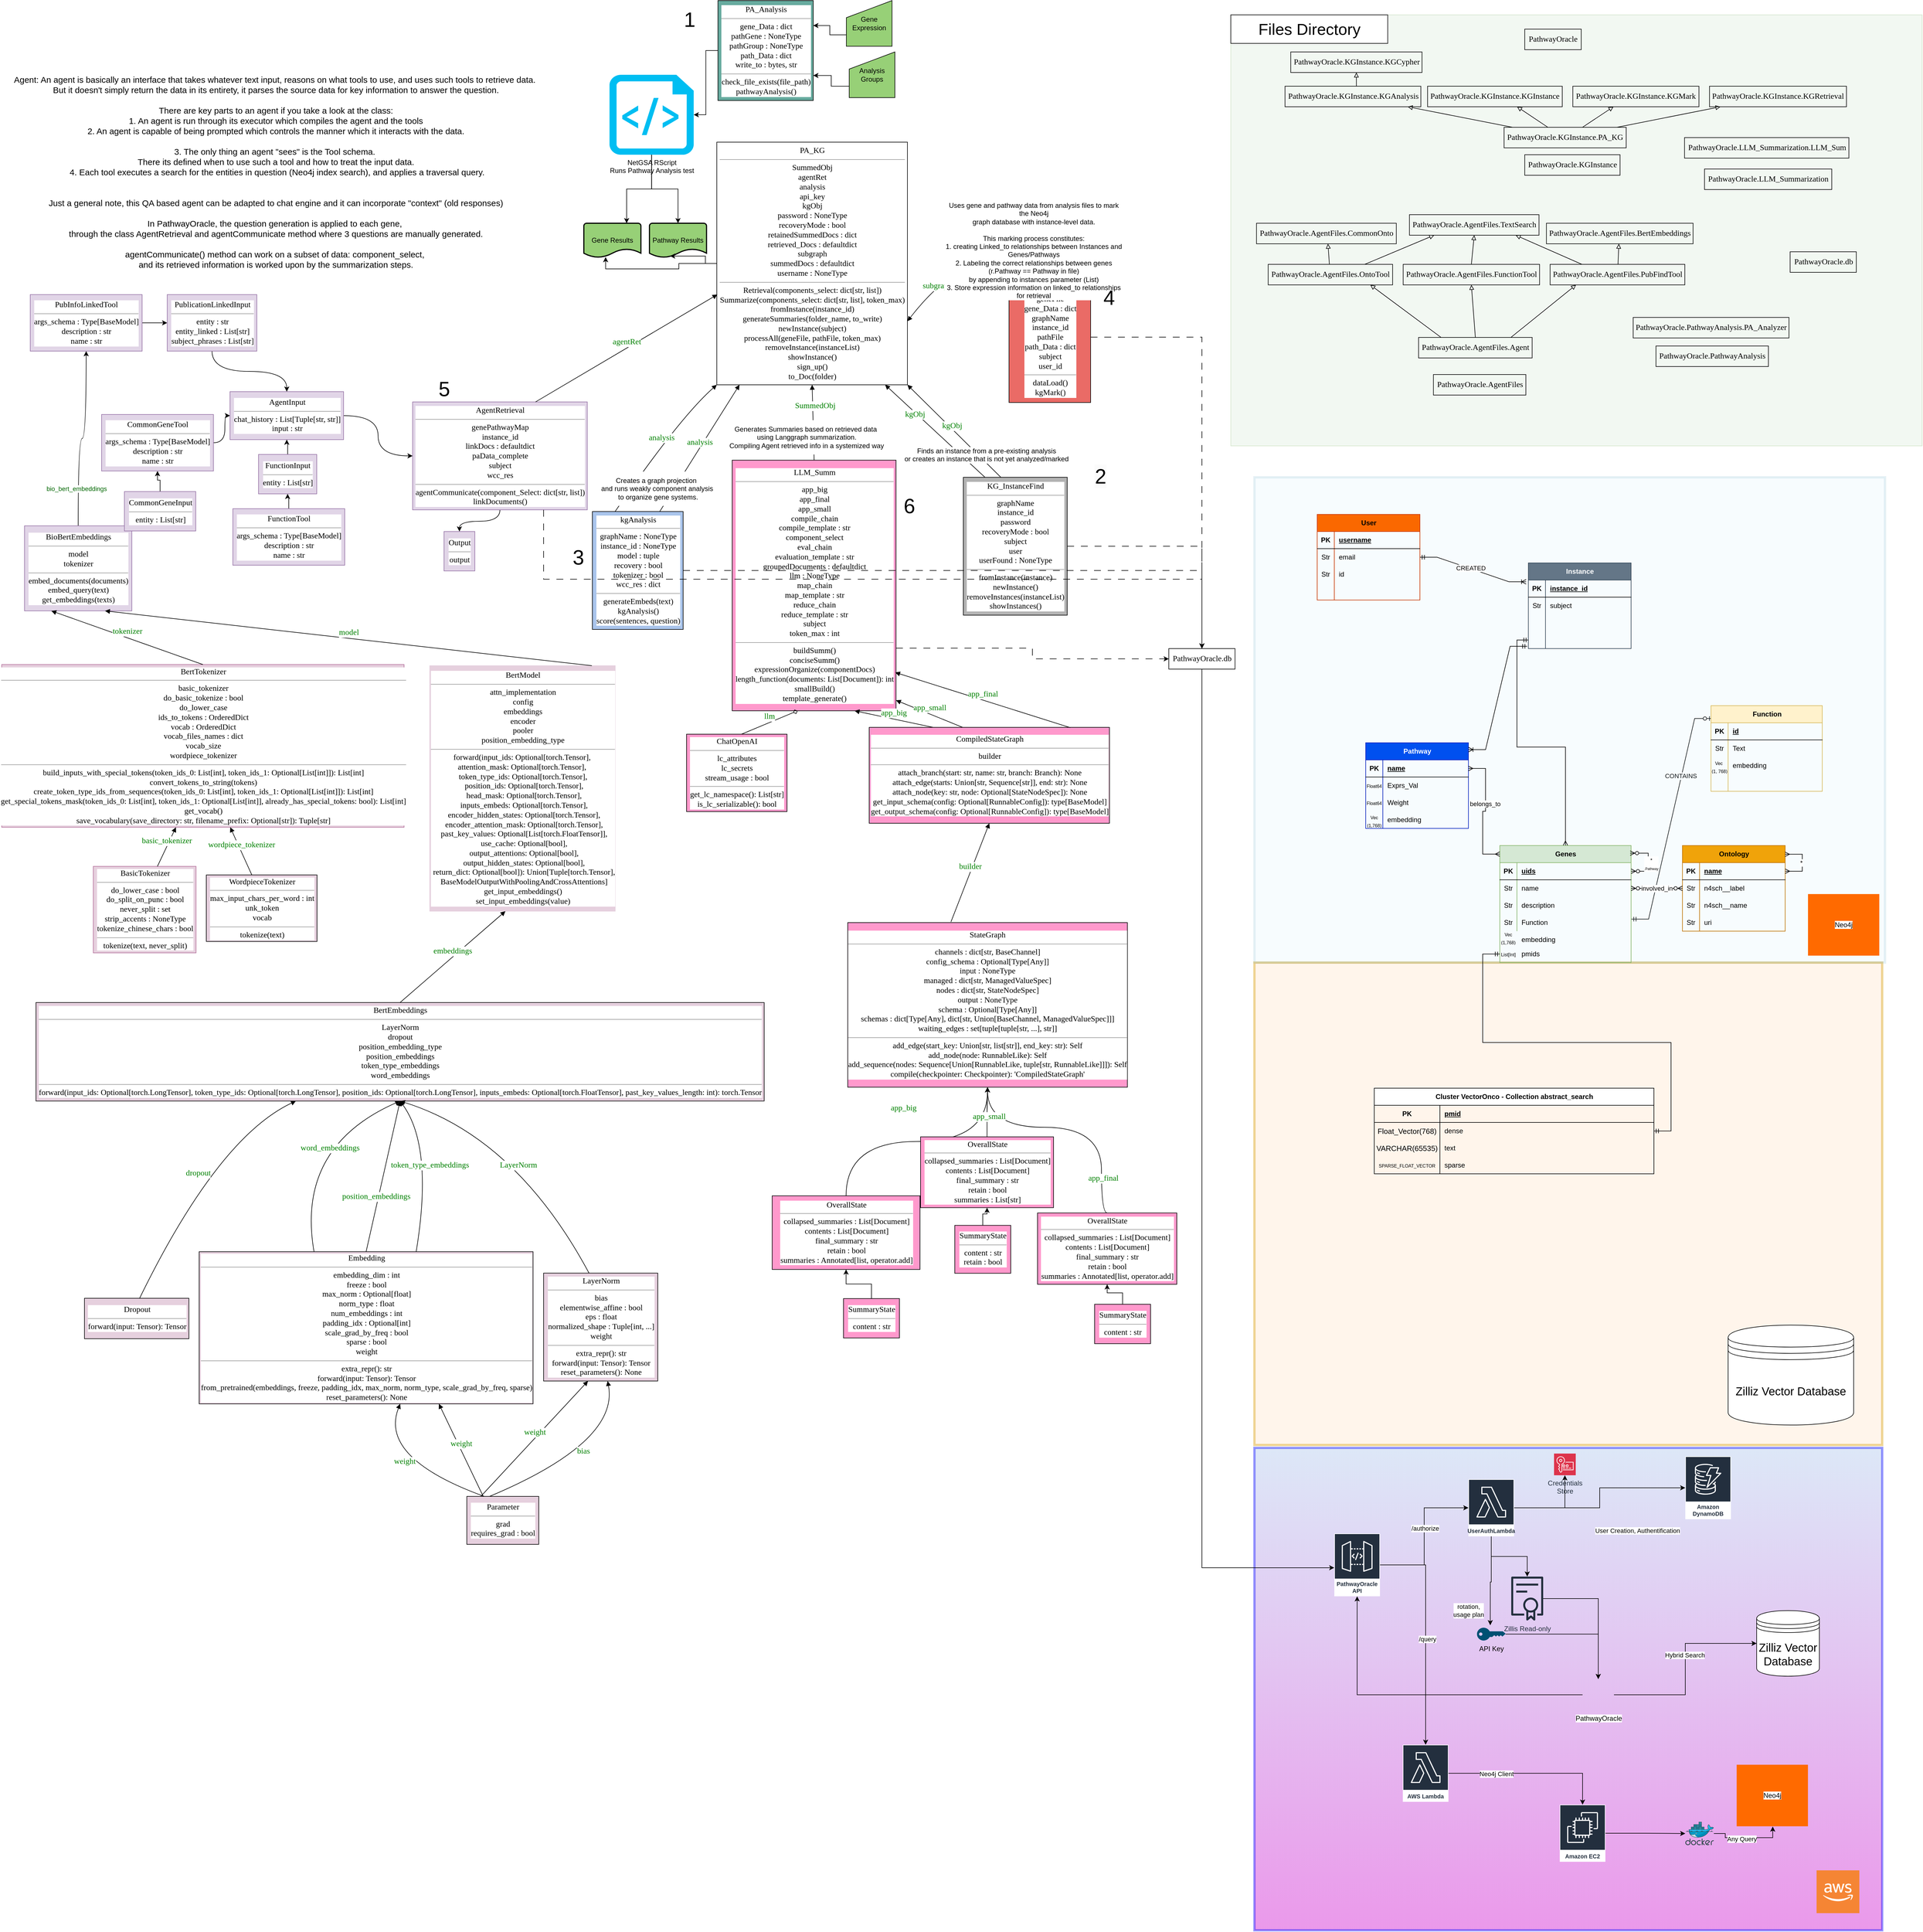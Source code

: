 <mxfile version="26.0.16">
  <diagram name="Page-1" id="nZFk1L0vzehwC3RNNBj1">
    <mxGraphModel dx="5926" dy="5710" grid="1" gridSize="5" guides="0" tooltips="1" connect="1" arrows="1" fold="1" page="1" pageScale="1" pageWidth="1100" pageHeight="850" math="0" shadow="0">
      <root>
        <mxCell id="0" />
        <mxCell id="1" parent="0" />
        <mxCell id="jsoPLjGwAqFQW6pLnN4N-48" value="&lt;div&gt;&lt;br/&gt;&lt;/div&gt;" style="rounded=0;whiteSpace=wrap;html=1;fillColor=#A9C4EB;strokeWidth=4;strokeColor=#0000FF;opacity=40;gradientColor=#CC00CC;" vertex="1" parent="1">
          <mxGeometry x="2200" width="1100" height="845" as="geometry" />
        </mxCell>
        <mxCell id="hx23fJJYlK3yCqs7KmKi-426" value="&lt;div&gt;&lt;br/&gt;&lt;/div&gt;" style="rounded=0;whiteSpace=wrap;html=1;fillColor=#ffe6cc;strokeWidth=4;strokeColor=#d79b00;opacity=40;" parent="1" vertex="1">
          <mxGeometry x="2200" y="-850" width="1100" height="845" as="geometry" />
        </mxCell>
        <mxCell id="hx23fJJYlK3yCqs7KmKi-401" value="" style="edgeStyle=entityRelationEdgeStyle;fontSize=12;html=1;endArrow=ERzeroToOne;startArrow=ERmandOne;rounded=0;entryX=0.007;entryY=0.15;entryDx=0;entryDy=0;entryPerimeter=0;exitX=1.003;exitY=0.295;exitDx=0;exitDy=0;exitPerimeter=0;" parent="1" source="hx23fJJYlK3yCqs7KmKi-339" target="hx23fJJYlK3yCqs7KmKi-368" edge="1">
          <mxGeometry width="100" height="100" relative="1" as="geometry">
            <mxPoint x="2860" y="-965" as="sourcePoint" />
            <mxPoint x="2760" y="-1065" as="targetPoint" />
            <Array as="points">
              <mxPoint x="2810" y="-1045" />
              <mxPoint x="2805" y="-1215" />
              <mxPoint x="2900" y="-1139" />
              <mxPoint x="2890" y="-1235" />
            </Array>
          </mxGeometry>
        </mxCell>
        <mxCell id="hx23fJJYlK3yCqs7KmKi-404" value="CONTAINS" style="edgeLabel;html=1;align=center;verticalAlign=middle;resizable=0;points=[];" parent="hx23fJJYlK3yCqs7KmKi-401" vertex="1" connectable="0">
          <mxGeometry x="0.366" y="1" relative="1" as="geometry">
            <mxPoint as="offset" />
          </mxGeometry>
        </mxCell>
        <mxCell id="hx23fJJYlK3yCqs7KmKi-295" value="&lt;div&gt;&lt;br/&gt;&lt;/div&gt;" style="rounded=0;whiteSpace=wrap;html=1;fillColor=#b1ddf0;strokeWidth=4;strokeColor=#10739e;opacity=10;" parent="1" vertex="1">
          <mxGeometry x="2200" y="-1700" width="1105" height="850" as="geometry" />
        </mxCell>
        <mxCell id="hx23fJJYlK3yCqs7KmKi-265" value="" style="rounded=0;whiteSpace=wrap;html=1;fillColor=#d5e8d4;align=right;labelPosition=left;verticalLabelPosition=top;verticalAlign=bottom;strokeColor=#82b366;opacity=30;" parent="1" vertex="1">
          <mxGeometry x="2158.65" y="-2510" width="1211.26" height="755" as="geometry" />
        </mxCell>
        <mxCell id="hx23fJJYlK3yCqs7KmKi-280" value="" style="edgeStyle=orthogonalEdgeStyle;rounded=0;orthogonalLoop=1;jettySize=auto;html=1;curved=1;labelBackgroundColor=default;textShadow=0;" parent="1" source="hx23fJJYlK3yCqs7KmKi-43" target="hx23fJJYlK3yCqs7KmKi-44" edge="1">
          <mxGeometry relative="1" as="geometry" />
        </mxCell>
        <mxCell id="hx23fJJYlK3yCqs7KmKi-43" value="&lt;font style=&quot;font-size: 14.0px;&quot; face=&quot;Times New Roman,serif&quot; color=&quot;#000000&quot;&gt;AgentInput&lt;/font&gt;&lt;hr size=&quot;1&quot;&gt;&lt;div&gt;&lt;font style=&quot;font-size: 14.0px;&quot; face=&quot;Times New Roman,serif&quot; color=&quot;#000000&quot;&gt;chat_history : List[Tuple[str, str]]&lt;br&gt;input : str&lt;/font&gt;&lt;/div&gt;" style="verticalAlign=middle;html=1;rounded=0;labelBackgroundColor=default;strokeColor=#9673a6;fillColor=#e1d5e7;strokeWidth=1;dashed=0;textShadow=0;" parent="1" vertex="1">
          <mxGeometry x="405" y="-1850" width="199" height="84" as="geometry" />
        </mxCell>
        <mxCell id="hx23fJJYlK3yCqs7KmKi-287" style="edgeStyle=orthogonalEdgeStyle;rounded=0;orthogonalLoop=1;jettySize=auto;html=1;entryX=0.5;entryY=0;entryDx=0;entryDy=0;curved=1;labelBackgroundColor=default;textShadow=0;" parent="1" source="hx23fJJYlK3yCqs7KmKi-44" target="hx23fJJYlK3yCqs7KmKi-67" edge="1">
          <mxGeometry relative="1" as="geometry" />
        </mxCell>
        <mxCell id="hx23fJJYlK3yCqs7KmKi-44" value="&lt;font style=&quot;font-size: 14.0px;&quot; face=&quot;Times New Roman,serif&quot; color=&quot;#000000&quot;&gt;AgentRetrieval&lt;/font&gt;&lt;hr size=&quot;1&quot;&gt;&lt;div&gt;&lt;font style=&quot;font-size: 14.0px;&quot; face=&quot;Times New Roman,serif&quot; color=&quot;#000000&quot;&gt;genePathwayMap&lt;br&gt;instance_id&lt;br&gt;linkDocs : defaultdict&lt;br&gt;paData_complete&lt;br&gt;subject&lt;br&gt;wcc_res&lt;/font&gt;&lt;/div&gt;&lt;hr size=&quot;1&quot;&gt;&lt;div&gt;&lt;font style=&quot;font-size: 14.0px;&quot; face=&quot;Times New Roman,serif&quot; color=&quot;#000000&quot;&gt;agentCommunicate(component_Select: dict[str, list])&lt;br&gt;linkDocuments()&lt;/font&gt;&lt;/div&gt;" style="verticalAlign=middle;html=1;rounded=0;labelBackgroundColor=default;strokeColor=#9673a6;fillColor=#e1d5e7;strokeWidth=1;dashed=0;textShadow=0;" parent="1" vertex="1">
          <mxGeometry x="725" y="-1832" width="306" height="189" as="geometry" />
        </mxCell>
        <mxCell id="hx23fJJYlK3yCqs7KmKi-45" value="&lt;font style=&#39;font-size: 14.0px;&#39; face=&#39;Times New Roman,serif&#39; color=&#39;#000000&#39;&gt;PA_KG&lt;/font&gt;&lt;hr size=&#39;1&#39;/&gt;&lt;div&gt;&lt;font style=&#39;font-size: 14.0px;&#39; face=&#39;Times New Roman,serif&#39; color=&#39;#000000&#39;&gt;SummedObj&lt;br/&gt;agentRet&lt;br/&gt;analysis&lt;br/&gt;api_key&lt;br/&gt;kgObj&lt;br/&gt;password : NoneType&lt;br/&gt;recoveryMode : bool&lt;br/&gt;retainedSummedDocs : dict&lt;br/&gt;retrieved_Docs : defaultdict&lt;br/&gt;subgraph&lt;br/&gt;summedDocs : defaultdict&lt;br/&gt;username : NoneType&lt;/font&gt;&lt;/div&gt;&lt;hr size=&#39;1&#39;/&gt;&lt;div&gt;&lt;font style=&#39;font-size: 14.0px;&#39; face=&#39;Times New Roman,serif&#39; color=&#39;#000000&#39;&gt;Retrieval(components_select: dict[str, list])&lt;br/&gt;Summarize(components_select: dict[str, list], token_max)&lt;br/&gt;fromInstance(instance_id)&lt;br/&gt;generateSummaries(folder_name, to_write)&lt;br/&gt;newInstance(subject)&lt;br/&gt;processAll(geneFile, pathFile, token_max)&lt;br/&gt;removeInstance(instanceList)&lt;br/&gt;showInstance()&lt;br/&gt;sign_up()&lt;br/&gt;to_Doc(folder)&lt;/font&gt;&lt;/div&gt;" style="verticalAlign=middle;html=1;rounded=0;labelBackgroundColor=none;strokeColor=black;fillColor=none;strokeWidth=1;dashed=0;" parent="1" vertex="1">
          <mxGeometry x="1258" y="-2287" width="334" height="425" as="geometry" />
        </mxCell>
        <mxCell id="hx23fJJYlK3yCqs7KmKi-46" value="&lt;font color=&quot;#000000&quot; face=&quot;Times New Roman,serif&quot; style=&quot;font-size: 14.0px;&quot;&gt;BasicTokenizer&lt;/font&gt;&lt;hr size=&quot;1&quot;&gt;&lt;div&gt;&lt;font color=&quot;#000000&quot; face=&quot;Times New Roman,serif&quot; style=&quot;font-size: 14.0px;&quot;&gt;do_lower_case : bool&lt;br&gt;do_split_on_punc : bool&lt;br&gt;never_split : set&lt;br&gt;strip_accents : NoneType&lt;br&gt;tokenize_chinese_chars : bool&lt;/font&gt;&lt;/div&gt;&lt;hr size=&quot;1&quot;&gt;&lt;div&gt;&lt;font color=&quot;#000000&quot; face=&quot;Times New Roman,serif&quot; style=&quot;font-size: 14.0px;&quot;&gt;tokenize(text, never_split)&lt;/font&gt;&lt;/div&gt;" style="verticalAlign=middle;html=1;rounded=0;labelBackgroundColor=default;strokeColor=#B5739D;fillColor=#E6D0DE;strokeWidth=1;dashed=0;" parent="1" vertex="1">
          <mxGeometry x="165.5" y="-1018.5" width="180" height="151.5" as="geometry" />
        </mxCell>
        <mxCell id="hx23fJJYlK3yCqs7KmKi-47" value="&lt;font color=&quot;#000000&quot; face=&quot;Times New Roman,serif&quot; style=&quot;font-size: 14.0px;&quot;&gt;BertTokenizer&lt;/font&gt;&lt;hr size=&quot;1&quot;&gt;&lt;div&gt;&lt;font color=&quot;#000000&quot; face=&quot;Times New Roman,serif&quot; style=&quot;font-size: 14.0px;&quot;&gt;basic_tokenizer&lt;br&gt;do_basic_tokenize : bool&lt;br&gt;do_lower_case&lt;br&gt;ids_to_tokens : OrderedDict&lt;br&gt;vocab : OrderedDict&lt;br&gt;vocab_files_names : dict&lt;br&gt;vocab_size&lt;br&gt;wordpiece_tokenizer&lt;/font&gt;&lt;/div&gt;&lt;hr size=&quot;1&quot;&gt;&lt;div&gt;&lt;font color=&quot;#000000&quot; face=&quot;Times New Roman,serif&quot; style=&quot;font-size: 14.0px;&quot;&gt;build_inputs_with_special_tokens(token_ids_0: List[int], token_ids_1: Optional[List[int]]): List[int]&lt;br&gt;convert_tokens_to_string(tokens)&lt;br&gt;create_token_type_ids_from_sequences(token_ids_0: List[int], token_ids_1: Optional[List[int]]): List[int]&lt;br&gt;get_special_tokens_mask(token_ids_0: List[int], token_ids_1: Optional[List[int]], already_has_special_tokens: bool): List[int]&lt;br&gt;get_vocab()&lt;br&gt;save_vocabulary(save_directory: str, filename_prefix: Optional[str]): Tuple[str]&lt;/font&gt;&lt;/div&gt;" style="verticalAlign=middle;html=1;rounded=0;labelBackgroundColor=default;strokeColor=#B5739D;fillColor=#E6D0DE;strokeWidth=1;dashed=0;textShadow=0;" parent="1" vertex="1">
          <mxGeometry x="5" y="-1372" width="705" height="285" as="geometry" />
        </mxCell>
        <mxCell id="hx23fJJYlK3yCqs7KmKi-48" value="&lt;font color=&quot;#000000&quot; face=&quot;Times New Roman,serif&quot; style=&quot;font-size: 14.0px;&quot;&gt;kgAnalysis&lt;/font&gt;&lt;hr size=&quot;1&quot;&gt;&lt;div&gt;&lt;font color=&quot;#000000&quot; face=&quot;Times New Roman,serif&quot; style=&quot;font-size: 14.0px;&quot;&gt;graphName : NoneType&lt;br&gt;instance_id : NoneType&lt;br&gt;model : tuple&lt;br&gt;recovery : bool&lt;br&gt;tokenizer : bool&lt;br&gt;wcc_res : dict&lt;/font&gt;&lt;/div&gt;&lt;hr size=&quot;1&quot;&gt;&lt;div&gt;&lt;font color=&quot;#000000&quot; face=&quot;Times New Roman,serif&quot; style=&quot;font-size: 14.0px;&quot;&gt;generateEmbeds(text)&lt;br&gt;kgAnalysis()&lt;br&gt;score(sentences, question)&lt;/font&gt;&lt;/div&gt;" style="verticalAlign=middle;html=1;rounded=0;labelBackgroundColor=default;strokeColor=black;fillColor=#A9C4EB;strokeWidth=1;dashed=0;" parent="1" vertex="1">
          <mxGeometry x="1040" y="-1640" width="159" height="206.5" as="geometry" />
        </mxCell>
        <mxCell id="hx23fJJYlK3yCqs7KmKi-49" value="&lt;font color=&quot;#000000&quot; face=&quot;Times New Roman,serif&quot; style=&quot;font-size: 14.0px;&quot;&gt;BertEmbeddings&lt;/font&gt;&lt;hr size=&quot;1&quot;&gt;&lt;div&gt;&lt;font color=&quot;#000000&quot; face=&quot;Times New Roman,serif&quot; style=&quot;font-size: 14.0px;&quot;&gt;LayerNorm&lt;br&gt;dropout&lt;br&gt;position_embedding_type&lt;br&gt;position_embeddings&lt;br&gt;token_type_embeddings&lt;br&gt;word_embeddings&lt;/font&gt;&lt;/div&gt;&lt;hr size=&quot;1&quot;&gt;&lt;div&gt;&lt;font color=&quot;#000000&quot; face=&quot;Times New Roman,serif&quot; style=&quot;font-size: 14.0px;&quot;&gt;forward(input_ids: Optional[torch.LongTensor], token_type_ids: Optional[torch.LongTensor], position_ids: Optional[torch.LongTensor], inputs_embeds: Optional[torch.FloatTensor], past_key_values_length: int): torch.Tensor&lt;/font&gt;&lt;/div&gt;" style="verticalAlign=middle;html=1;rounded=0;labelBackgroundColor=default;strokeColor=black;fillColor=#E6D0DE;strokeWidth=1;dashed=0;" parent="1" vertex="1">
          <mxGeometry x="65" y="-780.0" width="1276" height="172.5" as="geometry" />
        </mxCell>
        <mxCell id="hx23fJJYlK3yCqs7KmKi-50" value="&lt;font color=&quot;#000000&quot; face=&quot;Times New Roman,serif&quot; style=&quot;font-size: 14px;&quot;&gt;BertModel&lt;/font&gt;&lt;hr size=&quot;1&quot;&gt;&lt;div&gt;&lt;font color=&quot;#000000&quot; face=&quot;Times New Roman,serif&quot; style=&quot;font-size: 14px;&quot;&gt;attn_implementation&lt;br&gt;config&lt;br&gt;embeddings&lt;br&gt;encoder&lt;br&gt;pooler&lt;br&gt;position_embedding_type&lt;/font&gt;&lt;/div&gt;&lt;hr size=&quot;1&quot;&gt;&lt;div&gt;&lt;font color=&quot;#000000&quot; face=&quot;Times New Roman,serif&quot; style=&quot;font-size: 14px;&quot;&gt;forward(input_ids: Optional[torch.Tensor],&amp;nbsp;&lt;/font&gt;&lt;/div&gt;&lt;div&gt;&lt;font color=&quot;#000000&quot; face=&quot;Times New Roman,serif&quot; style=&quot;font-size: 14px;&quot;&gt;attention_mask: Optional[torch.Tensor],&amp;nbsp;&lt;/font&gt;&lt;/div&gt;&lt;div&gt;&lt;font color=&quot;#000000&quot; face=&quot;Times New Roman,serif&quot; style=&quot;font-size: 14px;&quot;&gt;token_type_ids: Optional[torch.Tensor],&lt;/font&gt;&lt;/div&gt;&lt;div&gt;&lt;font color=&quot;#000000&quot; face=&quot;Times New Roman,serif&quot; style=&quot;font-size: 14px;&quot;&gt;&amp;nbsp;position_ids: Optional[torch.Tensor],&lt;/font&gt;&lt;/div&gt;&lt;div&gt;&lt;font color=&quot;#000000&quot; face=&quot;Times New Roman,serif&quot; style=&quot;font-size: 14px;&quot;&gt;&amp;nbsp;head_mask: Optional[torch.Tensor],&lt;/font&gt;&lt;/div&gt;&lt;div&gt;&lt;font color=&quot;#000000&quot; face=&quot;Times New Roman,serif&quot; style=&quot;font-size: 14px;&quot;&gt;&amp;nbsp;inputs_embeds: Optional[torch.Tensor],&lt;/font&gt;&lt;/div&gt;&lt;div&gt;&lt;font color=&quot;#000000&quot; face=&quot;Times New Roman,serif&quot; style=&quot;font-size: 14px;&quot;&gt;&amp;nbsp;encoder_hidden_states: Optional[torch.Tensor],&lt;/font&gt;&lt;/div&gt;&lt;div&gt;&lt;font color=&quot;#000000&quot; face=&quot;Times New Roman,serif&quot; style=&quot;font-size: 14px;&quot;&gt;&amp;nbsp;encoder_attention_mask: Optional[torch.Tensor],&lt;/font&gt;&lt;/div&gt;&lt;div&gt;&lt;font color=&quot;#000000&quot; face=&quot;Times New Roman,serif&quot; style=&quot;font-size: 14px;&quot;&gt;&amp;nbsp;past_key_values: Optional[List[torch.FloatTensor]],&lt;/font&gt;&lt;/div&gt;&lt;div&gt;&lt;font color=&quot;#000000&quot; face=&quot;Times New Roman,serif&quot; style=&quot;font-size: 14px;&quot;&gt;&amp;nbsp;use_cache: Optional[bool],&lt;/font&gt;&lt;/div&gt;&lt;div&gt;&lt;font color=&quot;#000000&quot; face=&quot;Times New Roman,serif&quot; style=&quot;font-size: 14px;&quot;&gt;&amp;nbsp;output_attentions: Optional[bool],&lt;/font&gt;&lt;/div&gt;&lt;div&gt;&lt;font color=&quot;#000000&quot; face=&quot;Times New Roman,serif&quot; style=&quot;font-size: 14px;&quot;&gt;&amp;nbsp;output_hidden_states: Optional[bool],&lt;/font&gt;&lt;/div&gt;&lt;div&gt;&lt;font color=&quot;#000000&quot; face=&quot;Times New Roman,serif&quot; style=&quot;font-size: 14px;&quot;&gt;&amp;nbsp;return_dict: Optional[bool]): Union[Tuple[torch.Tensor],&lt;/font&gt;&lt;/div&gt;&lt;div&gt;&lt;font color=&quot;#000000&quot; face=&quot;Times New Roman,serif&quot; style=&quot;font-size: 14px;&quot;&gt;&amp;nbsp;BaseModelOutputWithPoolingAndCrossAttentions]&lt;br&gt;get_input_embeddings()&lt;br&gt;set_input_embeddings(value)&lt;/font&gt;&lt;/div&gt;" style="verticalAlign=middle;html=1;rounded=0;labelBackgroundColor=default;strokeColor=#E6D0DE;fillColor=#E6D0DE;strokeWidth=1;dashed=0;textShadow=0;" parent="1" vertex="1">
          <mxGeometry x="755" y="-1370" width="325" height="430" as="geometry" />
        </mxCell>
        <mxCell id="hx23fJJYlK3yCqs7KmKi-293" value="" style="edgeStyle=orthogonalEdgeStyle;rounded=0;orthogonalLoop=1;jettySize=auto;html=1;curved=1;labelBackgroundColor=default;textShadow=0;" parent="1" source="hx23fJJYlK3yCqs7KmKi-53" target="hx23fJJYlK3yCqs7KmKi-74" edge="1">
          <mxGeometry relative="1" as="geometry" />
        </mxCell>
        <mxCell id="jsoPLjGwAqFQW6pLnN4N-2" value="&lt;font style=&quot;color: rgb(0, 102, 0);&quot;&gt;bio_bert_embeddings&lt;/font&gt;" style="edgeLabel;html=1;align=center;verticalAlign=middle;resizable=0;points=[];" vertex="1" connectable="0" parent="hx23fJJYlK3yCqs7KmKi-293">
          <mxGeometry x="-0.316" y="3" relative="1" as="geometry">
            <mxPoint y="44" as="offset" />
          </mxGeometry>
        </mxCell>
        <mxCell id="hx23fJJYlK3yCqs7KmKi-53" value="&lt;font style=&quot;font-size: 14.0px;&quot; face=&quot;Times New Roman,serif&quot; color=&quot;#000000&quot;&gt;BioBertEmbeddings&lt;/font&gt;&lt;hr size=&quot;1&quot;&gt;&lt;div&gt;&lt;font style=&quot;font-size: 14.0px;&quot; face=&quot;Times New Roman,serif&quot; color=&quot;#000000&quot;&gt;model&lt;br&gt;tokenizer&lt;/font&gt;&lt;/div&gt;&lt;hr size=&quot;1&quot;&gt;&lt;div&gt;&lt;font style=&quot;font-size: 14.0px;&quot; face=&quot;Times New Roman,serif&quot; color=&quot;#000000&quot;&gt;embed_documents(documents)&lt;br&gt;embed_query(text)&lt;br&gt;get_embeddings(texts)&lt;/font&gt;&lt;/div&gt;" style="verticalAlign=middle;html=1;rounded=0;labelBackgroundColor=default;strokeColor=#9673a6;fillColor=#e1d5e7;strokeWidth=1;dashed=0;textShadow=0;" parent="1" vertex="1">
          <mxGeometry x="45" y="-1615" width="188" height="149" as="geometry" />
        </mxCell>
        <mxCell id="hx23fJJYlK3yCqs7KmKi-54" value="&lt;font color=&quot;#000000&quot; face=&quot;Times New Roman,serif&quot; style=&quot;font-size: 14.0px;&quot;&gt;ChatOpenAI&lt;/font&gt;&lt;hr size=&quot;1&quot;&gt;&lt;div&gt;&lt;font color=&quot;#000000&quot; face=&quot;Times New Roman,serif&quot; style=&quot;font-size: 14.0px;&quot;&gt;lc_attributes&lt;br&gt;lc_secrets&lt;br&gt;stream_usage : bool&lt;/font&gt;&lt;/div&gt;&lt;hr size=&quot;1&quot;&gt;&lt;div&gt;&lt;font color=&quot;#000000&quot; face=&quot;Times New Roman,serif&quot; style=&quot;font-size: 14.0px;&quot;&gt;get_lc_namespace(): List[str]&lt;br&gt;is_lc_serializable(): bool&lt;/font&gt;&lt;/div&gt;" style="verticalAlign=middle;html=1;rounded=0;labelBackgroundColor=default;strokeColor=black;fillColor=#FF99CC;strokeWidth=1;dashed=0;" parent="1" vertex="1">
          <mxGeometry x="1205" y="-1250" width="176" height="135.5" as="geometry" />
        </mxCell>
        <mxCell id="hx23fJJYlK3yCqs7KmKi-55" value="&lt;font color=&quot;#000000&quot; face=&quot;Times New Roman,serif&quot; style=&quot;font-size: 14.0px;&quot;&gt;LLM_Summ&lt;/font&gt;&lt;hr size=&quot;1&quot;&gt;&lt;div&gt;&lt;font color=&quot;#000000&quot; face=&quot;Times New Roman,serif&quot; style=&quot;font-size: 14.0px;&quot;&gt;app_big&lt;br&gt;app_final&lt;br&gt;app_small&lt;br&gt;compile_chain&lt;br&gt;compile_template : str&lt;br&gt;component_select&lt;br&gt;eval_chain&lt;br&gt;evaluation_template : str&lt;br&gt;groupedDocuments : defaultdict&lt;br&gt;llm : NoneType&lt;br&gt;map_chain&lt;br&gt;map_template : str&lt;br&gt;reduce_chain&lt;br&gt;reduce_template : str&lt;br&gt;subject&lt;br&gt;token_max : int&lt;/font&gt;&lt;/div&gt;&lt;hr size=&quot;1&quot;&gt;&lt;div&gt;&lt;font color=&quot;#000000&quot; face=&quot;Times New Roman,serif&quot; style=&quot;font-size: 14.0px;&quot;&gt;buildSumm()&lt;br&gt;conciseSumm()&lt;br&gt;expressionOrganize(componentDocs)&lt;br&gt;length_function(documents: List[Document]): int&lt;br&gt;smallBuild()&lt;br&gt;template_generate()&lt;/font&gt;&lt;/div&gt;" style="verticalAlign=middle;html=1;rounded=0;labelBackgroundColor=default;strokeColor=black;fillColor=#FF99CC;strokeWidth=1;dashed=0;" parent="1" vertex="1">
          <mxGeometry x="1285" y="-1730" width="287" height="439" as="geometry" />
        </mxCell>
        <mxCell id="hx23fJJYlK3yCqs7KmKi-283" value="" style="edgeStyle=orthogonalEdgeStyle;rounded=0;orthogonalLoop=1;jettySize=auto;html=1;labelBackgroundColor=default;textShadow=0;" parent="1" source="hx23fJJYlK3yCqs7KmKi-56" target="hx23fJJYlK3yCqs7KmKi-57" edge="1">
          <mxGeometry relative="1" as="geometry" />
        </mxCell>
        <mxCell id="hx23fJJYlK3yCqs7KmKi-56" value="&lt;font style=&quot;font-size: 14.0px;&quot; face=&quot;Times New Roman,serif&quot; color=&quot;#000000&quot;&gt;CommonGeneInput&lt;/font&gt;&lt;hr size=&quot;1&quot;&gt;&lt;div&gt;&lt;font style=&quot;font-size: 14.0px;&quot; face=&quot;Times New Roman,serif&quot; color=&quot;#000000&quot;&gt;entity : List[str]&lt;/font&gt;&lt;/div&gt;" style="verticalAlign=middle;html=1;rounded=0;labelBackgroundColor=default;strokeColor=#9673a6;fillColor=#e1d5e7;strokeWidth=1;dashed=0;textShadow=0;" parent="1" vertex="1">
          <mxGeometry x="220" y="-1675" width="125" height="69" as="geometry" />
        </mxCell>
        <mxCell id="hx23fJJYlK3yCqs7KmKi-285" style="edgeStyle=orthogonalEdgeStyle;rounded=0;orthogonalLoop=1;jettySize=auto;html=1;exitX=1;exitY=0.5;exitDx=0;exitDy=0;entryX=0;entryY=0.5;entryDx=0;entryDy=0;curved=1;labelBackgroundColor=default;textShadow=0;" parent="1" source="hx23fJJYlK3yCqs7KmKi-57" target="hx23fJJYlK3yCqs7KmKi-43" edge="1">
          <mxGeometry relative="1" as="geometry" />
        </mxCell>
        <mxCell id="hx23fJJYlK3yCqs7KmKi-57" value="&lt;font style=&quot;font-size: 14.0px;&quot; face=&quot;Times New Roman,serif&quot; color=&quot;#000000&quot;&gt;CommonGeneTool&lt;/font&gt;&lt;hr size=&quot;1&quot;&gt;&lt;div&gt;&lt;font style=&quot;font-size: 14.0px;&quot; face=&quot;Times New Roman,serif&quot; color=&quot;#000000&quot;&gt;args_schema : Type[BaseModel]&lt;br&gt;description : str&lt;br&gt;name : str&lt;/font&gt;&lt;/div&gt;" style="verticalAlign=middle;html=1;rounded=0;labelBackgroundColor=default;strokeColor=#9673a6;fillColor=#e1d5e7;strokeWidth=1;dashed=0;textShadow=0;" parent="1" vertex="1">
          <mxGeometry x="180" y="-1810" width="196" height="99" as="geometry" />
        </mxCell>
        <mxCell id="hx23fJJYlK3yCqs7KmKi-58" value="&lt;font color=&quot;#000000&quot; face=&quot;Times New Roman,serif&quot; style=&quot;font-size: 14.0px;&quot;&gt;CompiledStateGraph&lt;/font&gt;&lt;hr size=&quot;1&quot;&gt;&lt;div&gt;&lt;font color=&quot;#000000&quot; face=&quot;Times New Roman,serif&quot; style=&quot;font-size: 14.0px;&quot;&gt;builder&lt;/font&gt;&lt;/div&gt;&lt;hr size=&quot;1&quot;&gt;&lt;div&gt;&lt;font color=&quot;#000000&quot; face=&quot;Times New Roman,serif&quot; style=&quot;font-size: 14.0px;&quot;&gt;attach_branch(start: str, name: str, branch: Branch): None&lt;br&gt;attach_edge(starts: Union[str, Sequence[str]], end: str): None&lt;br&gt;attach_node(key: str, node: Optional[StateNodeSpec]): None&lt;br&gt;get_input_schema(config: Optional[RunnableConfig]): type[BaseModel]&lt;br&gt;get_output_schema(config: Optional[RunnableConfig]): type[BaseModel]&lt;/font&gt;&lt;/div&gt;" style="verticalAlign=middle;html=1;rounded=0;labelBackgroundColor=default;strokeColor=black;fillColor=#FF99CC;strokeWidth=1;dashed=0;" parent="1" vertex="1">
          <mxGeometry x="1525" y="-1262" width="421" height="168" as="geometry" />
        </mxCell>
        <mxCell id="hx23fJJYlK3yCqs7KmKi-59" value="&lt;font color=&quot;#000000&quot; face=&quot;Times New Roman,serif&quot; style=&quot;font-size: 14.0px;&quot;&gt;Dropout&lt;/font&gt;&lt;hr size=&quot;1&quot;&gt;&lt;div&gt;&lt;font color=&quot;#000000&quot; face=&quot;Times New Roman,serif&quot; style=&quot;font-size: 14.0px;&quot;&gt;forward(input: Tensor): Tensor&lt;/font&gt;&lt;/div&gt;" style="verticalAlign=middle;html=1;rounded=0;labelBackgroundColor=default;strokeColor=black;fillColor=#E6D0DE;strokeWidth=1;dashed=0;" parent="1" vertex="1">
          <mxGeometry x="150" y="-261.98" width="183" height="70.8" as="geometry" />
        </mxCell>
        <mxCell id="hx23fJJYlK3yCqs7KmKi-60" value="&lt;font color=&quot;#000000&quot; face=&quot;Times New Roman,serif&quot; style=&quot;font-size: 14.0px;&quot;&gt;Embedding&lt;/font&gt;&lt;hr size=&quot;1&quot;&gt;&lt;div&gt;&lt;font color=&quot;#000000&quot; face=&quot;Times New Roman,serif&quot; style=&quot;font-size: 14.0px;&quot;&gt;embedding_dim : int&lt;br&gt;freeze : bool&lt;br&gt;max_norm : Optional[float]&lt;br&gt;norm_type : float&lt;br&gt;num_embeddings : int&lt;br&gt;padding_idx : Optional[int]&lt;br&gt;scale_grad_by_freq : bool&lt;br&gt;sparse : bool&lt;br&gt;weight&lt;/font&gt;&lt;/div&gt;&lt;hr size=&quot;1&quot;&gt;&lt;div&gt;&lt;font color=&quot;#000000&quot; face=&quot;Times New Roman,serif&quot; style=&quot;font-size: 14.0px;&quot;&gt;extra_repr(): str&lt;br&gt;forward(input: Tensor): Tensor&lt;br&gt;from_pretrained(embeddings, freeze, padding_idx, max_norm, norm_type, scale_grad_by_freq, sparse)&lt;br&gt;reset_parameters(): None&lt;/font&gt;&lt;/div&gt;" style="verticalAlign=middle;html=1;rounded=0;labelBackgroundColor=default;strokeColor=black;fillColor=#E6D0DE;strokeWidth=1;dashed=0;" parent="1" vertex="1">
          <mxGeometry x="351" y="-343.58" width="585" height="266.5" as="geometry" />
        </mxCell>
        <mxCell id="hx23fJJYlK3yCqs7KmKi-281" value="" style="edgeStyle=orthogonalEdgeStyle;rounded=0;orthogonalLoop=1;jettySize=auto;html=1;labelBackgroundColor=default;textShadow=0;" parent="1" source="hx23fJJYlK3yCqs7KmKi-61" target="hx23fJJYlK3yCqs7KmKi-43" edge="1">
          <mxGeometry relative="1" as="geometry" />
        </mxCell>
        <mxCell id="hx23fJJYlK3yCqs7KmKi-61" value="&lt;font style=&quot;font-size: 14.0px;&quot; face=&quot;Times New Roman,serif&quot; color=&quot;#000000&quot;&gt;FunctionInput&lt;/font&gt;&lt;hr size=&quot;1&quot;&gt;&lt;div&gt;&lt;font style=&quot;font-size: 14.0px;&quot; face=&quot;Times New Roman,serif&quot; color=&quot;#000000&quot;&gt;entity : List[str]&lt;/font&gt;&lt;/div&gt;" style="verticalAlign=middle;html=1;rounded=0;labelBackgroundColor=default;strokeColor=#9673a6;fillColor=#e1d5e7;strokeWidth=1;dashed=0;textShadow=0;" parent="1" vertex="1">
          <mxGeometry x="455" y="-1740" width="102" height="69" as="geometry" />
        </mxCell>
        <mxCell id="hx23fJJYlK3yCqs7KmKi-282" value="" style="edgeStyle=orthogonalEdgeStyle;rounded=0;orthogonalLoop=1;jettySize=auto;html=1;labelBackgroundColor=default;textShadow=0;" parent="1" source="hx23fJJYlK3yCqs7KmKi-62" target="hx23fJJYlK3yCqs7KmKi-61" edge="1">
          <mxGeometry relative="1" as="geometry" />
        </mxCell>
        <mxCell id="hx23fJJYlK3yCqs7KmKi-62" value="&lt;font style=&quot;font-size: 14.0px;&quot; face=&quot;Times New Roman,serif&quot; color=&quot;#000000&quot;&gt;FunctionTool&lt;/font&gt;&lt;hr size=&quot;1&quot;&gt;&lt;div&gt;&lt;font style=&quot;font-size: 14.0px;&quot; face=&quot;Times New Roman,serif&quot; color=&quot;#000000&quot;&gt;args_schema : Type[BaseModel]&lt;br&gt;description : str&lt;br&gt;name : str&lt;/font&gt;&lt;/div&gt;" style="verticalAlign=middle;html=1;rounded=0;labelBackgroundColor=default;strokeColor=#9673a6;fillColor=#e1d5e7;strokeWidth=1;dashed=0;textShadow=0;" parent="1" vertex="1">
          <mxGeometry x="410" y="-1645" width="196" height="99" as="geometry" />
        </mxCell>
        <mxCell id="hx23fJJYlK3yCqs7KmKi-63" value="&lt;font color=&quot;#000000&quot; face=&quot;Times New Roman,serif&quot; style=&quot;font-size: 14.0px;&quot;&gt;KG_InstanceFind&lt;/font&gt;&lt;hr size=&quot;1&quot;&gt;&lt;div&gt;&lt;font color=&quot;#000000&quot; face=&quot;Times New Roman,serif&quot; style=&quot;font-size: 14.0px;&quot;&gt;graphName&lt;br&gt;instance_id&lt;br&gt;password&lt;br&gt;recoveryMode : bool&lt;br&gt;subject&lt;br&gt;user&lt;br&gt;userFound : NoneType&lt;/font&gt;&lt;/div&gt;&lt;hr size=&quot;1&quot;&gt;&lt;div&gt;&lt;font color=&quot;#000000&quot; face=&quot;Times New Roman,serif&quot; style=&quot;font-size: 14.0px;&quot;&gt;fromInstance(instance)&lt;br&gt;newInstance()&lt;br&gt;removeInstances(instanceList)&lt;br&gt;showInstances()&lt;/font&gt;&lt;/div&gt;" style="verticalAlign=middle;html=1;rounded=0;labelBackgroundColor=default;strokeColor=black;fillColor=#B3B3B3;strokeWidth=1;dashed=0;gradientColor=none;" parent="1" vertex="1">
          <mxGeometry x="1690" y="-1700" width="182" height="241.5" as="geometry" />
        </mxCell>
        <mxCell id="hx23fJJYlK3yCqs7KmKi-64" value="&lt;font color=&quot;#000000&quot; face=&quot;Times New Roman,serif&quot; style=&quot;font-size: 14.0px;&quot;&gt;LayerNorm&lt;/font&gt;&lt;hr size=&quot;1&quot;&gt;&lt;div&gt;&lt;font color=&quot;#000000&quot; face=&quot;Times New Roman,serif&quot; style=&quot;font-size: 14.0px;&quot;&gt;bias&lt;br&gt;elementwise_affine : bool&lt;br&gt;eps : float&lt;br&gt;normalized_shape : Tuple[int, ...]&lt;br&gt;weight&lt;/font&gt;&lt;/div&gt;&lt;hr size=&quot;1&quot;&gt;&lt;div&gt;&lt;font color=&quot;#000000&quot; face=&quot;Times New Roman,serif&quot; style=&quot;font-size: 14.0px;&quot;&gt;extra_repr(): str&lt;br&gt;forward(input: Tensor): Tensor&lt;br&gt;reset_parameters(): None&lt;/font&gt;&lt;/div&gt;" style="verticalAlign=middle;html=1;rounded=0;labelBackgroundColor=default;strokeColor=black;fillColor=#E6D0DE;strokeWidth=1;dashed=0;" parent="1" vertex="1">
          <mxGeometry x="954.5" y="-306.08" width="200" height="189" as="geometry" />
        </mxCell>
        <mxCell id="hx23fJJYlK3yCqs7KmKi-67" value="&lt;font style=&quot;font-size: 14.0px;&quot; face=&quot;Times New Roman,serif&quot; color=&quot;#000000&quot;&gt;Output&lt;/font&gt;&lt;hr size=&quot;1&quot;&gt;&lt;div&gt;&lt;font style=&quot;font-size: 14.0px;&quot; face=&quot;Times New Roman,serif&quot; color=&quot;#000000&quot;&gt;output&lt;/font&gt;&lt;/div&gt;" style="verticalAlign=middle;html=1;rounded=0;labelBackgroundColor=default;strokeColor=#9673a6;fillColor=#e1d5e7;strokeWidth=1;dashed=0;textShadow=0;" parent="1" vertex="1">
          <mxGeometry x="780" y="-1605" width="54" height="69" as="geometry" />
        </mxCell>
        <mxCell id="hx23fJJYlK3yCqs7KmKi-268" style="edgeStyle=orthogonalEdgeStyle;rounded=0;orthogonalLoop=1;jettySize=auto;html=1;exitX=0.5;exitY=0;exitDx=0;exitDy=0;jumpStyle=none;strokeColor=default;curved=1;" parent="1" source="hx23fJJYlK3yCqs7KmKi-68" target="hx23fJJYlK3yCqs7KmKi-76" edge="1">
          <mxGeometry relative="1" as="geometry">
            <mxPoint x="1732.368" y="-624.74" as="targetPoint" />
          </mxGeometry>
        </mxCell>
        <mxCell id="hx23fJJYlK3yCqs7KmKi-68" value="&lt;font color=&quot;#000000&quot; face=&quot;Times New Roman,serif&quot; style=&quot;font-size: 14.0px;&quot;&gt;OverallState&lt;/font&gt;&lt;hr size=&quot;1&quot;&gt;&lt;div&gt;&lt;font color=&quot;#000000&quot; face=&quot;Times New Roman,serif&quot; style=&quot;font-size: 14.0px;&quot;&gt;collapsed_summaries : List[Document]&lt;br&gt;contents : List[Document]&lt;br&gt;final_summary : str&lt;br&gt;retain : bool&lt;br&gt;summaries : Annotated[list, operator.add]&lt;/font&gt;&lt;/div&gt;" style="verticalAlign=middle;html=1;rounded=0;labelBackgroundColor=default;strokeColor=black;fillColor=#FF99CC;strokeWidth=1;dashed=0;" parent="1" vertex="1">
          <mxGeometry x="1355" y="-441.47" width="259" height="129" as="geometry" />
        </mxCell>
        <mxCell id="hx23fJJYlK3yCqs7KmKi-271" style="edgeStyle=orthogonalEdgeStyle;rounded=0;orthogonalLoop=1;jettySize=auto;html=1;entryX=0.5;entryY=1;entryDx=0;entryDy=0;" parent="1" source="hx23fJJYlK3yCqs7KmKi-69" target="hx23fJJYlK3yCqs7KmKi-76" edge="1">
          <mxGeometry relative="1" as="geometry" />
        </mxCell>
        <mxCell id="hx23fJJYlK3yCqs7KmKi-273" value="" style="edgeStyle=orthogonalEdgeStyle;rounded=0;orthogonalLoop=1;jettySize=auto;html=1;" parent="1" source="hx23fJJYlK3yCqs7KmKi-69" target="hx23fJJYlK3yCqs7KmKi-76" edge="1">
          <mxGeometry relative="1" as="geometry" />
        </mxCell>
        <mxCell id="hx23fJJYlK3yCqs7KmKi-69" value="&lt;font color=&quot;#000000&quot; face=&quot;Times New Roman,serif&quot; style=&quot;font-size: 14.0px;&quot;&gt;OverallState&lt;/font&gt;&lt;hr size=&quot;1&quot;&gt;&lt;div&gt;&lt;font color=&quot;#000000&quot; face=&quot;Times New Roman,serif&quot; style=&quot;font-size: 14.0px;&quot;&gt;collapsed_summaries : List[Document]&lt;br&gt;contents : List[Document]&lt;br&gt;final_summary : str&lt;br&gt;retain : bool&lt;br&gt;summaries : List[str]&lt;/font&gt;&lt;/div&gt;" style="verticalAlign=middle;html=1;rounded=0;labelBackgroundColor=default;strokeColor=black;fillColor=#FF99CC;strokeWidth=1;dashed=0;" parent="1" vertex="1">
          <mxGeometry x="1615" y="-544.74" width="233" height="124" as="geometry" />
        </mxCell>
        <mxCell id="hx23fJJYlK3yCqs7KmKi-70" value="&lt;font color=&quot;#000000&quot; face=&quot;Times New Roman,serif&quot; style=&quot;font-size: 14.0px;&quot;&gt;OverallState&lt;/font&gt;&lt;hr size=&quot;1&quot;&gt;&lt;div&gt;&lt;font color=&quot;#000000&quot; face=&quot;Times New Roman,serif&quot; style=&quot;font-size: 14.0px;&quot;&gt;collapsed_summaries : List[Document]&lt;br&gt;contents : List[Document]&lt;br&gt;final_summary : str&lt;br&gt;retain : bool&lt;br&gt;summaries : Annotated[list, operator.add]&lt;/font&gt;&lt;/div&gt;" style="verticalAlign=middle;html=1;rounded=0;labelBackgroundColor=default;strokeColor=black;fillColor=#FF99CC;strokeWidth=1;dashed=0;" parent="1" vertex="1">
          <mxGeometry x="1820" y="-411.47" width="244" height="125" as="geometry" />
        </mxCell>
        <mxCell id="jsoPLjGwAqFQW6pLnN4N-12" style="edgeStyle=orthogonalEdgeStyle;rounded=0;orthogonalLoop=1;jettySize=auto;html=1;" edge="1" parent="1" source="hx23fJJYlK3yCqs7KmKi-71" target="jsoPLjGwAqFQW6pLnN4N-13">
          <mxGeometry relative="1" as="geometry">
            <mxPoint x="1200" y="-2395" as="targetPoint" />
          </mxGeometry>
        </mxCell>
        <mxCell id="hx23fJJYlK3yCqs7KmKi-71" value="&lt;font color=&quot;#000000&quot; face=&quot;Times New Roman,serif&quot; style=&quot;font-size: 14.0px;&quot;&gt;PA_Analysis&lt;/font&gt;&lt;hr size=&quot;1&quot;&gt;&lt;div&gt;&lt;font color=&quot;#000000&quot; face=&quot;Times New Roman,serif&quot; style=&quot;font-size: 14.0px;&quot;&gt;gene_Data : dict&lt;br&gt;pathGene : NoneType&lt;br&gt;pathGroup : NoneType&lt;br&gt;path_Data : dict&lt;br&gt;write_to : bytes, str&lt;/font&gt;&lt;/div&gt;&lt;hr size=&quot;1&quot;&gt;&lt;div&gt;&lt;font color=&quot;#000000&quot; face=&quot;Times New Roman,serif&quot; style=&quot;font-size: 14.0px;&quot;&gt;check_file_exists(file_path)&lt;br&gt;pathwayAnalysis()&lt;/font&gt;&lt;/div&gt;" style="verticalAlign=middle;html=1;rounded=0;labelBackgroundColor=default;strokeColor=black;fillColor=#67AB9F;strokeWidth=1;dashed=0;" parent="1" vertex="1">
          <mxGeometry x="1260" y="-2535" width="167" height="175" as="geometry" />
        </mxCell>
        <mxCell id="hx23fJJYlK3yCqs7KmKi-72" value="&lt;font color=&quot;#000000&quot; face=&quot;Times New Roman,serif&quot; style=&quot;font-size: 14.0px;&quot;&gt;Parameter&lt;/font&gt;&lt;hr size=&quot;1&quot;&gt;&lt;div&gt;&lt;font color=&quot;#000000&quot; face=&quot;Times New Roman,serif&quot; style=&quot;font-size: 14.0px;&quot;&gt;grad&lt;br&gt;requires_grad : bool&lt;/font&gt;&lt;/div&gt;" style="verticalAlign=middle;html=1;rounded=0;labelBackgroundColor=default;strokeColor=black;fillColor=#E6D0DE;strokeWidth=1;dashed=0;" parent="1" vertex="1">
          <mxGeometry x="820" y="85.0" width="126" height="84" as="geometry" />
        </mxCell>
        <mxCell id="hx23fJJYlK3yCqs7KmKi-290" value="" style="edgeStyle=orthogonalEdgeStyle;rounded=0;orthogonalLoop=1;jettySize=auto;html=1;labelBackgroundColor=default;textShadow=0;" parent="1" source="hx23fJJYlK3yCqs7KmKi-74" target="hx23fJJYlK3yCqs7KmKi-75" edge="1">
          <mxGeometry relative="1" as="geometry" />
        </mxCell>
        <mxCell id="hx23fJJYlK3yCqs7KmKi-74" value="&lt;font style=&quot;font-size: 14.0px;&quot; face=&quot;Times New Roman,serif&quot; color=&quot;#000000&quot;&gt;PubInfoLinkedTool&lt;/font&gt;&lt;hr size=&quot;1&quot;&gt;&lt;div&gt;&lt;font style=&quot;font-size: 14.0px;&quot; face=&quot;Times New Roman,serif&quot; color=&quot;#000000&quot;&gt;args_schema : Type[BaseModel]&lt;br&gt;description : str&lt;br&gt;name : str&lt;/font&gt;&lt;/div&gt;" style="verticalAlign=middle;html=1;rounded=0;labelBackgroundColor=default;strokeColor=#9673a6;fillColor=#e1d5e7;strokeWidth=1;dashed=0;textShadow=0;" parent="1" vertex="1">
          <mxGeometry x="55" y="-2020" width="196" height="99" as="geometry" />
        </mxCell>
        <mxCell id="hx23fJJYlK3yCqs7KmKi-291" style="edgeStyle=orthogonalEdgeStyle;rounded=0;orthogonalLoop=1;jettySize=auto;html=1;entryX=0.5;entryY=0;entryDx=0;entryDy=0;curved=1;labelBackgroundColor=default;textShadow=0;" parent="1" source="hx23fJJYlK3yCqs7KmKi-75" target="hx23fJJYlK3yCqs7KmKi-43" edge="1">
          <mxGeometry relative="1" as="geometry" />
        </mxCell>
        <mxCell id="hx23fJJYlK3yCqs7KmKi-75" value="&lt;font style=&quot;font-size: 14.0px;&quot; face=&quot;Times New Roman,serif&quot; color=&quot;#000000&quot;&gt;PublicationLinkedInput&lt;/font&gt;&lt;hr size=&quot;1&quot;&gt;&lt;div&gt;&lt;font style=&quot;font-size: 14.0px;&quot; face=&quot;Times New Roman,serif&quot; color=&quot;#000000&quot;&gt;entity : str&lt;br&gt;entity_linked : List[str]&lt;br&gt;subject_phrases : List[str]&lt;/font&gt;&lt;/div&gt;" style="verticalAlign=middle;html=1;rounded=0;labelBackgroundColor=default;strokeColor=#9673a6;fillColor=#e1d5e7;strokeWidth=1;dashed=0;textShadow=0;" parent="1" vertex="1">
          <mxGeometry x="295" y="-2020" width="157" height="99" as="geometry" />
        </mxCell>
        <mxCell id="hx23fJJYlK3yCqs7KmKi-76" value="&lt;font color=&quot;#000000&quot; face=&quot;Times New Roman,serif&quot; style=&quot;font-size: 14.0px;&quot;&gt;StateGraph&lt;/font&gt;&lt;hr size=&quot;1&quot;&gt;&lt;div&gt;&lt;font color=&quot;#000000&quot; face=&quot;Times New Roman,serif&quot; style=&quot;font-size: 14.0px;&quot;&gt;channels : dict[str, BaseChannel]&lt;br&gt;config_schema : Optional[Type[Any]]&lt;br&gt;input : NoneType&lt;br&gt;managed : dict[str, ManagedValueSpec]&lt;br&gt;nodes : dict[str, StateNodeSpec]&lt;br&gt;output : NoneType&lt;br&gt;schema : Optional[Type[Any]]&lt;br&gt;schemas : dict[Type[Any], dict[str, Union[BaseChannel, ManagedValueSpec]]]&lt;br&gt;waiting_edges : set[tuple[tuple[str, ...], str]]&lt;/font&gt;&lt;/div&gt;&lt;hr size=&quot;1&quot;&gt;&lt;div&gt;&lt;font color=&quot;#000000&quot; face=&quot;Times New Roman,serif&quot; style=&quot;font-size: 14.0px;&quot;&gt;add_edge(start_key: Union[str, list[str]], end_key: str): Self&lt;br&gt;add_node(node: RunnableLike): Self&lt;br&gt;add_sequence(nodes: Sequence[Union[RunnableLike, tuple[str, RunnableLike]]]): Self&lt;br&gt;compile(checkpointer: Checkpointer): &#39;CompiledStateGraph&#39;&lt;/font&gt;&lt;/div&gt;" style="verticalAlign=middle;html=1;rounded=0;labelBackgroundColor=default;strokeColor=#000000;fillColor=#FF99CC;strokeWidth=1;dashed=0;" parent="1" vertex="1">
          <mxGeometry x="1487.42" y="-920" width="490" height="288.26" as="geometry" />
        </mxCell>
        <mxCell id="hx23fJJYlK3yCqs7KmKi-279" value="" style="edgeStyle=orthogonalEdgeStyle;rounded=0;orthogonalLoop=1;jettySize=auto;html=1;" parent="1" source="hx23fJJYlK3yCqs7KmKi-77" target="hx23fJJYlK3yCqs7KmKi-70" edge="1">
          <mxGeometry relative="1" as="geometry" />
        </mxCell>
        <mxCell id="hx23fJJYlK3yCqs7KmKi-77" value="&lt;font color=&quot;#000000&quot; face=&quot;Times New Roman,serif&quot; style=&quot;font-size: 14.0px;&quot;&gt;SummaryState&lt;/font&gt;&lt;hr size=&quot;1&quot;&gt;&lt;div&gt;&lt;font color=&quot;#000000&quot; face=&quot;Times New Roman,serif&quot; style=&quot;font-size: 14.0px;&quot;&gt;content : str&lt;/font&gt;&lt;/div&gt;" style="verticalAlign=middle;html=1;rounded=0;labelBackgroundColor=default;strokeColor=black;fillColor=#FF99CC;strokeWidth=1;dashed=0;" parent="1" vertex="1">
          <mxGeometry x="1920" y="-251.47" width="98" height="69" as="geometry" />
        </mxCell>
        <mxCell id="hx23fJJYlK3yCqs7KmKi-278" value="" style="edgeStyle=orthogonalEdgeStyle;rounded=0;orthogonalLoop=1;jettySize=auto;html=1;" parent="1" source="hx23fJJYlK3yCqs7KmKi-78" target="hx23fJJYlK3yCqs7KmKi-69" edge="1">
          <mxGeometry relative="1" as="geometry" />
        </mxCell>
        <mxCell id="hx23fJJYlK3yCqs7KmKi-78" value="&lt;font color=&quot;#000000&quot; face=&quot;Times New Roman,serif&quot; style=&quot;font-size: 14.0px;&quot;&gt;SummaryState&lt;/font&gt;&lt;hr size=&quot;1&quot;&gt;&lt;div&gt;&lt;font color=&quot;#000000&quot; face=&quot;Times New Roman,serif&quot; style=&quot;font-size: 14.0px;&quot;&gt;content : str&lt;br&gt;retain : bool&lt;/font&gt;&lt;/div&gt;" style="verticalAlign=middle;html=1;rounded=0;labelBackgroundColor=default;strokeColor=black;fillColor=#FF99CC;strokeWidth=1;dashed=0;" parent="1" vertex="1">
          <mxGeometry x="1675" y="-389.74" width="98" height="84" as="geometry" />
        </mxCell>
        <mxCell id="hx23fJJYlK3yCqs7KmKi-277" style="edgeStyle=orthogonalEdgeStyle;rounded=0;orthogonalLoop=1;jettySize=auto;html=1;exitX=0.5;exitY=0;exitDx=0;exitDy=0;entryX=0.5;entryY=1;entryDx=0;entryDy=0;" parent="1" source="hx23fJJYlK3yCqs7KmKi-79" target="hx23fJJYlK3yCqs7KmKi-68" edge="1">
          <mxGeometry relative="1" as="geometry" />
        </mxCell>
        <mxCell id="hx23fJJYlK3yCqs7KmKi-79" value="&lt;font color=&quot;#000000&quot; face=&quot;Times New Roman,serif&quot; style=&quot;font-size: 14.0px;&quot;&gt;SummaryState&lt;/font&gt;&lt;hr size=&quot;1&quot;&gt;&lt;div&gt;&lt;font color=&quot;#000000&quot; face=&quot;Times New Roman,serif&quot; style=&quot;font-size: 14.0px;&quot;&gt;content : str&lt;/font&gt;&lt;/div&gt;" style="verticalAlign=middle;html=1;rounded=0;labelBackgroundColor=default;strokeColor=black;fillColor=#FF99CC;strokeWidth=1;dashed=0;" parent="1" vertex="1">
          <mxGeometry x="1480" y="-261.47" width="98" height="69" as="geometry" />
        </mxCell>
        <mxCell id="hx23fJJYlK3yCqs7KmKi-81" value="&lt;font color=&quot;#000000&quot; face=&quot;Times New Roman,serif&quot; style=&quot;font-size: 14.0px;&quot;&gt;WordpieceTokenizer&lt;/font&gt;&lt;hr size=&quot;1&quot;&gt;&lt;div&gt;&lt;font color=&quot;#000000&quot; face=&quot;Times New Roman,serif&quot; style=&quot;font-size: 14.0px;&quot;&gt;max_input_chars_per_word : int&lt;br&gt;unk_token&lt;br&gt;vocab&lt;/font&gt;&lt;/div&gt;&lt;hr size=&quot;1&quot;&gt;&lt;div&gt;&lt;font color=&quot;#000000&quot; face=&quot;Times New Roman,serif&quot; style=&quot;font-size: 14.0px;&quot;&gt;tokenize(text)&lt;/font&gt;&lt;/div&gt;" style="verticalAlign=middle;html=1;rounded=0;labelBackgroundColor=default;strokeColor=black;fillColor=#E6D0DE;strokeWidth=1;dashed=0;" parent="1" vertex="1">
          <mxGeometry x="363.5" y="-1003.5" width="194" height="116.5" as="geometry" />
        </mxCell>
        <mxCell id="hx23fJJYlK3yCqs7KmKi-82" value="&lt;font color=&quot;#000000&quot; face=&quot;Times New Roman,serif&quot; style=&quot;font-size: 14.0px;&quot;&gt;kgSubgraph&lt;/font&gt;&lt;hr size=&quot;1&quot;&gt;&lt;div&gt;&lt;font color=&quot;#000000&quot; face=&quot;Times New Roman,serif&quot; style=&quot;font-size: 14.0px;&quot;&gt;geneFile&lt;br&gt;gene_Data : dict&lt;br&gt;graphName&lt;br&gt;instance_id&lt;br&gt;pathFile&lt;br&gt;path_Data : dict&lt;br&gt;subject&lt;br&gt;user_id&lt;/font&gt;&lt;/div&gt;&lt;hr size=&quot;1&quot;&gt;&lt;div&gt;&lt;font color=&quot;#000000&quot; face=&quot;Times New Roman,serif&quot; style=&quot;font-size: 14.0px;&quot;&gt;dataLoad()&lt;br&gt;kgMark()&lt;/font&gt;&lt;/div&gt;" style="verticalAlign=middle;html=1;rounded=0;labelBackgroundColor=default;strokeColor=black;fillColor=#EA6B66;strokeWidth=1;dashed=0;" parent="1" vertex="1">
          <mxGeometry x="1770" y="-2060" width="143" height="229" as="geometry" />
        </mxCell>
        <mxCell id="hx23fJJYlK3yCqs7KmKi-83" style="html=1;endArrow=block;dashed=0;endFill=1;startArrow=none;startFill=0;fillColor=black;strokeColor=black;strokeWidth=1;rounded=0;exitX=0.704;exitY=0.0;entryX=0.003;entryY=0.628;entryDx=0;entryDy=0;entryPerimeter=0;" parent="1" source="hx23fJJYlK3yCqs7KmKi-44" target="hx23fJJYlK3yCqs7KmKi-45" edge="1">
          <mxGeometry relative="1" as="geometry">
            <mxPoint x="995.51" y="-1666.36" as="sourcePoint" />
            <mxPoint x="1247.9" y="-1891.63" as="targetPoint" />
          </mxGeometry>
        </mxCell>
        <mxCell id="hx23fJJYlK3yCqs7KmKi-84" value="&lt;font style=&quot;font-size: 14.0px;&quot; face=&quot;Times New Roman,serif&quot; color=&quot;green&quot;&gt;agentRet&lt;/font&gt;" style="edgeLabel;html=1;align=center;verticalAlign=bottom;resizable=0;points=[];labelBackgroundColor=default;textShadow=0;" parent="hx23fJJYlK3yCqs7KmKi-83" vertex="1" connectable="0">
          <mxGeometry relative="1" as="geometry" />
        </mxCell>
        <mxCell id="hx23fJJYlK3yCqs7KmKi-85" style="html=1;endArrow=block;dashed=0;endFill=1;startArrow=none;startFill=0;fillColor=black;strokeColor=black;strokeWidth=1;rounded=0;exitX=0.624;exitY=0.0;entryX=0.433;entryY=1.0;" parent="1" source="hx23fJJYlK3yCqs7KmKi-46" target="hx23fJJYlK3yCqs7KmKi-47" edge="1">
          <mxGeometry relative="1" as="geometry">
            <mxPoint x="277.76" y="-1018.61" as="sourcePoint" />
            <mxPoint x="310.23" y="-1111.41" as="targetPoint" />
          </mxGeometry>
        </mxCell>
        <mxCell id="hx23fJJYlK3yCqs7KmKi-86" value="&lt;font style=&#39;font-size: 14.0px;&#39; face=&#39;Times New Roman,serif&#39; color=&#39;green&#39;&gt;basic_tokenizer&lt;/font&gt;" style="edgeLabel;html=1;align=center;verticalAlign=bottom;resizable=0;points=[];" parent="hx23fJJYlK3yCqs7KmKi-85" vertex="1" connectable="0">
          <mxGeometry relative="1" as="geometry" />
        </mxCell>
        <mxCell id="hx23fJJYlK3yCqs7KmKi-87" style="html=1;endArrow=block;dashed=0;endFill=1;startArrow=none;startFill=0;fillColor=black;strokeColor=black;strokeWidth=1;curved=1;exitX=0.5;exitY=0;entryX=0.25;entryY=1;entryDx=0;entryDy=0;exitDx=0;exitDy=0;" parent="1" source="hx23fJJYlK3yCqs7KmKi-47" target="hx23fJJYlK3yCqs7KmKi-53" edge="1">
          <mxGeometry relative="1" as="geometry">
            <mxPoint x="515.15" y="-728.8" as="sourcePoint" />
            <mxPoint x="3720.91" y="-867.41" as="targetPoint" />
          </mxGeometry>
        </mxCell>
        <mxCell id="hx23fJJYlK3yCqs7KmKi-88" value="&lt;font style=&#39;font-size: 14.0px;&#39; face=&#39;Times New Roman,serif&#39; color=&#39;green&#39;&gt;tokenizer&lt;/font&gt;" style="edgeLabel;html=1;align=center;verticalAlign=bottom;resizable=0;points=[];" parent="hx23fJJYlK3yCqs7KmKi-87" vertex="1" connectable="0">
          <mxGeometry relative="1" as="geometry" />
        </mxCell>
        <mxCell id="hx23fJJYlK3yCqs7KmKi-89" style="html=1;endArrow=block;dashed=0;endFill=1;startArrow=none;startFill=0;fillColor=black;strokeColor=black;strokeWidth=1;rounded=0;entryX=0.408;entryY=1.0;exitX=0.5;exitY=0;exitDx=0;exitDy=0;" parent="1" target="hx23fJJYlK3yCqs7KmKi-50" edge="1" source="hx23fJJYlK3yCqs7KmKi-49">
          <mxGeometry relative="1" as="geometry">
            <mxPoint x="1025" y="-757" as="sourcePoint" />
            <mxPoint x="1528.75" y="-779.93" as="targetPoint" />
          </mxGeometry>
        </mxCell>
        <mxCell id="hx23fJJYlK3yCqs7KmKi-90" value="&lt;font style=&#39;font-size: 14.0px;&#39; face=&#39;Times New Roman,serif&#39; color=&#39;green&#39;&gt;embeddings&lt;/font&gt;" style="edgeLabel;html=1;align=center;verticalAlign=bottom;resizable=0;points=[];" parent="hx23fJJYlK3yCqs7KmKi-89" vertex="1" connectable="0">
          <mxGeometry relative="1" as="geometry" />
        </mxCell>
        <mxCell id="hx23fJJYlK3yCqs7KmKi-91" style="html=1;endArrow=block;dashed=0;endFill=1;startArrow=none;startFill=0;fillColor=black;strokeColor=black;strokeWidth=1;curved=1;exitX=0.874;exitY=0.0;entryX=0.75;entryY=1;entryDx=0;entryDy=0;" parent="1" source="hx23fJJYlK3yCqs7KmKi-50" target="hx23fJJYlK3yCqs7KmKi-53" edge="1">
          <mxGeometry relative="1" as="geometry">
            <mxPoint x="3413.18" y="-692.58" as="sourcePoint" />
            <mxPoint x="3719.26" y="-867.78" as="targetPoint" />
          </mxGeometry>
        </mxCell>
        <mxCell id="hx23fJJYlK3yCqs7KmKi-92" value="&lt;font style=&#39;font-size: 14.0px;&#39; face=&#39;Times New Roman,serif&#39; color=&#39;green&#39;&gt;model&lt;/font&gt;" style="edgeLabel;html=1;align=center;verticalAlign=bottom;resizable=0;points=[];" parent="hx23fJJYlK3yCqs7KmKi-91" vertex="1" connectable="0">
          <mxGeometry relative="1" as="geometry" />
        </mxCell>
        <mxCell id="hx23fJJYlK3yCqs7KmKi-95" style="html=1;endArrow=block;dashed=0;endFill=1;startArrow=none;startFill=0;fillColor=black;strokeColor=black;strokeWidth=1;curved=1;exitX=0.25;exitY=0;entryX=0;entryY=1;exitDx=0;exitDy=0;entryDx=0;entryDy=0;" parent="1" source="hx23fJJYlK3yCqs7KmKi-48" target="hx23fJJYlK3yCqs7KmKi-45" edge="1">
          <mxGeometry relative="1" as="geometry">
            <mxPoint x="1069.997" y="-1640" as="sourcePoint" />
            <mxPoint x="1211.81" y="-1864.805" as="targetPoint" />
            <Array as="points">
              <mxPoint x="1192.81" y="-1804.5" />
            </Array>
          </mxGeometry>
        </mxCell>
        <mxCell id="hx23fJJYlK3yCqs7KmKi-96" value="&lt;font style=&#39;font-size: 14.0px;&#39; face=&#39;Times New Roman,serif&#39; color=&#39;green&#39;&gt;analysis&lt;/font&gt;" style="edgeLabel;html=1;align=center;verticalAlign=bottom;resizable=0;points=[];" parent="hx23fJJYlK3yCqs7KmKi-95" vertex="1" connectable="0">
          <mxGeometry relative="1" as="geometry" />
        </mxCell>
        <mxCell id="hx23fJJYlK3yCqs7KmKi-97" style="html=1;endArrow=block;dashed=0;endFill=1;startArrow=none;startFill=0;fillColor=black;strokeColor=black;strokeWidth=1;rounded=0;exitX=0.742;exitY=0.0;entryX=0.119;entryY=1.0;" parent="1" source="hx23fJJYlK3yCqs7KmKi-48" target="hx23fJJYlK3yCqs7KmKi-45" edge="1">
          <mxGeometry relative="1" as="geometry">
            <mxPoint x="1222.46" y="-1673.88" as="sourcePoint" />
            <mxPoint x="1297.92" y="-1812.83" as="targetPoint" />
          </mxGeometry>
        </mxCell>
        <mxCell id="hx23fJJYlK3yCqs7KmKi-98" value="&lt;font style=&#39;font-size: 14.0px;&#39; face=&#39;Times New Roman,serif&#39; color=&#39;green&#39;&gt;analysis&lt;/font&gt;" style="edgeLabel;html=1;align=center;verticalAlign=bottom;resizable=0;points=[];" parent="hx23fJJYlK3yCqs7KmKi-97" vertex="1" connectable="0">
          <mxGeometry relative="1" as="geometry" />
        </mxCell>
        <mxCell id="hx23fJJYlK3yCqs7KmKi-101" style="html=1;endArrow=diamond;dashed=0;endFill=0;startArrow=none;startFill=0;fillColor=black;strokeColor=black;strokeWidth=1;rounded=0;exitX=0.547;exitY=0.0;entryX=0.399;entryY=1.0;" parent="1" source="hx23fJJYlK3yCqs7KmKi-54" target="hx23fJJYlK3yCqs7KmKi-55" edge="1">
          <mxGeometry relative="1" as="geometry">
            <mxPoint x="1380.28" y="-1282.59" as="sourcePoint" />
            <mxPoint x="1396.13" y="-1389.96" as="targetPoint" />
          </mxGeometry>
        </mxCell>
        <mxCell id="hx23fJJYlK3yCqs7KmKi-102" value="&lt;font style=&#39;font-size: 14.0px;&#39; face=&#39;Times New Roman,serif&#39; color=&#39;green&#39;&gt;llm&lt;/font&gt;" style="edgeLabel;html=1;align=center;verticalAlign=bottom;resizable=0;points=[];" parent="hx23fJJYlK3yCqs7KmKi-101" vertex="1" connectable="0">
          <mxGeometry relative="1" as="geometry" />
        </mxCell>
        <mxCell id="hx23fJJYlK3yCqs7KmKi-103" style="html=1;endArrow=block;dashed=0;endFill=1;startArrow=none;startFill=0;fillColor=black;strokeColor=black;strokeWidth=1;rounded=0;exitX=0.5;exitY=0.0;entryX=0.5;entryY=1.0;" parent="1" source="hx23fJJYlK3yCqs7KmKi-55" target="hx23fJJYlK3yCqs7KmKi-45" edge="1">
          <mxGeometry relative="1" as="geometry">
            <mxPoint x="1425" y="-1771.28" as="sourcePoint" />
            <mxPoint x="1425" y="-1810.87" as="targetPoint" />
          </mxGeometry>
        </mxCell>
        <mxCell id="hx23fJJYlK3yCqs7KmKi-104" value="&lt;font style=&#39;font-size: 14.0px;&#39; face=&#39;Times New Roman,serif&#39; color=&#39;green&#39;&gt;SummedObj&lt;/font&gt;" style="edgeLabel;html=1;align=center;verticalAlign=bottom;resizable=0;points=[];" parent="hx23fJJYlK3yCqs7KmKi-103" vertex="1" connectable="0">
          <mxGeometry relative="1" as="geometry">
            <mxPoint x="3" y="-19" as="offset" />
          </mxGeometry>
        </mxCell>
        <mxCell id="hx23fJJYlK3yCqs7KmKi-105" style="html=1;endArrow=block;dashed=0;endFill=1;startArrow=none;startFill=0;fillColor=black;strokeColor=black;strokeWidth=1;rounded=0;exitX=0.266;exitY=0.0;entryX=0.747;entryY=1.0;" parent="1" source="hx23fJJYlK3yCqs7KmKi-58" target="hx23fJJYlK3yCqs7KmKi-55" edge="1">
          <mxGeometry relative="1" as="geometry">
            <mxPoint x="1590.55" y="-1290.32" as="sourcePoint" />
            <mxPoint x="1495.74" y="-1391.26" as="targetPoint" />
          </mxGeometry>
        </mxCell>
        <mxCell id="hx23fJJYlK3yCqs7KmKi-106" value="&lt;font style=&#39;font-size: 14.0px;&#39; face=&#39;Times New Roman,serif&#39; color=&#39;green&#39;&gt;app_big&lt;/font&gt;" style="edgeLabel;html=1;align=center;verticalAlign=bottom;resizable=0;points=[];" parent="hx23fJJYlK3yCqs7KmKi-105" vertex="1" connectable="0">
          <mxGeometry relative="1" as="geometry" />
        </mxCell>
        <mxCell id="hx23fJJYlK3yCqs7KmKi-107" style="html=1;endArrow=block;dashed=0;endFill=1;startArrow=none;startFill=0;fillColor=black;strokeColor=black;strokeWidth=1;rounded=0;exitX=0.389;exitY=0.0;entryX=1;entryY=0.958;entryDx=0;entryDy=0;entryPerimeter=0;" parent="1" source="hx23fJJYlK3yCqs7KmKi-58" target="hx23fJJYlK3yCqs7KmKi-55" edge="1">
          <mxGeometry relative="1" as="geometry">
            <mxPoint x="1642.11" y="-1290.27" as="sourcePoint" />
            <mxPoint x="1567.37" y="-1391.9" as="targetPoint" />
          </mxGeometry>
        </mxCell>
        <mxCell id="hx23fJJYlK3yCqs7KmKi-108" value="&lt;font style=&#39;font-size: 14.0px;&#39; face=&#39;Times New Roman,serif&#39; color=&#39;green&#39;&gt;app_small&lt;/font&gt;" style="edgeLabel;html=1;align=center;verticalAlign=bottom;resizable=0;points=[];" parent="hx23fJJYlK3yCqs7KmKi-107" vertex="1" connectable="0">
          <mxGeometry relative="1" as="geometry" />
        </mxCell>
        <mxCell id="hx23fJJYlK3yCqs7KmKi-109" style="html=1;endArrow=block;dashed=0;endFill=1;startArrow=none;startFill=0;fillColor=black;strokeColor=black;strokeWidth=1;curved=1;entryX=0.995;entryY=0.847;entryDx=0;entryDy=0;entryPerimeter=0;exitX=0.837;exitY=0.003;exitDx=0;exitDy=0;exitPerimeter=0;" parent="1" source="hx23fJJYlK3yCqs7KmKi-58" target="hx23fJJYlK3yCqs7KmKi-55" edge="1">
          <mxGeometry relative="1" as="geometry">
            <mxPoint x="2040" y="-1297" as="sourcePoint" />
            <mxPoint x="1579.21" y="-1401.91" as="targetPoint" />
          </mxGeometry>
        </mxCell>
        <mxCell id="hx23fJJYlK3yCqs7KmKi-110" value="&lt;font style=&#39;font-size: 14.0px;&#39; face=&#39;Times New Roman,serif&#39; color=&#39;green&#39;&gt;app_final&lt;/font&gt;" style="edgeLabel;html=1;align=center;verticalAlign=bottom;resizable=0;points=[];" parent="hx23fJJYlK3yCqs7KmKi-109" vertex="1" connectable="0">
          <mxGeometry relative="1" as="geometry" />
        </mxCell>
        <mxCell id="hx23fJJYlK3yCqs7KmKi-111" style="html=1;endArrow=block;dashed=0;endFill=1;startArrow=none;startFill=0;fillColor=black;strokeColor=black;strokeWidth=1;curved=1;exitX=0.528;exitY=0.0;" parent="1" source="hx23fJJYlK3yCqs7KmKi-59" target="hx23fJJYlK3yCqs7KmKi-49" edge="1">
          <mxGeometry relative="1" as="geometry">
            <mxPoint x="246.61" y="-262.18" as="sourcePoint" />
            <mxPoint x="191.09" y="-585" as="targetPoint" />
            <Array as="points">
              <mxPoint x="383.586" y="-542.872" />
            </Array>
          </mxGeometry>
        </mxCell>
        <mxCell id="hx23fJJYlK3yCqs7KmKi-112" value="&lt;font style=&#39;font-size: 14.0px;&#39; face=&#39;Times New Roman,serif&#39; color=&#39;green&#39;&gt;dropout&lt;/font&gt;" style="edgeLabel;html=1;align=center;verticalAlign=bottom;resizable=0;points=[];" parent="hx23fJJYlK3yCqs7KmKi-111" vertex="1" connectable="0">
          <mxGeometry relative="1" as="geometry" />
        </mxCell>
        <mxCell id="hx23fJJYlK3yCqs7KmKi-113" style="html=1;endArrow=block;dashed=0;endFill=1;startArrow=none;startFill=0;fillColor=black;strokeColor=black;strokeWidth=1;curved=1;exitX=0.344;exitY=0.0;entryX=0.5;entryY=1;entryDx=0;entryDy=0;" parent="1" source="hx23fJJYlK3yCqs7KmKi-60" target="hx23fJJYlK3yCqs7KmKi-49" edge="1">
          <mxGeometry relative="1" as="geometry">
            <mxPoint x="552.2" y="-343.79" as="sourcePoint" />
            <mxPoint x="290.235" y="-585" as="targetPoint" />
            <Array as="points">
              <mxPoint x="520.5" y="-527.08" />
            </Array>
          </mxGeometry>
        </mxCell>
        <mxCell id="hx23fJJYlK3yCqs7KmKi-114" value="&lt;font style=&#39;font-size: 14.0px;&#39; face=&#39;Times New Roman,serif&#39; color=&#39;green&#39;&gt;word_embeddings&lt;/font&gt;" style="edgeLabel;html=1;align=center;verticalAlign=bottom;resizable=0;points=[];" parent="hx23fJJYlK3yCqs7KmKi-113" vertex="1" connectable="0">
          <mxGeometry relative="1" as="geometry">
            <mxPoint x="53" y="15" as="offset" />
          </mxGeometry>
        </mxCell>
        <mxCell id="hx23fJJYlK3yCqs7KmKi-115" style="html=1;endArrow=block;dashed=0;endFill=1;startArrow=none;startFill=0;fillColor=black;strokeColor=black;strokeWidth=1;rounded=0;exitX=0.5;exitY=0.0;entryX=0.5;entryY=1;entryDx=0;entryDy=0;" parent="1" source="hx23fJJYlK3yCqs7KmKi-60" target="hx23fJJYlK3yCqs7KmKi-49" edge="1">
          <mxGeometry relative="1" as="geometry">
            <mxPoint x="643.5" y="-343.6" as="sourcePoint" />
            <mxPoint x="383" y="-585" as="targetPoint" />
          </mxGeometry>
        </mxCell>
        <mxCell id="hx23fJJYlK3yCqs7KmKi-116" value="&lt;font style=&#39;font-size: 14.0px;&#39; face=&#39;Times New Roman,serif&#39; color=&#39;green&#39;&gt;position_embeddings&lt;/font&gt;" style="edgeLabel;html=1;align=center;verticalAlign=bottom;resizable=0;points=[];" parent="hx23fJJYlK3yCqs7KmKi-115" vertex="1" connectable="0">
          <mxGeometry relative="1" as="geometry">
            <mxPoint x="-13" y="46" as="offset" />
          </mxGeometry>
        </mxCell>
        <mxCell id="hx23fJJYlK3yCqs7KmKi-117" style="html=1;endArrow=block;dashed=0;endFill=1;startArrow=none;startFill=0;fillColor=black;strokeColor=black;strokeWidth=1;curved=1;exitX=0.65;exitY=0.0;entryX=0.5;entryY=1;entryDx=0;entryDy=0;" parent="1" source="hx23fJJYlK3yCqs7KmKi-60" target="hx23fJJYlK3yCqs7KmKi-49" edge="1">
          <mxGeometry relative="1" as="geometry">
            <mxPoint x="731.27" y="-343.89" as="sourcePoint" />
            <mxPoint x="471.554" y="-585" as="targetPoint" />
            <Array as="points">
              <mxPoint x="761.5" y="-527.08" />
            </Array>
          </mxGeometry>
        </mxCell>
        <mxCell id="hx23fJJYlK3yCqs7KmKi-118" value="&lt;font style=&#39;font-size: 14.0px;&#39; face=&#39;Times New Roman,serif&#39; color=&#39;green&#39;&gt;token_type_embeddings&lt;/font&gt;" style="edgeLabel;html=1;align=center;verticalAlign=bottom;resizable=0;points=[];" parent="hx23fJJYlK3yCqs7KmKi-117" vertex="1" connectable="0">
          <mxGeometry relative="1" as="geometry" />
        </mxCell>
        <mxCell id="hx23fJJYlK3yCqs7KmKi-119" style="html=1;endArrow=block;dashed=0;endFill=1;startArrow=none;startFill=0;fillColor=black;strokeColor=black;strokeWidth=1;rounded=0;exitX=0.208;exitY=0.0;entryX=0.883;entryY=1.0;" parent="1" source="hx23fJJYlK3yCqs7KmKi-63" target="hx23fJJYlK3yCqs7KmKi-45" edge="1">
          <mxGeometry relative="1" as="geometry">
            <mxPoint x="1624.93" y="-1688.58" as="sourcePoint" />
            <mxPoint x="1553.05" y="-1812.43" as="targetPoint" />
          </mxGeometry>
        </mxCell>
        <mxCell id="hx23fJJYlK3yCqs7KmKi-120" value="&lt;font style=&#39;font-size: 14.0px;&#39; face=&#39;Times New Roman,serif&#39; color=&#39;green&#39;&gt;kgObj&lt;/font&gt;" style="edgeLabel;html=1;align=center;verticalAlign=bottom;resizable=0;points=[];" parent="hx23fJJYlK3yCqs7KmKi-119" vertex="1" connectable="0">
          <mxGeometry relative="1" as="geometry">
            <mxPoint x="-36" y="-19" as="offset" />
          </mxGeometry>
        </mxCell>
        <mxCell id="hx23fJJYlK3yCqs7KmKi-121" style="html=1;endArrow=block;dashed=0;endFill=1;startArrow=none;startFill=0;fillColor=black;strokeColor=black;strokeWidth=1;rounded=0;exitX=0.361;exitY=0.0;entryX=1.0;entryY=1.0;" parent="1" source="hx23fJJYlK3yCqs7KmKi-63" target="hx23fJJYlK3yCqs7KmKi-45" edge="1">
          <mxGeometry relative="1" as="geometry">
            <mxPoint x="1652.65" y="-1688.59" as="sourcePoint" />
            <mxPoint x="1598.55" y="-1813.6" as="targetPoint" />
          </mxGeometry>
        </mxCell>
        <mxCell id="hx23fJJYlK3yCqs7KmKi-122" value="&lt;font style=&#39;font-size: 14.0px;&#39; face=&#39;Times New Roman,serif&#39; color=&#39;green&#39;&gt;kgObj&lt;/font&gt;" style="edgeLabel;html=1;align=center;verticalAlign=bottom;resizable=0;points=[];" parent="hx23fJJYlK3yCqs7KmKi-121" vertex="1" connectable="0">
          <mxGeometry relative="1" as="geometry">
            <mxPoint x="-4" y="1" as="offset" />
          </mxGeometry>
        </mxCell>
        <mxCell id="hx23fJJYlK3yCqs7KmKi-123" style="html=1;endArrow=block;dashed=0;endFill=1;startArrow=none;startFill=0;fillColor=black;strokeColor=black;strokeWidth=1;curved=1;exitX=0.398;exitY=0.0;entryX=0.5;entryY=1;entryDx=0;entryDy=0;" parent="1" source="hx23fJJYlK3yCqs7KmKi-64" target="hx23fJJYlK3yCqs7KmKi-49" edge="1">
          <mxGeometry relative="1" as="geometry">
            <mxPoint x="1034.02" y="-306.09" as="sourcePoint" />
            <mxPoint x="581.29" y="-585" as="targetPoint" />
            <Array as="points">
              <mxPoint x="906.472" y="-543.709" />
            </Array>
          </mxGeometry>
        </mxCell>
        <mxCell id="hx23fJJYlK3yCqs7KmKi-124" value="&lt;font style=&#39;font-size: 14.0px;&#39; face=&#39;Times New Roman,serif&#39; color=&#39;green&#39;&gt;LayerNorm&lt;/font&gt;" style="edgeLabel;html=1;align=center;verticalAlign=bottom;resizable=0;points=[];" parent="hx23fJJYlK3yCqs7KmKi-123" vertex="1" connectable="0">
          <mxGeometry relative="1" as="geometry">
            <mxPoint x="-10" y="34" as="offset" />
          </mxGeometry>
        </mxCell>
        <mxCell id="hx23fJJYlK3yCqs7KmKi-129" style="html=1;endArrow=block;dashed=0;endFill=1;startArrow=none;startFill=0;fillColor=black;strokeColor=black;strokeWidth=1;curved=1;exitX=0.242;exitY=0.0;entryX=0.602;entryY=1.0;" parent="1" source="hx23fJJYlK3yCqs7KmKi-72" target="hx23fJJYlK3yCqs7KmKi-60" edge="1">
          <mxGeometry relative="1" as="geometry">
            <mxPoint x="1127.03" y="122.07" as="sourcePoint" />
            <mxPoint x="703.07" y="-98.95" as="targetPoint" />
            <Array as="points">
              <mxPoint x="666" y="17.92" />
            </Array>
          </mxGeometry>
        </mxCell>
        <mxCell id="hx23fJJYlK3yCqs7KmKi-130" value="&lt;font style=&#39;font-size: 14.0px;&#39; face=&#39;Times New Roman,serif&#39; color=&#39;green&#39;&gt;weight&lt;/font&gt;" style="edgeLabel;html=1;align=center;verticalAlign=bottom;resizable=0;points=[];" parent="hx23fJJYlK3yCqs7KmKi-129" vertex="1" connectable="0">
          <mxGeometry relative="1" as="geometry" />
        </mxCell>
        <mxCell id="hx23fJJYlK3yCqs7KmKi-131" style="html=1;endArrow=block;dashed=0;endFill=1;startArrow=none;startFill=0;fillColor=black;strokeColor=black;strokeWidth=1;curved=1;exitX=0.228;exitY=0.0;entryX=0.718;entryY=1.0;" parent="1" source="hx23fJJYlK3yCqs7KmKi-72" target="hx23fJJYlK3yCqs7KmKi-60" edge="1">
          <mxGeometry relative="1" as="geometry">
            <mxPoint x="1125.28" y="122.24" as="sourcePoint" />
            <mxPoint x="770.83" y="-101.32" as="targetPoint" />
          </mxGeometry>
        </mxCell>
        <mxCell id="hx23fJJYlK3yCqs7KmKi-132" value="&lt;font style=&#39;font-size: 14.0px;&#39; face=&#39;Times New Roman,serif&#39; color=&#39;green&#39;&gt;weight&lt;/font&gt;" style="edgeLabel;html=1;align=center;verticalAlign=bottom;resizable=0;points=[];" parent="hx23fJJYlK3yCqs7KmKi-131" vertex="1" connectable="0">
          <mxGeometry relative="1" as="geometry" />
        </mxCell>
        <mxCell id="hx23fJJYlK3yCqs7KmKi-133" style="html=1;endArrow=block;dashed=0;endFill=1;startArrow=none;startFill=0;fillColor=black;strokeColor=black;strokeWidth=1;curved=1;exitX=0.194;exitY=0.0;entryX=0.389;entryY=1.0;" parent="1" source="hx23fJJYlK3yCqs7KmKi-72" target="hx23fJJYlK3yCqs7KmKi-64" edge="1">
          <mxGeometry relative="1" as="geometry">
            <mxPoint x="1120.98" y="122.18" as="sourcePoint" />
            <mxPoint x="1032.38" y="-134.99" as="targetPoint" />
          </mxGeometry>
        </mxCell>
        <mxCell id="hx23fJJYlK3yCqs7KmKi-134" value="&lt;font style=&#39;font-size: 14.0px;&#39; face=&#39;Times New Roman,serif&#39; color=&#39;green&#39;&gt;weight&lt;/font&gt;" style="edgeLabel;html=1;align=center;verticalAlign=bottom;resizable=0;points=[];" parent="hx23fJJYlK3yCqs7KmKi-133" vertex="1" connectable="0">
          <mxGeometry relative="1" as="geometry" />
        </mxCell>
        <mxCell id="hx23fJJYlK3yCqs7KmKi-135" style="html=1;endArrow=block;dashed=0;endFill=1;startArrow=none;startFill=0;fillColor=black;strokeColor=black;strokeWidth=1;curved=1;exitX=0.317;exitY=0.0;entryX=0.561;entryY=1.0;" parent="1" source="hx23fJJYlK3yCqs7KmKi-72" target="hx23fJJYlK3yCqs7KmKi-64" edge="1">
          <mxGeometry relative="1" as="geometry">
            <mxPoint x="1136.4" y="122.03" as="sourcePoint" />
            <mxPoint x="1066.8" y="-134.72" as="targetPoint" />
            <Array as="points">
              <mxPoint x="1086.761" y="-10.287" />
            </Array>
          </mxGeometry>
        </mxCell>
        <mxCell id="hx23fJJYlK3yCqs7KmKi-136" value="&lt;font style=&#39;font-size: 14.0px;&#39; face=&#39;Times New Roman,serif&#39; color=&#39;green&#39;&gt;bias&lt;/font&gt;" style="edgeLabel;html=1;align=center;verticalAlign=bottom;resizable=0;points=[];" parent="hx23fJJYlK3yCqs7KmKi-135" vertex="1" connectable="0">
          <mxGeometry relative="1" as="geometry" />
        </mxCell>
        <mxCell id="hx23fJJYlK3yCqs7KmKi-146" style="html=1;endArrow=block;dashed=0;endFill=1;startArrow=none;startFill=0;fillColor=black;strokeColor=black;strokeWidth=1;rounded=0;exitX=0.369;exitY=-0.004;entryX=0.5;entryY=1;entryDx=0;entryDy=0;exitDx=0;exitDy=0;exitPerimeter=0;" parent="1" source="hx23fJJYlK3yCqs7KmKi-76" target="hx23fJJYlK3yCqs7KmKi-58" edge="1">
          <mxGeometry relative="1" as="geometry">
            <mxPoint x="2361.94" y="-1046.25" as="sourcePoint" />
            <mxPoint x="1911.37" y="-1176.03" as="targetPoint" />
            <Array as="points" />
          </mxGeometry>
        </mxCell>
        <mxCell id="hx23fJJYlK3yCqs7KmKi-147" value="&lt;font style=&#39;font-size: 14.0px;&#39; face=&#39;Times New Roman,serif&#39; color=&#39;green&#39;&gt;builder&lt;/font&gt;" style="edgeLabel;html=1;align=center;verticalAlign=bottom;resizable=0;points=[];" parent="hx23fJJYlK3yCqs7KmKi-146" vertex="1" connectable="0">
          <mxGeometry relative="1" as="geometry" />
        </mxCell>
        <mxCell id="hx23fJJYlK3yCqs7KmKi-150" style="html=1;endArrow=block;dashed=0;endFill=1;startArrow=none;startFill=0;fillColor=black;strokeColor=black;strokeWidth=1;rounded=0;exitX=0.411;exitY=0.0;entryX=0.568;entryY=1.0;" parent="1" source="hx23fJJYlK3yCqs7KmKi-81" target="hx23fJJYlK3yCqs7KmKi-47" edge="1">
          <mxGeometry relative="1" as="geometry">
            <mxPoint x="443.26" y="-1003.79" as="sourcePoint" />
            <mxPoint x="405.26" y="-1111.35" as="targetPoint" />
          </mxGeometry>
        </mxCell>
        <mxCell id="hx23fJJYlK3yCqs7KmKi-151" value="&lt;font style=&#39;font-size: 14.0px;&#39; face=&#39;Times New Roman,serif&#39; color=&#39;green&#39;&gt;wordpiece_tokenizer&lt;/font&gt;" style="edgeLabel;html=1;align=center;verticalAlign=bottom;resizable=0;points=[];" parent="hx23fJJYlK3yCqs7KmKi-150" vertex="1" connectable="0">
          <mxGeometry relative="1" as="geometry" />
        </mxCell>
        <mxCell id="hx23fJJYlK3yCqs7KmKi-152" style="html=1;endArrow=block;dashed=0;endFill=1;startArrow=none;startFill=0;fillColor=black;strokeColor=black;strokeWidth=1;curved=1;exitX=0.323;exitY=0.0;entryX=1.0;entryY=0.738;" parent="1" source="hx23fJJYlK3yCqs7KmKi-82" target="hx23fJJYlK3yCqs7KmKi-45" edge="1">
          <mxGeometry relative="1" as="geometry">
            <mxPoint x="1821.27" y="-1681.3" as="sourcePoint" />
            <mxPoint x="1602.64" y="-1919.77" as="targetPoint" />
            <Array as="points">
              <mxPoint x="1710" y="-2125" />
            </Array>
          </mxGeometry>
        </mxCell>
        <mxCell id="hx23fJJYlK3yCqs7KmKi-153" value="&lt;font style=&#39;font-size: 14.0px;&#39; face=&#39;Times New Roman,serif&#39; color=&#39;green&#39;&gt;subgraph&lt;/font&gt;" style="edgeLabel;html=1;align=center;verticalAlign=bottom;resizable=0;points=[];" parent="hx23fJJYlK3yCqs7KmKi-152" vertex="1" connectable="0">
          <mxGeometry relative="1" as="geometry">
            <mxPoint x="-45" y="74" as="offset" />
          </mxGeometry>
        </mxCell>
        <mxCell id="hx23fJJYlK3yCqs7KmKi-225" value="&lt;font style=&#39;font-size: 14.0px;&#39; face=&#39;Times New Roman,serif&#39; color=&#39;#000000&#39;&gt;PathwayOracle&lt;/font&gt;" style="verticalAlign=middle;html=1;rounded=0;labelBackgroundColor=none;strokeColor=black;fillColor=none;strokeWidth=1;dashed=0;" parent="1" vertex="1">
          <mxGeometry x="2673.65" y="-2485" width="99" height="36" as="geometry" />
        </mxCell>
        <mxCell id="hx23fJJYlK3yCqs7KmKi-226" value="&lt;font style=&#39;font-size: 14.0px;&#39; face=&#39;Times New Roman,serif&#39; color=&#39;#000000&#39;&gt;PathwayOracle.AgentFiles&lt;/font&gt;" style="verticalAlign=middle;html=1;rounded=0;labelBackgroundColor=none;strokeColor=black;fillColor=none;strokeWidth=1;dashed=0;" parent="1" vertex="1">
          <mxGeometry x="2513.65" y="-1880" width="162" height="36" as="geometry" />
        </mxCell>
        <mxCell id="hx23fJJYlK3yCqs7KmKi-227" value="&lt;font style=&#39;font-size: 14.0px;&#39; face=&#39;Times New Roman,serif&#39; color=&#39;#000000&#39;&gt;PathwayOracle.AgentFiles.Agent&lt;/font&gt;" style="verticalAlign=middle;html=1;rounded=0;labelBackgroundColor=none;strokeColor=black;fillColor=none;strokeWidth=1;dashed=0;" parent="1" vertex="1">
          <mxGeometry x="2487.65" y="-1945" width="199" height="36" as="geometry" />
        </mxCell>
        <mxCell id="hx23fJJYlK3yCqs7KmKi-228" value="&lt;font style=&#39;font-size: 14.0px;&#39; face=&#39;Times New Roman,serif&#39; color=&#39;#000000&#39;&gt;PathwayOracle.AgentFiles.FunctionTool&lt;/font&gt;" style="verticalAlign=middle;html=1;rounded=0;labelBackgroundColor=none;strokeColor=black;fillColor=none;strokeWidth=1;dashed=0;" parent="1" vertex="1">
          <mxGeometry x="2460.65" y="-2073" width="239" height="36" as="geometry" />
        </mxCell>
        <mxCell id="hx23fJJYlK3yCqs7KmKi-229" value="&lt;font style=&#39;font-size: 14.0px;&#39; face=&#39;Times New Roman,serif&#39; color=&#39;#000000&#39;&gt;PathwayOracle.AgentFiles.OntoTool&lt;/font&gt;" style="verticalAlign=middle;html=1;rounded=0;labelBackgroundColor=none;strokeColor=black;fillColor=none;strokeWidth=1;dashed=0;" parent="1" vertex="1">
          <mxGeometry x="2224.15" y="-2073" width="218" height="36" as="geometry" />
        </mxCell>
        <mxCell id="hx23fJJYlK3yCqs7KmKi-230" value="&lt;font style=&#39;font-size: 14.0px;&#39; face=&#39;Times New Roman,serif&#39; color=&#39;#000000&#39;&gt;PathwayOracle.AgentFiles.PubFindTool&lt;/font&gt;" style="verticalAlign=middle;html=1;rounded=0;labelBackgroundColor=none;strokeColor=black;fillColor=none;strokeWidth=1;dashed=0;" parent="1" vertex="1">
          <mxGeometry x="2718.15" y="-2073" width="236" height="36" as="geometry" />
        </mxCell>
        <mxCell id="hx23fJJYlK3yCqs7KmKi-231" value="&lt;font style=&#39;font-size: 14.0px;&#39; face=&#39;Times New Roman,serif&#39; color=&#39;#000000&#39;&gt;PathwayOracle.AgentFiles.TextSearch&lt;/font&gt;" style="verticalAlign=middle;html=1;rounded=0;labelBackgroundColor=none;strokeColor=black;fillColor=none;strokeWidth=1;dashed=0;" parent="1" vertex="1">
          <mxGeometry x="2471.65" y="-2160" width="227" height="36" as="geometry" />
        </mxCell>
        <mxCell id="hx23fJJYlK3yCqs7KmKi-232" value="&lt;font style=&#39;font-size: 14.0px;&#39; face=&#39;Times New Roman,serif&#39; color=&#39;#000000&#39;&gt;PathwayOracle.AgentFiles.CommonOnto&lt;/font&gt;" style="verticalAlign=middle;html=1;rounded=0;labelBackgroundColor=none;strokeColor=black;fillColor=none;strokeWidth=1;dashed=0;" parent="1" vertex="1">
          <mxGeometry x="2203.65" y="-2145" width="245" height="36" as="geometry" />
        </mxCell>
        <mxCell id="hx23fJJYlK3yCqs7KmKi-233" value="&lt;font style=&#39;font-size: 14.0px;&#39; face=&#39;Times New Roman,serif&#39; color=&#39;#000000&#39;&gt;PathwayOracle.AgentFiles.BertEmbeddings&lt;/font&gt;" style="verticalAlign=middle;html=1;rounded=0;labelBackgroundColor=none;strokeColor=black;fillColor=none;strokeWidth=1;dashed=0;" parent="1" vertex="1">
          <mxGeometry x="2711.65" y="-2145" width="257" height="36" as="geometry" />
        </mxCell>
        <mxCell id="hx23fJJYlK3yCqs7KmKi-234" value="&lt;font style=&#39;font-size: 14.0px;&#39; face=&#39;Times New Roman,serif&#39; color=&#39;#000000&#39;&gt;PathwayOracle.KGInstance&lt;/font&gt;" style="verticalAlign=middle;html=1;rounded=0;labelBackgroundColor=none;strokeColor=black;fillColor=none;strokeWidth=1;dashed=0;" parent="1" vertex="1">
          <mxGeometry x="2673.65" y="-2265" width="167" height="36" as="geometry" />
        </mxCell>
        <mxCell id="hx23fJJYlK3yCqs7KmKi-260" style="edgeStyle=orthogonalEdgeStyle;rounded=0;orthogonalLoop=1;jettySize=auto;html=1;exitX=0.5;exitY=0;exitDx=0;exitDy=0;entryX=0.5;entryY=1;entryDx=0;entryDy=0;endArrow=block;endFill=0;" parent="1" source="hx23fJJYlK3yCqs7KmKi-235" target="hx23fJJYlK3yCqs7KmKi-236" edge="1">
          <mxGeometry relative="1" as="geometry" />
        </mxCell>
        <mxCell id="hx23fJJYlK3yCqs7KmKi-235" value="&lt;font style=&#39;font-size: 14.0px;&#39; face=&#39;Times New Roman,serif&#39; color=&#39;#000000&#39;&gt;PathwayOracle.KGInstance.KGAnalysis&lt;/font&gt;" style="verticalAlign=middle;html=1;rounded=0;labelBackgroundColor=none;strokeColor=black;fillColor=none;strokeWidth=1;dashed=0;" parent="1" vertex="1">
          <mxGeometry x="2253.65" y="-2385" width="238" height="36" as="geometry" />
        </mxCell>
        <mxCell id="hx23fJJYlK3yCqs7KmKi-236" value="&lt;font style=&#39;font-size: 14.0px;&#39; face=&#39;Times New Roman,serif&#39; color=&#39;#000000&#39;&gt;PathwayOracle.KGInstance.KGCypher&lt;/font&gt;" style="verticalAlign=middle;html=1;rounded=0;labelBackgroundColor=none;strokeColor=black;fillColor=none;strokeWidth=1;dashed=0;" parent="1" vertex="1">
          <mxGeometry x="2263.65" y="-2445" width="230" height="36" as="geometry" />
        </mxCell>
        <mxCell id="hx23fJJYlK3yCqs7KmKi-237" value="&lt;font style=&#39;font-size: 14.0px;&#39; face=&#39;Times New Roman,serif&#39; color=&#39;#000000&#39;&gt;PathwayOracle.KGInstance.KGInstance&lt;/font&gt;" style="verticalAlign=middle;html=1;rounded=0;labelBackgroundColor=none;strokeColor=black;fillColor=none;strokeWidth=1;dashed=0;" parent="1" vertex="1">
          <mxGeometry x="2503.41" y="-2385" width="236" height="36" as="geometry" />
        </mxCell>
        <mxCell id="hx23fJJYlK3yCqs7KmKi-238" value="&lt;font style=&#39;font-size: 14.0px;&#39; face=&#39;Times New Roman,serif&#39; color=&#39;#000000&#39;&gt;PathwayOracle.KGInstance.KGMark&lt;/font&gt;" style="verticalAlign=middle;html=1;rounded=0;labelBackgroundColor=none;strokeColor=black;fillColor=none;strokeWidth=1;dashed=0;" parent="1" vertex="1">
          <mxGeometry x="2757.91" y="-2385" width="221" height="36" as="geometry" />
        </mxCell>
        <mxCell id="hx23fJJYlK3yCqs7KmKi-239" value="&lt;font style=&#39;font-size: 14.0px;&#39; face=&#39;Times New Roman,serif&#39; color=&#39;#000000&#39;&gt;PathwayOracle.KGInstance.KGRetrieval&lt;/font&gt;" style="verticalAlign=middle;html=1;rounded=0;labelBackgroundColor=none;strokeColor=black;fillColor=none;strokeWidth=1;dashed=0;" parent="1" vertex="1">
          <mxGeometry x="2997.41" y="-2385" width="240" height="36" as="geometry" />
        </mxCell>
        <mxCell id="hx23fJJYlK3yCqs7KmKi-240" value="&lt;font style=&#39;font-size: 14.0px;&#39; face=&#39;Times New Roman,serif&#39; color=&#39;#000000&#39;&gt;PathwayOracle.KGInstance.PA_KG&lt;/font&gt;" style="verticalAlign=middle;html=1;rounded=0;labelBackgroundColor=none;strokeColor=black;fillColor=none;strokeWidth=1;dashed=0;" parent="1" vertex="1">
          <mxGeometry x="2637.41" y="-2313" width="214" height="36" as="geometry" />
        </mxCell>
        <mxCell id="hx23fJJYlK3yCqs7KmKi-241" value="&lt;font style=&#39;font-size: 14.0px;&#39; face=&#39;Times New Roman,serif&#39; color=&#39;#000000&#39;&gt;PathwayOracle.LLM_Summarization&lt;/font&gt;" style="verticalAlign=middle;html=1;rounded=0;labelBackgroundColor=none;strokeColor=black;fillColor=none;strokeWidth=1;dashed=0;" parent="1" vertex="1">
          <mxGeometry x="2988.65" y="-2240" width="223" height="36" as="geometry" />
        </mxCell>
        <mxCell id="hx23fJJYlK3yCqs7KmKi-242" value="&lt;font style=&#39;font-size: 14.0px;&#39; face=&#39;Times New Roman,serif&#39; color=&#39;#000000&#39;&gt;PathwayOracle.LLM_Summarization.LLM_Sum&lt;/font&gt;" style="verticalAlign=middle;html=1;rounded=0;labelBackgroundColor=none;strokeColor=black;fillColor=none;strokeWidth=1;dashed=0;" parent="1" vertex="1">
          <mxGeometry x="2953.65" y="-2295" width="288" height="36" as="geometry" />
        </mxCell>
        <mxCell id="hx23fJJYlK3yCqs7KmKi-243" value="&lt;font style=&#39;font-size: 14.0px;&#39; face=&#39;Times New Roman,serif&#39; color=&#39;#000000&#39;&gt;PathwayOracle.PathwayAnalysis&lt;/font&gt;" style="verticalAlign=middle;html=1;rounded=0;labelBackgroundColor=none;strokeColor=black;fillColor=none;strokeWidth=1;dashed=0;" parent="1" vertex="1">
          <mxGeometry x="2903.65" y="-1930" width="197" height="36" as="geometry" />
        </mxCell>
        <mxCell id="hx23fJJYlK3yCqs7KmKi-244" value="&lt;font style=&#39;font-size: 14.0px;&#39; face=&#39;Times New Roman,serif&#39; color=&#39;#000000&#39;&gt;PathwayOracle.PathwayAnalysis.PA_Analyzer&lt;/font&gt;" style="verticalAlign=middle;html=1;rounded=0;labelBackgroundColor=none;strokeColor=black;fillColor=none;strokeWidth=1;dashed=0;" parent="1" vertex="1">
          <mxGeometry x="2863.65" y="-1980" width="273" height="36" as="geometry" />
        </mxCell>
        <mxCell id="hx23fJJYlK3yCqs7KmKi-245" value="&lt;font style=&#39;font-size: 14.0px;&#39; face=&#39;Times New Roman,serif&#39; color=&#39;#000000&#39;&gt;PathwayOracle.db&lt;/font&gt;" style="verticalAlign=middle;html=1;rounded=0;labelBackgroundColor=none;strokeColor=black;fillColor=none;strokeWidth=1;dashed=0;" parent="1" vertex="1">
          <mxGeometry x="3138.65" y="-2095" width="116" height="36" as="geometry" />
        </mxCell>
        <mxCell id="hx23fJJYlK3yCqs7KmKi-246" style="html=1;endArrow=block;dashed=0;endFill=0;startArrow=none;startFill=0;fillColor=black;strokeColor=black;strokeWidth=1;rounded=0;exitX=0.5;exitY=0.0;entryX=0.5;entryY=1.0;" parent="1" source="hx23fJJYlK3yCqs7KmKi-227" target="hx23fJJYlK3yCqs7KmKi-228" edge="1">
          <mxGeometry relative="1" as="geometry">
            <mxPoint x="2585.15" y="-2016.3" as="sourcePoint" />
            <mxPoint x="2585.15" y="-2041.89" as="targetPoint" />
          </mxGeometry>
        </mxCell>
        <mxCell id="hx23fJJYlK3yCqs7KmKi-247" style="html=1;endArrow=block;dashed=0;endFill=0;startArrow=none;startFill=0;fillColor=black;strokeColor=black;strokeWidth=1;rounded=0;exitX=0.198;exitY=0.0;entryX=0.821;entryY=1.0;" parent="1" source="hx23fJJYlK3yCqs7KmKi-227" target="hx23fJJYlK3yCqs7KmKi-229" edge="1">
          <mxGeometry relative="1" as="geometry">
            <mxPoint x="2525.04" y="-2016.03" as="sourcePoint" />
            <mxPoint x="2408.21" y="-2049.15" as="targetPoint" />
          </mxGeometry>
        </mxCell>
        <mxCell id="hx23fJJYlK3yCqs7KmKi-248" style="html=1;endArrow=block;dashed=0;endFill=0;startArrow=none;startFill=0;fillColor=black;strokeColor=black;strokeWidth=1;rounded=0;exitX=0.813;exitY=0.0;entryX=0.192;entryY=1.0;" parent="1" source="hx23fJJYlK3yCqs7KmKi-227" target="hx23fJJYlK3yCqs7KmKi-230" edge="1">
          <mxGeometry relative="1" as="geometry">
            <mxPoint x="2647.45" y="-2016.03" as="sourcePoint" />
            <mxPoint x="2768.54" y="-2049.15" as="targetPoint" />
          </mxGeometry>
        </mxCell>
        <mxCell id="hx23fJJYlK3yCqs7KmKi-249" style="html=1;endArrow=block;dashed=0;endFill=0;startArrow=none;startFill=0;fillColor=black;strokeColor=black;strokeWidth=1;rounded=0;exitX=0.5;exitY=0.0;entryX=0.5;entryY=1.0;" parent="1" source="hx23fJJYlK3yCqs7KmKi-228" target="hx23fJJYlK3yCqs7KmKi-231" edge="1">
          <mxGeometry relative="1" as="geometry">
            <mxPoint x="2585.15" y="-2088.3" as="sourcePoint" />
            <mxPoint x="2585.15" y="-2113.89" as="targetPoint" />
          </mxGeometry>
        </mxCell>
        <mxCell id="hx23fJJYlK3yCqs7KmKi-250" style="html=1;endArrow=block;dashed=0;endFill=0;startArrow=none;startFill=0;fillColor=black;strokeColor=black;strokeWidth=1;rounded=0;exitX=0.492;exitY=0.0;entryX=0.511;entryY=1.0;" parent="1" source="hx23fJJYlK3yCqs7KmKi-229" target="hx23fJJYlK3yCqs7KmKi-232" edge="1">
          <mxGeometry relative="1" as="geometry">
            <mxPoint x="2336.42" y="-2088.3" as="sourcePoint" />
            <mxPoint x="2333.86" y="-2113.89" as="targetPoint" />
          </mxGeometry>
        </mxCell>
        <mxCell id="hx23fJJYlK3yCqs7KmKi-251" style="html=1;endArrow=block;dashed=0;endFill=0;startArrow=none;startFill=0;fillColor=black;strokeColor=black;strokeWidth=1;rounded=0;exitX=0.776;exitY=0.0;entryX=0.191;entryY=1.0;" parent="1" source="hx23fJJYlK3yCqs7KmKi-229" target="hx23fJJYlK3yCqs7KmKi-231" edge="1">
          <mxGeometry relative="1" as="geometry">
            <mxPoint x="2398.26" y="-2088.03" as="sourcePoint" />
            <mxPoint x="2515.09" y="-2121.15" as="targetPoint" />
          </mxGeometry>
        </mxCell>
        <mxCell id="hx23fJJYlK3yCqs7KmKi-252" style="html=1;endArrow=block;dashed=0;endFill=0;startArrow=none;startFill=0;fillColor=black;strokeColor=black;strokeWidth=1;rounded=0;exitX=0.504;exitY=0.0;entryX=0.494;entryY=1.0;" parent="1" source="hx23fJJYlK3yCqs7KmKi-230" target="hx23fJJYlK3yCqs7KmKi-233" edge="1">
          <mxGeometry relative="1" as="geometry">
            <mxPoint x="2842.14" y="-2088.3" as="sourcePoint" />
            <mxPoint x="2843.6" y="-2113.89" as="targetPoint" />
          </mxGeometry>
        </mxCell>
        <mxCell id="hx23fJJYlK3yCqs7KmKi-253" style="html=1;endArrow=block;dashed=0;endFill=0;startArrow=none;startFill=0;fillColor=black;strokeColor=black;strokeWidth=1;rounded=0;exitX=0.236;exitY=0.0;entryX=0.82;entryY=1.0;" parent="1" source="hx23fJJYlK3yCqs7KmKi-230" target="hx23fJJYlK3yCqs7KmKi-231" edge="1">
          <mxGeometry relative="1" as="geometry">
            <mxPoint x="2778.85" y="-2088.03" as="sourcePoint" />
            <mxPoint x="2657.76" y="-2121.15" as="targetPoint" />
          </mxGeometry>
        </mxCell>
        <mxCell id="hx23fJJYlK3yCqs7KmKi-254" style="html=1;endArrow=block;dashed=0;endFill=0;startArrow=none;startFill=0;fillColor=black;strokeColor=black;strokeWidth=1;rounded=0;exitX=0.07;exitY=0.0;entryX=0.93;entryY=1.0;" parent="1" source="hx23fJJYlK3yCqs7KmKi-240" edge="1">
          <mxGeometry relative="1" as="geometry">
            <mxPoint x="2652.42" y="-2313.03" as="sourcePoint" />
            <mxPoint x="2468.655" y="-2349" as="targetPoint" />
          </mxGeometry>
        </mxCell>
        <mxCell id="hx23fJJYlK3yCqs7KmKi-255" style="html=1;endArrow=block;dashed=0;endFill=0;startArrow=none;startFill=0;fillColor=black;strokeColor=black;strokeWidth=1;rounded=0;exitX=0.359;exitY=0.0;entryX=0.665;entryY=1.0;" parent="1" source="hx23fJJYlK3yCqs7KmKi-240" target="hx23fJJYlK3yCqs7KmKi-237" edge="1">
          <mxGeometry relative="1" as="geometry">
            <mxPoint x="2714.32" y="-2313.12" as="sourcePoint" />
            <mxPoint x="2660.44" y="-2343.79" as="targetPoint" />
          </mxGeometry>
        </mxCell>
        <mxCell id="hx23fJJYlK3yCqs7KmKi-256" style="html=1;endArrow=block;dashed=0;endFill=0;startArrow=none;startFill=0;fillColor=black;strokeColor=black;strokeWidth=1;rounded=0;exitX=0.642;exitY=0.0;entryX=0.322;entryY=1.0;" parent="1" source="hx23fJJYlK3yCqs7KmKi-240" target="hx23fJJYlK3yCqs7KmKi-238" edge="1">
          <mxGeometry relative="1" as="geometry">
            <mxPoint x="2774.74" y="-2313.12" as="sourcePoint" />
            <mxPoint x="2829.06" y="-2343.79" as="targetPoint" />
          </mxGeometry>
        </mxCell>
        <mxCell id="hx23fJJYlK3yCqs7KmKi-257" style="html=1;endArrow=block;dashed=0;endFill=0;startArrow=none;startFill=0;fillColor=black;strokeColor=black;strokeWidth=1;rounded=0;exitX=0.924;exitY=0.0;entryX=0.08;entryY=1.0;" parent="1" source="hx23fJJYlK3yCqs7KmKi-240" target="hx23fJJYlK3yCqs7KmKi-239" edge="1">
          <mxGeometry relative="1" as="geometry">
            <mxPoint x="2835.18" y="-2313.03" as="sourcePoint" />
            <mxPoint x="3016.52" y="-2347.07" as="targetPoint" />
          </mxGeometry>
        </mxCell>
        <mxCell id="hx23fJJYlK3yCqs7KmKi-266" value="&lt;font style=&quot;font-size: 28px;&quot;&gt;Files Directory&lt;/font&gt;" style="rounded=0;whiteSpace=wrap;html=1;" parent="1" vertex="1">
          <mxGeometry x="2158.65" y="-2510" width="275" height="50" as="geometry" />
        </mxCell>
        <mxCell id="hx23fJJYlK3yCqs7KmKi-270" style="edgeStyle=orthogonalEdgeStyle;rounded=0;orthogonalLoop=1;jettySize=auto;html=1;exitX=0.5;exitY=0;exitDx=0;exitDy=0;jumpStyle=none;strokeColor=default;curved=1;entryX=0.5;entryY=1;entryDx=0;entryDy=0;" parent="1" source="hx23fJJYlK3yCqs7KmKi-70" target="hx23fJJYlK3yCqs7KmKi-76" edge="1">
          <mxGeometry relative="1" as="geometry">
            <mxPoint x="1517" y="-537.74" as="sourcePoint" />
            <mxPoint x="1732.42" y="-624.74" as="targetPoint" />
            <Array as="points">
              <mxPoint x="1932" y="-561.47" />
              <mxPoint x="1732" y="-561.47" />
            </Array>
          </mxGeometry>
        </mxCell>
        <mxCell id="hx23fJJYlK3yCqs7KmKi-274" value="&lt;font style=&#39;font-size: 14.0px;&#39; face=&#39;Times New Roman,serif&#39; color=&#39;green&#39;&gt;app_big&lt;/font&gt;" style="edgeLabel;html=1;align=center;verticalAlign=bottom;resizable=0;points=[];" parent="1" vertex="1" connectable="0">
          <mxGeometry x="1585.001" y="-584.742" as="geometry" />
        </mxCell>
        <mxCell id="hx23fJJYlK3yCqs7KmKi-275" value="&lt;font style=&#39;font-size: 14.0px;&#39; face=&#39;Times New Roman,serif&#39; color=&#39;green&#39;&gt;app_small&lt;/font&gt;" style="edgeLabel;html=1;align=center;verticalAlign=bottom;resizable=0;points=[];" parent="1" vertex="1" connectable="0">
          <mxGeometry x="1735.003" y="-569.742" as="geometry" />
        </mxCell>
        <mxCell id="hx23fJJYlK3yCqs7KmKi-276" value="&lt;font style=&#39;font-size: 14.0px;&#39; face=&#39;Times New Roman,serif&#39; color=&#39;green&#39;&gt;app_final&lt;/font&gt;" style="edgeLabel;html=1;align=center;verticalAlign=bottom;resizable=0;points=[];" parent="1" vertex="1" connectable="0">
          <mxGeometry x="1935.001" y="-461.471" as="geometry" />
        </mxCell>
        <mxCell id="hx23fJJYlK3yCqs7KmKi-296" value="&lt;span style=&quot;background-color: light-dark(#ffffff, var(--ge-dark-color, #121212));&quot;&gt;Neo4j&lt;/span&gt;" style="points=[];aspect=fixed;html=1;align=center;shadow=0;dashed=0;fillColor=#FF6A00;strokeColor=none;shape=mxgraph.alibaba_cloud.gdb_graph_database;" parent="1" vertex="1">
          <mxGeometry x="3170" y="-970" width="124.9" height="107.84" as="geometry" />
        </mxCell>
        <mxCell id="hx23fJJYlK3yCqs7KmKi-303" value="User" style="shape=table;startSize=30;container=1;collapsible=1;childLayout=tableLayout;fixedRows=1;rowLines=0;fontStyle=1;align=center;resizeLast=1;html=1;fillColor=#fa6800;strokeColor=#C73500;fontColor=#000000;" parent="1" vertex="1">
          <mxGeometry x="2310" y="-1635" width="180" height="150" as="geometry" />
        </mxCell>
        <mxCell id="hx23fJJYlK3yCqs7KmKi-304" value="" style="shape=tableRow;horizontal=0;startSize=0;swimlaneHead=0;swimlaneBody=0;fillColor=none;collapsible=0;dropTarget=0;points=[[0,0.5],[1,0.5]];portConstraint=eastwest;top=0;left=0;right=0;bottom=1;" parent="hx23fJJYlK3yCqs7KmKi-303" vertex="1">
          <mxGeometry y="30" width="180" height="30" as="geometry" />
        </mxCell>
        <mxCell id="hx23fJJYlK3yCqs7KmKi-305" value="PK" style="shape=partialRectangle;connectable=0;fillColor=none;top=0;left=0;bottom=0;right=0;fontStyle=1;overflow=hidden;whiteSpace=wrap;html=1;" parent="hx23fJJYlK3yCqs7KmKi-304" vertex="1">
          <mxGeometry width="30" height="30" as="geometry">
            <mxRectangle width="30" height="30" as="alternateBounds" />
          </mxGeometry>
        </mxCell>
        <mxCell id="hx23fJJYlK3yCqs7KmKi-306" value="username" style="shape=partialRectangle;connectable=0;fillColor=none;top=0;left=0;bottom=0;right=0;align=left;spacingLeft=6;fontStyle=5;overflow=hidden;whiteSpace=wrap;html=1;" parent="hx23fJJYlK3yCqs7KmKi-304" vertex="1">
          <mxGeometry x="30" width="150" height="30" as="geometry">
            <mxRectangle width="150" height="30" as="alternateBounds" />
          </mxGeometry>
        </mxCell>
        <mxCell id="hx23fJJYlK3yCqs7KmKi-307" value="" style="shape=tableRow;horizontal=0;startSize=0;swimlaneHead=0;swimlaneBody=0;fillColor=none;collapsible=0;dropTarget=0;points=[[0,0.5],[1,0.5]];portConstraint=eastwest;top=0;left=0;right=0;bottom=0;" parent="hx23fJJYlK3yCqs7KmKi-303" vertex="1">
          <mxGeometry y="60" width="180" height="30" as="geometry" />
        </mxCell>
        <mxCell id="hx23fJJYlK3yCqs7KmKi-308" value="Str" style="shape=partialRectangle;connectable=0;fillColor=none;top=0;left=0;bottom=0;right=0;editable=1;overflow=hidden;whiteSpace=wrap;html=1;" parent="hx23fJJYlK3yCqs7KmKi-307" vertex="1">
          <mxGeometry width="30" height="30" as="geometry">
            <mxRectangle width="30" height="30" as="alternateBounds" />
          </mxGeometry>
        </mxCell>
        <mxCell id="hx23fJJYlK3yCqs7KmKi-309" value="email" style="shape=partialRectangle;connectable=0;fillColor=none;top=0;left=0;bottom=0;right=0;align=left;spacingLeft=6;overflow=hidden;whiteSpace=wrap;html=1;" parent="hx23fJJYlK3yCqs7KmKi-307" vertex="1">
          <mxGeometry x="30" width="150" height="30" as="geometry">
            <mxRectangle width="150" height="30" as="alternateBounds" />
          </mxGeometry>
        </mxCell>
        <mxCell id="hx23fJJYlK3yCqs7KmKi-310" value="" style="shape=tableRow;horizontal=0;startSize=0;swimlaneHead=0;swimlaneBody=0;fillColor=none;collapsible=0;dropTarget=0;points=[[0,0.5],[1,0.5]];portConstraint=eastwest;top=0;left=0;right=0;bottom=0;" parent="hx23fJJYlK3yCqs7KmKi-303" vertex="1">
          <mxGeometry y="90" width="180" height="30" as="geometry" />
        </mxCell>
        <mxCell id="hx23fJJYlK3yCqs7KmKi-311" value="Str" style="shape=partialRectangle;connectable=0;fillColor=none;top=0;left=0;bottom=0;right=0;editable=1;overflow=hidden;whiteSpace=wrap;html=1;" parent="hx23fJJYlK3yCqs7KmKi-310" vertex="1">
          <mxGeometry width="30" height="30" as="geometry">
            <mxRectangle width="30" height="30" as="alternateBounds" />
          </mxGeometry>
        </mxCell>
        <mxCell id="hx23fJJYlK3yCqs7KmKi-312" value="id" style="shape=partialRectangle;connectable=0;fillColor=none;top=0;left=0;bottom=0;right=0;align=left;spacingLeft=6;overflow=hidden;whiteSpace=wrap;html=1;" parent="hx23fJJYlK3yCqs7KmKi-310" vertex="1">
          <mxGeometry x="30" width="150" height="30" as="geometry">
            <mxRectangle width="150" height="30" as="alternateBounds" />
          </mxGeometry>
        </mxCell>
        <mxCell id="hx23fJJYlK3yCqs7KmKi-313" value="" style="shape=tableRow;horizontal=0;startSize=0;swimlaneHead=0;swimlaneBody=0;fillColor=none;collapsible=0;dropTarget=0;points=[[0,0.5],[1,0.5]];portConstraint=eastwest;top=0;left=0;right=0;bottom=0;" parent="hx23fJJYlK3yCqs7KmKi-303" vertex="1">
          <mxGeometry y="120" width="180" height="30" as="geometry" />
        </mxCell>
        <mxCell id="hx23fJJYlK3yCqs7KmKi-314" value="" style="shape=partialRectangle;connectable=0;fillColor=none;top=0;left=0;bottom=0;right=0;editable=1;overflow=hidden;whiteSpace=wrap;html=1;" parent="hx23fJJYlK3yCqs7KmKi-313" vertex="1">
          <mxGeometry width="30" height="30" as="geometry">
            <mxRectangle width="30" height="30" as="alternateBounds" />
          </mxGeometry>
        </mxCell>
        <mxCell id="hx23fJJYlK3yCqs7KmKi-315" value="" style="shape=partialRectangle;connectable=0;fillColor=none;top=0;left=0;bottom=0;right=0;align=left;spacingLeft=6;overflow=hidden;whiteSpace=wrap;html=1;" parent="hx23fJJYlK3yCqs7KmKi-313" vertex="1">
          <mxGeometry x="30" width="150" height="30" as="geometry">
            <mxRectangle width="150" height="30" as="alternateBounds" />
          </mxGeometry>
        </mxCell>
        <mxCell id="hx23fJJYlK3yCqs7KmKi-316" value="Instance" style="shape=table;startSize=30;container=1;collapsible=1;childLayout=tableLayout;fixedRows=1;rowLines=0;fontStyle=1;align=center;resizeLast=1;html=1;fillColor=#647687;fontColor=#ffffff;strokeColor=#314354;" parent="1" vertex="1">
          <mxGeometry x="2680" y="-1550" width="180" height="150" as="geometry" />
        </mxCell>
        <mxCell id="hx23fJJYlK3yCqs7KmKi-317" value="" style="shape=tableRow;horizontal=0;startSize=0;swimlaneHead=0;swimlaneBody=0;fillColor=none;collapsible=0;dropTarget=0;points=[[0,0.5],[1,0.5]];portConstraint=eastwest;top=0;left=0;right=0;bottom=1;" parent="hx23fJJYlK3yCqs7KmKi-316" vertex="1">
          <mxGeometry y="30" width="180" height="30" as="geometry" />
        </mxCell>
        <mxCell id="hx23fJJYlK3yCqs7KmKi-318" value="PK" style="shape=partialRectangle;connectable=0;fillColor=none;top=0;left=0;bottom=0;right=0;fontStyle=1;overflow=hidden;whiteSpace=wrap;html=1;" parent="hx23fJJYlK3yCqs7KmKi-317" vertex="1">
          <mxGeometry width="30" height="30" as="geometry">
            <mxRectangle width="30" height="30" as="alternateBounds" />
          </mxGeometry>
        </mxCell>
        <mxCell id="hx23fJJYlK3yCqs7KmKi-319" value="instance_id" style="shape=partialRectangle;connectable=0;fillColor=none;top=0;left=0;bottom=0;right=0;align=left;spacingLeft=6;fontStyle=5;overflow=hidden;whiteSpace=wrap;html=1;" parent="hx23fJJYlK3yCqs7KmKi-317" vertex="1">
          <mxGeometry x="30" width="150" height="30" as="geometry">
            <mxRectangle width="150" height="30" as="alternateBounds" />
          </mxGeometry>
        </mxCell>
        <mxCell id="hx23fJJYlK3yCqs7KmKi-320" value="" style="shape=tableRow;horizontal=0;startSize=0;swimlaneHead=0;swimlaneBody=0;fillColor=none;collapsible=0;dropTarget=0;points=[[0,0.5],[1,0.5]];portConstraint=eastwest;top=0;left=0;right=0;bottom=0;" parent="hx23fJJYlK3yCqs7KmKi-316" vertex="1">
          <mxGeometry y="60" width="180" height="30" as="geometry" />
        </mxCell>
        <mxCell id="hx23fJJYlK3yCqs7KmKi-321" value="Str" style="shape=partialRectangle;connectable=0;fillColor=none;top=0;left=0;bottom=0;right=0;editable=1;overflow=hidden;whiteSpace=wrap;html=1;" parent="hx23fJJYlK3yCqs7KmKi-320" vertex="1">
          <mxGeometry width="30" height="30" as="geometry">
            <mxRectangle width="30" height="30" as="alternateBounds" />
          </mxGeometry>
        </mxCell>
        <mxCell id="hx23fJJYlK3yCqs7KmKi-322" value="subject" style="shape=partialRectangle;connectable=0;fillColor=none;top=0;left=0;bottom=0;right=0;align=left;spacingLeft=6;overflow=hidden;whiteSpace=wrap;html=1;" parent="hx23fJJYlK3yCqs7KmKi-320" vertex="1">
          <mxGeometry x="30" width="150" height="30" as="geometry">
            <mxRectangle width="150" height="30" as="alternateBounds" />
          </mxGeometry>
        </mxCell>
        <mxCell id="hx23fJJYlK3yCqs7KmKi-323" value="" style="shape=tableRow;horizontal=0;startSize=0;swimlaneHead=0;swimlaneBody=0;fillColor=none;collapsible=0;dropTarget=0;points=[[0,0.5],[1,0.5]];portConstraint=eastwest;top=0;left=0;right=0;bottom=0;" parent="hx23fJJYlK3yCqs7KmKi-316" vertex="1">
          <mxGeometry y="90" width="180" height="30" as="geometry" />
        </mxCell>
        <mxCell id="hx23fJJYlK3yCqs7KmKi-324" value="" style="shape=partialRectangle;connectable=0;fillColor=none;top=0;left=0;bottom=0;right=0;editable=1;overflow=hidden;whiteSpace=wrap;html=1;" parent="hx23fJJYlK3yCqs7KmKi-323" vertex="1">
          <mxGeometry width="30" height="30" as="geometry">
            <mxRectangle width="30" height="30" as="alternateBounds" />
          </mxGeometry>
        </mxCell>
        <mxCell id="hx23fJJYlK3yCqs7KmKi-325" value="" style="shape=partialRectangle;connectable=0;fillColor=none;top=0;left=0;bottom=0;right=0;align=left;spacingLeft=6;overflow=hidden;whiteSpace=wrap;html=1;" parent="hx23fJJYlK3yCqs7KmKi-323" vertex="1">
          <mxGeometry x="30" width="150" height="30" as="geometry">
            <mxRectangle width="150" height="30" as="alternateBounds" />
          </mxGeometry>
        </mxCell>
        <mxCell id="hx23fJJYlK3yCqs7KmKi-326" value="" style="shape=tableRow;horizontal=0;startSize=0;swimlaneHead=0;swimlaneBody=0;fillColor=none;collapsible=0;dropTarget=0;points=[[0,0.5],[1,0.5]];portConstraint=eastwest;top=0;left=0;right=0;bottom=0;" parent="hx23fJJYlK3yCqs7KmKi-316" vertex="1">
          <mxGeometry y="120" width="180" height="30" as="geometry" />
        </mxCell>
        <mxCell id="hx23fJJYlK3yCqs7KmKi-327" value="" style="shape=partialRectangle;connectable=0;fillColor=none;top=0;left=0;bottom=0;right=0;editable=1;overflow=hidden;whiteSpace=wrap;html=1;" parent="hx23fJJYlK3yCqs7KmKi-326" vertex="1">
          <mxGeometry width="30" height="30" as="geometry">
            <mxRectangle width="30" height="30" as="alternateBounds" />
          </mxGeometry>
        </mxCell>
        <mxCell id="hx23fJJYlK3yCqs7KmKi-328" value="" style="shape=partialRectangle;connectable=0;fillColor=none;top=0;left=0;bottom=0;right=0;align=left;spacingLeft=6;overflow=hidden;whiteSpace=wrap;html=1;" parent="hx23fJJYlK3yCqs7KmKi-326" vertex="1">
          <mxGeometry x="30" width="150" height="30" as="geometry">
            <mxRectangle width="150" height="30" as="alternateBounds" />
          </mxGeometry>
        </mxCell>
        <mxCell id="jsoPLjGwAqFQW6pLnN4N-52" style="edgeStyle=orthogonalEdgeStyle;rounded=0;orthogonalLoop=1;jettySize=auto;html=1;entryX=0;entryY=0.5;entryDx=0;entryDy=0;endArrow=ERmandOne;endFill=0;startArrow=ERmany;startFill=0;" edge="1" parent="1" source="hx23fJJYlK3yCqs7KmKi-329" target="hx23fJJYlK3yCqs7KmKi-326">
          <mxGeometry relative="1" as="geometry" />
        </mxCell>
        <object label="Genes" name="Str" id="hx23fJJYlK3yCqs7KmKi-329">
          <mxCell style="shape=table;startSize=30;container=1;collapsible=1;childLayout=tableLayout;fixedRows=1;rowLines=0;fontStyle=1;align=center;resizeLast=1;html=1;fillColor=#d5e8d4;strokeColor=#82b366;" parent="1" vertex="1">
            <mxGeometry x="2630" y="-1055" width="230" height="205" as="geometry">
              <mxRectangle x="2630" y="-1055" width="75" height="30" as="alternateBounds" />
            </mxGeometry>
          </mxCell>
        </object>
        <mxCell id="hx23fJJYlK3yCqs7KmKi-330" value="" style="shape=tableRow;horizontal=0;startSize=0;swimlaneHead=0;swimlaneBody=0;fillColor=none;collapsible=0;dropTarget=0;points=[[0,0.5],[1,0.5]];portConstraint=eastwest;top=0;left=0;right=0;bottom=1;" parent="hx23fJJYlK3yCqs7KmKi-329" vertex="1">
          <mxGeometry y="30" width="230" height="30" as="geometry" />
        </mxCell>
        <mxCell id="hx23fJJYlK3yCqs7KmKi-331" value="PK" style="shape=partialRectangle;connectable=0;fillColor=none;top=0;left=0;bottom=0;right=0;fontStyle=1;overflow=hidden;whiteSpace=wrap;html=1;" parent="hx23fJJYlK3yCqs7KmKi-330" vertex="1">
          <mxGeometry width="30" height="30" as="geometry">
            <mxRectangle width="30" height="30" as="alternateBounds" />
          </mxGeometry>
        </mxCell>
        <mxCell id="hx23fJJYlK3yCqs7KmKi-332" value="uids" style="shape=partialRectangle;connectable=0;fillColor=none;top=0;left=0;bottom=0;right=0;align=left;spacingLeft=6;fontStyle=5;overflow=hidden;whiteSpace=wrap;html=1;" parent="hx23fJJYlK3yCqs7KmKi-330" vertex="1">
          <mxGeometry x="30" width="200" height="30" as="geometry">
            <mxRectangle width="200" height="30" as="alternateBounds" />
          </mxGeometry>
        </mxCell>
        <mxCell id="hx23fJJYlK3yCqs7KmKi-333" value="" style="shape=tableRow;horizontal=0;startSize=0;swimlaneHead=0;swimlaneBody=0;fillColor=none;collapsible=0;dropTarget=0;points=[[0,0.5],[1,0.5]];portConstraint=eastwest;top=0;left=0;right=0;bottom=0;" parent="hx23fJJYlK3yCqs7KmKi-329" vertex="1">
          <mxGeometry y="60" width="230" height="30" as="geometry" />
        </mxCell>
        <mxCell id="hx23fJJYlK3yCqs7KmKi-334" value="Str" style="shape=partialRectangle;connectable=0;fillColor=none;top=0;left=0;bottom=0;right=0;editable=1;overflow=hidden;whiteSpace=wrap;html=1;" parent="hx23fJJYlK3yCqs7KmKi-333" vertex="1">
          <mxGeometry width="30" height="30" as="geometry">
            <mxRectangle width="30" height="30" as="alternateBounds" />
          </mxGeometry>
        </mxCell>
        <object label="name" name="String" description="String" embedding="List[Float64] 1x768" pmids="List[Int64]" uids="Int64" id="hx23fJJYlK3yCqs7KmKi-335">
          <mxCell style="shape=partialRectangle;connectable=0;fillColor=none;top=0;left=0;bottom=0;right=0;align=left;spacingLeft=6;overflow=hidden;whiteSpace=wrap;html=1;" parent="hx23fJJYlK3yCqs7KmKi-333" vertex="1">
            <mxGeometry x="30" width="200" height="30" as="geometry">
              <mxRectangle width="200" height="30" as="alternateBounds" />
            </mxGeometry>
          </mxCell>
        </object>
        <mxCell id="hx23fJJYlK3yCqs7KmKi-336" value="" style="shape=tableRow;horizontal=0;startSize=0;swimlaneHead=0;swimlaneBody=0;fillColor=none;collapsible=0;dropTarget=0;points=[[0,0.5],[1,0.5]];portConstraint=eastwest;top=0;left=0;right=0;bottom=0;" parent="hx23fJJYlK3yCqs7KmKi-329" vertex="1">
          <mxGeometry y="90" width="230" height="30" as="geometry" />
        </mxCell>
        <mxCell id="hx23fJJYlK3yCqs7KmKi-337" value="Str" style="shape=partialRectangle;connectable=0;fillColor=none;top=0;left=0;bottom=0;right=0;editable=1;overflow=hidden;whiteSpace=wrap;html=1;" parent="hx23fJJYlK3yCqs7KmKi-336" vertex="1">
          <mxGeometry width="30" height="30" as="geometry">
            <mxRectangle width="30" height="30" as="alternateBounds" />
          </mxGeometry>
        </mxCell>
        <mxCell id="hx23fJJYlK3yCqs7KmKi-338" value="description" style="shape=partialRectangle;connectable=0;fillColor=none;top=0;left=0;bottom=0;right=0;align=left;spacingLeft=6;overflow=hidden;whiteSpace=wrap;html=1;" parent="hx23fJJYlK3yCqs7KmKi-336" vertex="1">
          <mxGeometry x="30" width="200" height="30" as="geometry">
            <mxRectangle width="200" height="30" as="alternateBounds" />
          </mxGeometry>
        </mxCell>
        <mxCell id="hx23fJJYlK3yCqs7KmKi-339" value="" style="shape=tableRow;horizontal=0;startSize=0;swimlaneHead=0;swimlaneBody=0;fillColor=none;collapsible=0;dropTarget=0;points=[[0,0.5],[1,0.5]];portConstraint=eastwest;top=0;left=0;right=0;bottom=0;" parent="hx23fJJYlK3yCqs7KmKi-329" vertex="1">
          <mxGeometry y="120" width="230" height="30" as="geometry" />
        </mxCell>
        <mxCell id="hx23fJJYlK3yCqs7KmKi-340" value="Str" style="shape=partialRectangle;connectable=0;fillColor=none;top=0;left=0;bottom=0;right=0;editable=1;overflow=hidden;whiteSpace=wrap;html=1;" parent="hx23fJJYlK3yCqs7KmKi-339" vertex="1">
          <mxGeometry width="30" height="30" as="geometry">
            <mxRectangle width="30" height="30" as="alternateBounds" />
          </mxGeometry>
        </mxCell>
        <mxCell id="hx23fJJYlK3yCqs7KmKi-341" value="Function" style="shape=partialRectangle;connectable=0;fillColor=none;top=0;left=0;bottom=0;right=0;align=left;spacingLeft=6;overflow=hidden;whiteSpace=wrap;html=1;" parent="hx23fJJYlK3yCqs7KmKi-339" vertex="1">
          <mxGeometry x="30" width="200" height="30" as="geometry">
            <mxRectangle width="200" height="30" as="alternateBounds" />
          </mxGeometry>
        </mxCell>
        <mxCell id="hx23fJJYlK3yCqs7KmKi-398" value="" style="edgeStyle=entityRelationEdgeStyle;fontSize=12;html=1;endArrow=ERzeroToMany;endFill=1;startArrow=ERzeroToMany;rounded=0;entryX=0.993;entryY=0.065;entryDx=0;entryDy=0;entryPerimeter=0;" parent="hx23fJJYlK3yCqs7KmKi-329" source="hx23fJJYlK3yCqs7KmKi-330" target="hx23fJJYlK3yCqs7KmKi-329" edge="1">
          <mxGeometry width="100" height="100" relative="1" as="geometry">
            <mxPoint x="230" y="45" as="sourcePoint" />
            <mxPoint x="330" y="-55" as="targetPoint" />
          </mxGeometry>
        </mxCell>
        <mxCell id="hx23fJJYlK3yCqs7KmKi-403" value="&lt;div&gt;&lt;font style=&quot;font-size: 9px;&quot;&gt;*&lt;/font&gt;&lt;/div&gt;&lt;font style=&quot;font-size: 6px;&quot;&gt;.Pathway&lt;/font&gt;" style="edgeLabel;html=1;align=center;verticalAlign=middle;resizable=0;points=[];" parent="hx23fJJYlK3yCqs7KmKi-398" vertex="1" connectable="0">
          <mxGeometry x="0.124" y="1" relative="1" as="geometry">
            <mxPoint x="6" y="9" as="offset" />
          </mxGeometry>
        </mxCell>
        <mxCell id="hx23fJJYlK3yCqs7KmKi-342" value="Pathway" style="shape=table;startSize=30;container=1;collapsible=1;childLayout=tableLayout;fixedRows=1;rowLines=0;fontStyle=1;align=center;resizeLast=1;html=1;fillColor=#0050ef;strokeColor=#001DBC;fontColor=#ffffff;" parent="1" vertex="1">
          <mxGeometry x="2395" y="-1235" width="180" height="150" as="geometry" />
        </mxCell>
        <mxCell id="hx23fJJYlK3yCqs7KmKi-343" value="" style="shape=tableRow;horizontal=0;startSize=0;swimlaneHead=0;swimlaneBody=0;fillColor=none;collapsible=0;dropTarget=0;points=[[0,0.5],[1,0.5]];portConstraint=eastwest;top=0;left=0;right=0;bottom=1;" parent="hx23fJJYlK3yCqs7KmKi-342" vertex="1">
          <mxGeometry y="30" width="180" height="30" as="geometry" />
        </mxCell>
        <mxCell id="hx23fJJYlK3yCqs7KmKi-344" value="PK" style="shape=partialRectangle;connectable=0;fillColor=none;top=0;left=0;bottom=0;right=0;fontStyle=1;overflow=hidden;whiteSpace=wrap;html=1;" parent="hx23fJJYlK3yCqs7KmKi-343" vertex="1">
          <mxGeometry width="30" height="30" as="geometry">
            <mxRectangle width="30" height="30" as="alternateBounds" />
          </mxGeometry>
        </mxCell>
        <mxCell id="hx23fJJYlK3yCqs7KmKi-345" value="name" style="shape=partialRectangle;connectable=0;fillColor=none;top=0;left=0;bottom=0;right=0;align=left;spacingLeft=6;fontStyle=5;overflow=hidden;whiteSpace=wrap;html=1;" parent="hx23fJJYlK3yCqs7KmKi-343" vertex="1">
          <mxGeometry x="30" width="150" height="30" as="geometry">
            <mxRectangle width="150" height="30" as="alternateBounds" />
          </mxGeometry>
        </mxCell>
        <mxCell id="hx23fJJYlK3yCqs7KmKi-346" value="" style="shape=tableRow;horizontal=0;startSize=0;swimlaneHead=0;swimlaneBody=0;fillColor=none;collapsible=0;dropTarget=0;points=[[0,0.5],[1,0.5]];portConstraint=eastwest;top=0;left=0;right=0;bottom=0;" parent="hx23fJJYlK3yCqs7KmKi-342" vertex="1">
          <mxGeometry y="60" width="180" height="30" as="geometry" />
        </mxCell>
        <mxCell id="hx23fJJYlK3yCqs7KmKi-347" value="&lt;font style=&quot;font-size: 8px;&quot;&gt;Float64&lt;/font&gt;" style="shape=partialRectangle;connectable=0;fillColor=none;top=0;left=0;bottom=0;right=0;editable=1;overflow=hidden;whiteSpace=wrap;html=1;" parent="hx23fJJYlK3yCqs7KmKi-346" vertex="1">
          <mxGeometry width="30" height="30" as="geometry">
            <mxRectangle width="30" height="30" as="alternateBounds" />
          </mxGeometry>
        </mxCell>
        <mxCell id="hx23fJJYlK3yCqs7KmKi-348" value="Exprs_Val" style="shape=partialRectangle;connectable=0;fillColor=none;top=0;left=0;bottom=0;right=0;align=left;spacingLeft=6;overflow=hidden;whiteSpace=wrap;html=1;" parent="hx23fJJYlK3yCqs7KmKi-346" vertex="1">
          <mxGeometry x="30" width="150" height="30" as="geometry">
            <mxRectangle width="150" height="30" as="alternateBounds" />
          </mxGeometry>
        </mxCell>
        <mxCell id="hx23fJJYlK3yCqs7KmKi-349" value="" style="shape=tableRow;horizontal=0;startSize=0;swimlaneHead=0;swimlaneBody=0;fillColor=none;collapsible=0;dropTarget=0;points=[[0,0.5],[1,0.5]];portConstraint=eastwest;top=0;left=0;right=0;bottom=0;" parent="hx23fJJYlK3yCqs7KmKi-342" vertex="1">
          <mxGeometry y="90" width="180" height="30" as="geometry" />
        </mxCell>
        <mxCell id="hx23fJJYlK3yCqs7KmKi-350" value="&lt;font style=&quot;font-size: 8px;&quot;&gt;Float64&lt;/font&gt;" style="shape=partialRectangle;connectable=0;fillColor=none;top=0;left=0;bottom=0;right=0;editable=1;overflow=hidden;whiteSpace=wrap;html=1;" parent="hx23fJJYlK3yCqs7KmKi-349" vertex="1">
          <mxGeometry width="30" height="30" as="geometry">
            <mxRectangle width="30" height="30" as="alternateBounds" />
          </mxGeometry>
        </mxCell>
        <mxCell id="hx23fJJYlK3yCqs7KmKi-351" value="Weight" style="shape=partialRectangle;connectable=0;fillColor=none;top=0;left=0;bottom=0;right=0;align=left;spacingLeft=6;overflow=hidden;whiteSpace=wrap;html=1;" parent="hx23fJJYlK3yCqs7KmKi-349" vertex="1">
          <mxGeometry x="30" width="150" height="30" as="geometry">
            <mxRectangle width="150" height="30" as="alternateBounds" />
          </mxGeometry>
        </mxCell>
        <mxCell id="hx23fJJYlK3yCqs7KmKi-352" value="" style="shape=tableRow;horizontal=0;startSize=0;swimlaneHead=0;swimlaneBody=0;fillColor=none;collapsible=0;dropTarget=0;points=[[0,0.5],[1,0.5]];portConstraint=eastwest;top=0;left=0;right=0;bottom=0;" parent="hx23fJJYlK3yCqs7KmKi-342" vertex="1">
          <mxGeometry y="120" width="180" height="30" as="geometry" />
        </mxCell>
        <mxCell id="hx23fJJYlK3yCqs7KmKi-353" value="&lt;font style=&quot;font-size: 8px;&quot;&gt;Vec (1,768)&lt;/font&gt;" style="shape=partialRectangle;connectable=0;fillColor=none;top=0;left=0;bottom=0;right=0;editable=1;overflow=hidden;whiteSpace=wrap;html=1;" parent="hx23fJJYlK3yCqs7KmKi-352" vertex="1">
          <mxGeometry width="30" height="30" as="geometry">
            <mxRectangle width="30" height="30" as="alternateBounds" />
          </mxGeometry>
        </mxCell>
        <mxCell id="hx23fJJYlK3yCqs7KmKi-354" value="embedding" style="shape=partialRectangle;connectable=0;fillColor=none;top=0;left=0;bottom=0;right=0;align=left;spacingLeft=6;overflow=hidden;whiteSpace=wrap;html=1;" parent="hx23fJJYlK3yCqs7KmKi-352" vertex="1">
          <mxGeometry x="30" width="150" height="30" as="geometry">
            <mxRectangle width="150" height="30" as="alternateBounds" />
          </mxGeometry>
        </mxCell>
        <mxCell id="hx23fJJYlK3yCqs7KmKi-368" value="Function" style="shape=table;startSize=30;container=1;collapsible=1;childLayout=tableLayout;fixedRows=1;rowLines=0;fontStyle=1;align=center;resizeLast=1;html=1;fillColor=#fff2cc;strokeColor=#d6b656;" parent="1" vertex="1">
          <mxGeometry x="3000" y="-1300" width="195" height="150" as="geometry" />
        </mxCell>
        <mxCell id="hx23fJJYlK3yCqs7KmKi-369" value="" style="shape=tableRow;horizontal=0;startSize=0;swimlaneHead=0;swimlaneBody=0;fillColor=none;collapsible=0;dropTarget=0;points=[[0,0.5],[1,0.5]];portConstraint=eastwest;top=0;left=0;right=0;bottom=1;" parent="hx23fJJYlK3yCqs7KmKi-368" vertex="1">
          <mxGeometry y="30" width="195" height="30" as="geometry" />
        </mxCell>
        <mxCell id="hx23fJJYlK3yCqs7KmKi-370" value="PK" style="shape=partialRectangle;connectable=0;fillColor=none;top=0;left=0;bottom=0;right=0;fontStyle=1;overflow=hidden;whiteSpace=wrap;html=1;" parent="hx23fJJYlK3yCqs7KmKi-369" vertex="1">
          <mxGeometry width="30" height="30" as="geometry">
            <mxRectangle width="30" height="30" as="alternateBounds" />
          </mxGeometry>
        </mxCell>
        <mxCell id="hx23fJJYlK3yCqs7KmKi-371" value="id" style="shape=partialRectangle;connectable=0;fillColor=none;top=0;left=0;bottom=0;right=0;align=left;spacingLeft=6;fontStyle=5;overflow=hidden;whiteSpace=wrap;html=1;" parent="hx23fJJYlK3yCqs7KmKi-369" vertex="1">
          <mxGeometry x="30" width="165" height="30" as="geometry">
            <mxRectangle width="165" height="30" as="alternateBounds" />
          </mxGeometry>
        </mxCell>
        <mxCell id="hx23fJJYlK3yCqs7KmKi-372" value="" style="shape=tableRow;horizontal=0;startSize=0;swimlaneHead=0;swimlaneBody=0;fillColor=none;collapsible=0;dropTarget=0;points=[[0,0.5],[1,0.5]];portConstraint=eastwest;top=0;left=0;right=0;bottom=0;" parent="hx23fJJYlK3yCqs7KmKi-368" vertex="1">
          <mxGeometry y="60" width="195" height="30" as="geometry" />
        </mxCell>
        <mxCell id="hx23fJJYlK3yCqs7KmKi-373" value="Str" style="shape=partialRectangle;connectable=0;fillColor=none;top=0;left=0;bottom=0;right=0;editable=1;overflow=hidden;whiteSpace=wrap;html=1;" parent="hx23fJJYlK3yCqs7KmKi-372" vertex="1">
          <mxGeometry width="30" height="30" as="geometry">
            <mxRectangle width="30" height="30" as="alternateBounds" />
          </mxGeometry>
        </mxCell>
        <mxCell id="hx23fJJYlK3yCqs7KmKi-374" value="Text" style="shape=partialRectangle;connectable=0;fillColor=none;top=0;left=0;bottom=0;right=0;align=left;spacingLeft=6;overflow=hidden;whiteSpace=wrap;html=1;" parent="hx23fJJYlK3yCqs7KmKi-372" vertex="1">
          <mxGeometry x="30" width="165" height="30" as="geometry">
            <mxRectangle width="165" height="30" as="alternateBounds" />
          </mxGeometry>
        </mxCell>
        <mxCell id="hx23fJJYlK3yCqs7KmKi-375" value="" style="shape=tableRow;horizontal=0;startSize=0;swimlaneHead=0;swimlaneBody=0;fillColor=none;collapsible=0;dropTarget=0;points=[[0,0.5],[1,0.5]];portConstraint=eastwest;top=0;left=0;right=0;bottom=0;" parent="hx23fJJYlK3yCqs7KmKi-368" vertex="1">
          <mxGeometry y="90" width="195" height="30" as="geometry" />
        </mxCell>
        <mxCell id="hx23fJJYlK3yCqs7KmKi-376" value="&lt;font style=&quot;font-size: 8px;&quot;&gt;Vec&amp;nbsp;&lt;/font&gt;&lt;div&gt;&lt;font style=&quot;font-size: 8px;&quot;&gt;(1, 768)&lt;/font&gt;&lt;/div&gt;" style="shape=partialRectangle;connectable=0;fillColor=none;top=0;left=0;bottom=0;right=0;editable=1;overflow=hidden;whiteSpace=wrap;html=1;" parent="hx23fJJYlK3yCqs7KmKi-375" vertex="1">
          <mxGeometry width="30" height="30" as="geometry">
            <mxRectangle width="30" height="30" as="alternateBounds" />
          </mxGeometry>
        </mxCell>
        <mxCell id="hx23fJJYlK3yCqs7KmKi-377" value="embedding" style="shape=partialRectangle;connectable=0;fillColor=none;top=0;left=0;bottom=0;right=0;align=left;spacingLeft=6;overflow=hidden;whiteSpace=wrap;html=1;" parent="hx23fJJYlK3yCqs7KmKi-375" vertex="1">
          <mxGeometry x="30" width="165" height="30" as="geometry">
            <mxRectangle width="165" height="30" as="alternateBounds" />
          </mxGeometry>
        </mxCell>
        <mxCell id="hx23fJJYlK3yCqs7KmKi-378" value="" style="shape=tableRow;horizontal=0;startSize=0;swimlaneHead=0;swimlaneBody=0;fillColor=none;collapsible=0;dropTarget=0;points=[[0,0.5],[1,0.5]];portConstraint=eastwest;top=0;left=0;right=0;bottom=0;" parent="hx23fJJYlK3yCqs7KmKi-368" vertex="1">
          <mxGeometry y="120" width="195" height="30" as="geometry" />
        </mxCell>
        <mxCell id="hx23fJJYlK3yCqs7KmKi-379" value="" style="shape=partialRectangle;connectable=0;fillColor=none;top=0;left=0;bottom=0;right=0;editable=1;overflow=hidden;whiteSpace=wrap;html=1;" parent="hx23fJJYlK3yCqs7KmKi-378" vertex="1">
          <mxGeometry width="30" height="30" as="geometry">
            <mxRectangle width="30" height="30" as="alternateBounds" />
          </mxGeometry>
        </mxCell>
        <mxCell id="hx23fJJYlK3yCqs7KmKi-380" value="" style="shape=partialRectangle;connectable=0;fillColor=none;top=0;left=0;bottom=0;right=0;align=left;spacingLeft=6;overflow=hidden;whiteSpace=wrap;html=1;" parent="hx23fJJYlK3yCqs7KmKi-378" vertex="1">
          <mxGeometry x="30" width="165" height="30" as="geometry">
            <mxRectangle width="165" height="30" as="alternateBounds" />
          </mxGeometry>
        </mxCell>
        <mxCell id="hx23fJJYlK3yCqs7KmKi-355" value="Ontology" style="shape=table;startSize=30;container=1;collapsible=1;childLayout=tableLayout;fixedRows=1;rowLines=0;fontStyle=1;align=center;resizeLast=1;html=1;fillColor=#f0a30a;strokeColor=#BD7000;fontColor=#000000;" parent="1" vertex="1">
          <mxGeometry x="2950" y="-1055" width="180" height="150" as="geometry">
            <mxRectangle x="2950" y="-1055" width="85" height="30" as="alternateBounds" />
          </mxGeometry>
        </mxCell>
        <mxCell id="hx23fJJYlK3yCqs7KmKi-356" value="" style="shape=tableRow;horizontal=0;startSize=0;swimlaneHead=0;swimlaneBody=0;fillColor=none;collapsible=0;dropTarget=0;points=[[0,0.5],[1,0.5]];portConstraint=eastwest;top=0;left=0;right=0;bottom=1;" parent="hx23fJJYlK3yCqs7KmKi-355" vertex="1">
          <mxGeometry y="30" width="180" height="30" as="geometry" />
        </mxCell>
        <mxCell id="hx23fJJYlK3yCqs7KmKi-357" value="PK" style="shape=partialRectangle;connectable=0;fillColor=none;top=0;left=0;bottom=0;right=0;fontStyle=1;overflow=hidden;whiteSpace=wrap;html=1;" parent="hx23fJJYlK3yCqs7KmKi-356" vertex="1">
          <mxGeometry width="30" height="30" as="geometry">
            <mxRectangle width="30" height="30" as="alternateBounds" />
          </mxGeometry>
        </mxCell>
        <mxCell id="hx23fJJYlK3yCqs7KmKi-358" value="name" style="shape=partialRectangle;connectable=0;fillColor=none;top=0;left=0;bottom=0;right=0;align=left;spacingLeft=6;fontStyle=5;overflow=hidden;whiteSpace=wrap;html=1;" parent="hx23fJJYlK3yCqs7KmKi-356" vertex="1">
          <mxGeometry x="30" width="150" height="30" as="geometry">
            <mxRectangle width="150" height="30" as="alternateBounds" />
          </mxGeometry>
        </mxCell>
        <mxCell id="hx23fJJYlK3yCqs7KmKi-359" value="" style="shape=tableRow;horizontal=0;startSize=0;swimlaneHead=0;swimlaneBody=0;fillColor=none;collapsible=0;dropTarget=0;points=[[0,0.5],[1,0.5]];portConstraint=eastwest;top=0;left=0;right=0;bottom=0;" parent="hx23fJJYlK3yCqs7KmKi-355" vertex="1">
          <mxGeometry y="60" width="180" height="30" as="geometry" />
        </mxCell>
        <mxCell id="hx23fJJYlK3yCqs7KmKi-360" value="Str" style="shape=partialRectangle;connectable=0;fillColor=none;top=0;left=0;bottom=0;right=0;editable=1;overflow=hidden;whiteSpace=wrap;html=1;" parent="hx23fJJYlK3yCqs7KmKi-359" vertex="1">
          <mxGeometry width="30" height="30" as="geometry">
            <mxRectangle width="30" height="30" as="alternateBounds" />
          </mxGeometry>
        </mxCell>
        <mxCell id="hx23fJJYlK3yCqs7KmKi-361" value="n4sch__label" style="shape=partialRectangle;connectable=0;fillColor=none;top=0;left=0;bottom=0;right=0;align=left;spacingLeft=6;overflow=hidden;whiteSpace=wrap;html=1;" parent="hx23fJJYlK3yCqs7KmKi-359" vertex="1">
          <mxGeometry x="30" width="150" height="30" as="geometry">
            <mxRectangle width="150" height="30" as="alternateBounds" />
          </mxGeometry>
        </mxCell>
        <mxCell id="hx23fJJYlK3yCqs7KmKi-362" value="" style="shape=tableRow;horizontal=0;startSize=0;swimlaneHead=0;swimlaneBody=0;fillColor=none;collapsible=0;dropTarget=0;points=[[0,0.5],[1,0.5]];portConstraint=eastwest;top=0;left=0;right=0;bottom=0;" parent="hx23fJJYlK3yCqs7KmKi-355" vertex="1">
          <mxGeometry y="90" width="180" height="30" as="geometry" />
        </mxCell>
        <mxCell id="hx23fJJYlK3yCqs7KmKi-363" value="Str" style="shape=partialRectangle;connectable=0;fillColor=none;top=0;left=0;bottom=0;right=0;editable=1;overflow=hidden;whiteSpace=wrap;html=1;" parent="hx23fJJYlK3yCqs7KmKi-362" vertex="1">
          <mxGeometry width="30" height="30" as="geometry">
            <mxRectangle width="30" height="30" as="alternateBounds" />
          </mxGeometry>
        </mxCell>
        <mxCell id="hx23fJJYlK3yCqs7KmKi-364" value="n4sch__name" style="shape=partialRectangle;connectable=0;fillColor=none;top=0;left=0;bottom=0;right=0;align=left;spacingLeft=6;overflow=hidden;whiteSpace=wrap;html=1;" parent="hx23fJJYlK3yCqs7KmKi-362" vertex="1">
          <mxGeometry x="30" width="150" height="30" as="geometry">
            <mxRectangle width="150" height="30" as="alternateBounds" />
          </mxGeometry>
        </mxCell>
        <mxCell id="hx23fJJYlK3yCqs7KmKi-365" value="" style="shape=tableRow;horizontal=0;startSize=0;swimlaneHead=0;swimlaneBody=0;fillColor=none;collapsible=0;dropTarget=0;points=[[0,0.5],[1,0.5]];portConstraint=eastwest;top=0;left=0;right=0;bottom=0;" parent="hx23fJJYlK3yCqs7KmKi-355" vertex="1">
          <mxGeometry y="120" width="180" height="30" as="geometry" />
        </mxCell>
        <mxCell id="hx23fJJYlK3yCqs7KmKi-366" value="Str" style="shape=partialRectangle;connectable=0;fillColor=none;top=0;left=0;bottom=0;right=0;editable=1;overflow=hidden;whiteSpace=wrap;html=1;" parent="hx23fJJYlK3yCqs7KmKi-365" vertex="1">
          <mxGeometry width="30" height="30" as="geometry">
            <mxRectangle width="30" height="30" as="alternateBounds" />
          </mxGeometry>
        </mxCell>
        <mxCell id="hx23fJJYlK3yCqs7KmKi-367" value="uri" style="shape=partialRectangle;connectable=0;fillColor=none;top=0;left=0;bottom=0;right=0;align=left;spacingLeft=6;overflow=hidden;whiteSpace=wrap;html=1;" parent="hx23fJJYlK3yCqs7KmKi-365" vertex="1">
          <mxGeometry x="30" width="150" height="30" as="geometry">
            <mxRectangle width="150" height="30" as="alternateBounds" />
          </mxGeometry>
        </mxCell>
        <mxCell id="hx23fJJYlK3yCqs7KmKi-386" value="" style="edgeStyle=entityRelationEdgeStyle;fontSize=12;html=1;endArrow=ERmany;startArrow=ERmany;rounded=0;exitX=0.998;exitY=0.102;exitDx=0;exitDy=0;exitPerimeter=0;" parent="hx23fJJYlK3yCqs7KmKi-355" source="hx23fJJYlK3yCqs7KmKi-355" target="hx23fJJYlK3yCqs7KmKi-356" edge="1">
          <mxGeometry width="100" height="100" relative="1" as="geometry">
            <mxPoint x="170" y="247.23" as="sourcePoint" />
            <mxPoint x="395" y="95" as="targetPoint" />
            <Array as="points">
              <mxPoint x="246.26" y="230" />
            </Array>
          </mxGeometry>
        </mxCell>
        <mxCell id="hx23fJJYlK3yCqs7KmKi-405" value="*" style="edgeLabel;html=1;align=center;verticalAlign=middle;resizable=0;points=[];" parent="hx23fJJYlK3yCqs7KmKi-386" vertex="1" connectable="0">
          <mxGeometry x="-0.139" y="-2" relative="1" as="geometry">
            <mxPoint y="6" as="offset" />
          </mxGeometry>
        </mxCell>
        <mxCell id="hx23fJJYlK3yCqs7KmKi-389" value="" style="edgeStyle=entityRelationEdgeStyle;fontSize=12;html=1;endArrow=ERzeroToMany;endFill=1;startArrow=ERzeroToMany;rounded=0;entryX=0;entryY=0.5;entryDx=0;entryDy=0;" parent="1" source="hx23fJJYlK3yCqs7KmKi-333" target="hx23fJJYlK3yCqs7KmKi-359" edge="1">
          <mxGeometry width="100" height="100" relative="1" as="geometry">
            <mxPoint x="2860" y="-980" as="sourcePoint" />
            <mxPoint x="2960" y="-1080" as="targetPoint" />
          </mxGeometry>
        </mxCell>
        <mxCell id="hx23fJJYlK3yCqs7KmKi-406" value="involved_in" style="edgeLabel;html=1;align=center;verticalAlign=middle;resizable=0;points=[];" parent="hx23fJJYlK3yCqs7KmKi-389" vertex="1" connectable="0">
          <mxGeometry x="-0.441" y="2" relative="1" as="geometry">
            <mxPoint x="20" y="2" as="offset" />
          </mxGeometry>
        </mxCell>
        <mxCell id="hx23fJJYlK3yCqs7KmKi-399" value="" style="edgeStyle=entityRelationEdgeStyle;fontSize=12;html=1;endArrow=ERmany;startArrow=ERmany;rounded=0;exitX=1;exitY=0.5;exitDx=0;exitDy=0;" parent="1" source="hx23fJJYlK3yCqs7KmKi-343" edge="1">
          <mxGeometry width="100" height="100" relative="1" as="geometry">
            <mxPoint x="2640" y="-1070" as="sourcePoint" />
            <mxPoint x="2630" y="-1040" as="targetPoint" />
            <Array as="points">
              <mxPoint x="2706.26" y="-855" />
            </Array>
          </mxGeometry>
        </mxCell>
        <mxCell id="hx23fJJYlK3yCqs7KmKi-402" value="belongs_to" style="edgeLabel;html=1;align=center;verticalAlign=middle;resizable=0;points=[];" parent="hx23fJJYlK3yCqs7KmKi-399" vertex="1" connectable="0">
          <mxGeometry x="-0.144" y="-1" relative="1" as="geometry">
            <mxPoint as="offset" />
          </mxGeometry>
        </mxCell>
        <mxCell id="hx23fJJYlK3yCqs7KmKi-408" value="" style="edgeStyle=entityRelationEdgeStyle;fontSize=12;html=1;endArrow=ERoneToMany;startArrow=ERmandOne;rounded=0;exitX=1;exitY=0.5;exitDx=0;exitDy=0;entryX=-0.022;entryY=0.1;entryDx=0;entryDy=0;entryPerimeter=0;" parent="1" source="hx23fJJYlK3yCqs7KmKi-307" target="hx23fJJYlK3yCqs7KmKi-317" edge="1">
          <mxGeometry width="100" height="100" relative="1" as="geometry">
            <mxPoint x="2520" y="-1485" as="sourcePoint" />
            <mxPoint x="2620" y="-1585" as="targetPoint" />
          </mxGeometry>
        </mxCell>
        <mxCell id="hx23fJJYlK3yCqs7KmKi-423" value="CREATED" style="edgeLabel;html=1;align=center;verticalAlign=middle;resizable=0;points=[];" parent="hx23fJJYlK3yCqs7KmKi-408" vertex="1" connectable="0">
          <mxGeometry x="-0.049" y="1" relative="1" as="geometry">
            <mxPoint as="offset" />
          </mxGeometry>
        </mxCell>
        <mxCell id="hx23fJJYlK3yCqs7KmKi-410" value="" style="edgeStyle=entityRelationEdgeStyle;fontSize=12;html=1;endArrow=ERoneToMany;startArrow=ERmandOne;rounded=0;entryX=1;entryY=0.08;entryDx=0;entryDy=0;entryPerimeter=0;exitX=-0.011;exitY=0.867;exitDx=0;exitDy=0;exitPerimeter=0;" parent="1" source="hx23fJJYlK3yCqs7KmKi-326" target="hx23fJJYlK3yCqs7KmKi-342" edge="1">
          <mxGeometry width="100" height="100" relative="1" as="geometry">
            <mxPoint x="2680" y="-1415" as="sourcePoint" />
            <mxPoint x="2375" y="-1225" as="targetPoint" />
          </mxGeometry>
        </mxCell>
        <mxCell id="hx23fJJYlK3yCqs7KmKi-412" value="&lt;font style=&quot;font-size: 8px;&quot;&gt;Vec (1,768)&lt;/font&gt;" style="shape=partialRectangle;connectable=0;fillColor=none;top=0;left=0;bottom=0;right=0;editable=1;overflow=hidden;whiteSpace=wrap;html=1;" parent="1" vertex="1">
          <mxGeometry x="2630" y="-910" width="30" height="30" as="geometry">
            <mxRectangle width="30" height="30" as="alternateBounds" />
          </mxGeometry>
        </mxCell>
        <mxCell id="hx23fJJYlK3yCqs7KmKi-413" value="embedding" style="shape=partialRectangle;connectable=0;fillColor=none;top=0;left=0;bottom=0;right=0;align=left;spacingLeft=6;overflow=hidden;whiteSpace=wrap;html=1;" parent="1" vertex="1">
          <mxGeometry x="2660" y="-905" width="190" height="30" as="geometry">
            <mxRectangle width="190" height="30" as="alternateBounds" />
          </mxGeometry>
        </mxCell>
        <mxCell id="hx23fJJYlK3yCqs7KmKi-416" value="&lt;font style=&quot;font-size: 8px;&quot;&gt;List[Int]&lt;/font&gt;" style="shape=partialRectangle;connectable=0;fillColor=none;top=0;left=0;bottom=0;right=0;editable=1;overflow=hidden;whiteSpace=wrap;html=1;" parent="1" vertex="1">
          <mxGeometry x="2630" y="-880" width="30" height="30" as="geometry">
            <mxRectangle width="30" height="30" as="alternateBounds" />
          </mxGeometry>
        </mxCell>
        <mxCell id="hx23fJJYlK3yCqs7KmKi-417" value="pmids" style="shape=partialRectangle;connectable=0;fillColor=none;top=0;left=0;bottom=0;right=0;align=left;spacingLeft=6;overflow=hidden;whiteSpace=wrap;html=1;" parent="1" vertex="1">
          <mxGeometry x="2660" y="-880" width="190" height="30" as="geometry">
            <mxRectangle width="190" height="30" as="alternateBounds" />
          </mxGeometry>
        </mxCell>
        <mxCell id="hx23fJJYlK3yCqs7KmKi-420" value="" style="shape=tableRow;horizontal=0;startSize=0;swimlaneHead=0;swimlaneBody=0;fillColor=none;collapsible=0;dropTarget=0;points=[[0,0.5],[1,0.5]];portConstraint=eastwest;top=0;left=0;right=0;bottom=0;" parent="1" vertex="1">
          <mxGeometry x="2950" y="-905" width="180" height="30" as="geometry" />
        </mxCell>
        <mxCell id="hx23fJJYlK3yCqs7KmKi-424" value="" style="edgeStyle=entityRelationEdgeStyle;fontSize=12;html=1;endArrow=ERmandOne;startArrow=ERmandOne;rounded=0;exitX=1;exitY=0.5;exitDx=0;exitDy=0;" parent="1" edge="1" source="hx23fJJYlK3yCqs7KmKi-431">
          <mxGeometry width="100" height="100" relative="1" as="geometry">
            <mxPoint x="2895" y="-575" as="sourcePoint" />
            <mxPoint x="2630" y="-865" as="targetPoint" />
            <Array as="points">
              <mxPoint x="2585" y="-695" />
            </Array>
          </mxGeometry>
        </mxCell>
        <mxCell id="hx23fJJYlK3yCqs7KmKi-425" value="&lt;font style=&quot;font-size: 20px;&quot;&gt;Zilliz Vector Database&lt;/font&gt;" style="shape=datastore;whiteSpace=wrap;html=1;" parent="1" vertex="1">
          <mxGeometry x="3030" y="-215" width="220" height="175" as="geometry" />
        </mxCell>
        <mxCell id="hx23fJJYlK3yCqs7KmKi-427" value="Cluster VectorOnco - Collection abstract_search" style="shape=table;startSize=30;container=1;collapsible=1;childLayout=tableLayout;fixedRows=1;rowLines=0;fontStyle=1;align=center;resizeLast=1;html=1;" parent="1" vertex="1">
          <mxGeometry x="2410" y="-630" width="490" height="150" as="geometry" />
        </mxCell>
        <mxCell id="hx23fJJYlK3yCqs7KmKi-428" value="" style="shape=tableRow;horizontal=0;startSize=0;swimlaneHead=0;swimlaneBody=0;fillColor=none;collapsible=0;dropTarget=0;points=[[0,0.5],[1,0.5]];portConstraint=eastwest;top=0;left=0;right=0;bottom=1;" parent="hx23fJJYlK3yCqs7KmKi-427" vertex="1">
          <mxGeometry y="30" width="490" height="30" as="geometry" />
        </mxCell>
        <mxCell id="hx23fJJYlK3yCqs7KmKi-429" value="PK" style="shape=partialRectangle;connectable=0;fillColor=none;top=0;left=0;bottom=0;right=0;fontStyle=1;overflow=hidden;whiteSpace=wrap;html=1;" parent="hx23fJJYlK3yCqs7KmKi-428" vertex="1">
          <mxGeometry width="115" height="30" as="geometry">
            <mxRectangle width="115" height="30" as="alternateBounds" />
          </mxGeometry>
        </mxCell>
        <mxCell id="hx23fJJYlK3yCqs7KmKi-430" value="pmid" style="shape=partialRectangle;connectable=0;fillColor=none;top=0;left=0;bottom=0;right=0;align=left;spacingLeft=6;fontStyle=5;overflow=hidden;whiteSpace=wrap;html=1;" parent="hx23fJJYlK3yCqs7KmKi-428" vertex="1">
          <mxGeometry x="115" width="375" height="30" as="geometry">
            <mxRectangle width="375" height="30" as="alternateBounds" />
          </mxGeometry>
        </mxCell>
        <mxCell id="hx23fJJYlK3yCqs7KmKi-431" value="" style="shape=tableRow;horizontal=0;startSize=0;swimlaneHead=0;swimlaneBody=0;fillColor=none;collapsible=0;dropTarget=0;points=[[0,0.5],[1,0.5]];portConstraint=eastwest;top=0;left=0;right=0;bottom=0;" parent="hx23fJJYlK3yCqs7KmKi-427" vertex="1">
          <mxGeometry y="60" width="490" height="30" as="geometry" />
        </mxCell>
        <mxCell id="hx23fJJYlK3yCqs7KmKi-432" value="&lt;font style=&quot;font-size: 13px;&quot;&gt;Float_Vector(768)&lt;/font&gt;" style="shape=partialRectangle;connectable=0;fillColor=none;top=0;left=0;bottom=0;right=0;editable=1;overflow=hidden;whiteSpace=wrap;html=1;" parent="hx23fJJYlK3yCqs7KmKi-431" vertex="1">
          <mxGeometry width="115" height="30" as="geometry">
            <mxRectangle width="115" height="30" as="alternateBounds" />
          </mxGeometry>
        </mxCell>
        <mxCell id="hx23fJJYlK3yCqs7KmKi-433" value="dense" style="shape=partialRectangle;connectable=0;fillColor=none;top=0;left=0;bottom=0;right=0;align=left;spacingLeft=6;overflow=hidden;whiteSpace=wrap;html=1;" parent="hx23fJJYlK3yCqs7KmKi-431" vertex="1">
          <mxGeometry x="115" width="375" height="30" as="geometry">
            <mxRectangle width="375" height="30" as="alternateBounds" />
          </mxGeometry>
        </mxCell>
        <mxCell id="hx23fJJYlK3yCqs7KmKi-434" value="" style="shape=tableRow;horizontal=0;startSize=0;swimlaneHead=0;swimlaneBody=0;fillColor=none;collapsible=0;dropTarget=0;points=[[0,0.5],[1,0.5]];portConstraint=eastwest;top=0;left=0;right=0;bottom=0;" parent="hx23fJJYlK3yCqs7KmKi-427" vertex="1">
          <mxGeometry y="90" width="490" height="30" as="geometry" />
        </mxCell>
        <mxCell id="hx23fJJYlK3yCqs7KmKi-435" value="&lt;span style=&quot;font-size: 13px;&quot;&gt;VARCHAR(65535)&lt;/span&gt;" style="shape=partialRectangle;connectable=0;fillColor=none;top=0;left=0;bottom=0;right=0;editable=1;overflow=hidden;whiteSpace=wrap;html=1;" parent="hx23fJJYlK3yCqs7KmKi-434" vertex="1">
          <mxGeometry width="115" height="30" as="geometry">
            <mxRectangle width="115" height="30" as="alternateBounds" />
          </mxGeometry>
        </mxCell>
        <mxCell id="hx23fJJYlK3yCqs7KmKi-436" value="text" style="shape=partialRectangle;connectable=0;fillColor=none;top=0;left=0;bottom=0;right=0;align=left;spacingLeft=6;overflow=hidden;whiteSpace=wrap;html=1;" parent="hx23fJJYlK3yCqs7KmKi-434" vertex="1">
          <mxGeometry x="115" width="375" height="30" as="geometry">
            <mxRectangle width="375" height="30" as="alternateBounds" />
          </mxGeometry>
        </mxCell>
        <mxCell id="hx23fJJYlK3yCqs7KmKi-437" value="" style="shape=tableRow;horizontal=0;startSize=0;swimlaneHead=0;swimlaneBody=0;fillColor=none;collapsible=0;dropTarget=0;points=[[0,0.5],[1,0.5]];portConstraint=eastwest;top=0;left=0;right=0;bottom=0;" parent="hx23fJJYlK3yCqs7KmKi-427" vertex="1">
          <mxGeometry y="120" width="490" height="30" as="geometry" />
        </mxCell>
        <mxCell id="hx23fJJYlK3yCqs7KmKi-438" value="&lt;font style=&quot;font-size: 8px;&quot;&gt;SPARSE_FLOAT_VECTOR&lt;/font&gt;" style="shape=partialRectangle;connectable=0;fillColor=none;top=0;left=0;bottom=0;right=0;editable=1;overflow=hidden;whiteSpace=wrap;html=1;" parent="hx23fJJYlK3yCqs7KmKi-437" vertex="1">
          <mxGeometry width="115" height="30" as="geometry">
            <mxRectangle width="115" height="30" as="alternateBounds" />
          </mxGeometry>
        </mxCell>
        <mxCell id="hx23fJJYlK3yCqs7KmKi-439" value="sparse" style="shape=partialRectangle;connectable=0;fillColor=none;top=0;left=0;bottom=0;right=0;align=left;spacingLeft=6;overflow=hidden;whiteSpace=wrap;html=1;" parent="hx23fJJYlK3yCqs7KmKi-437" vertex="1">
          <mxGeometry x="115" width="375" height="30" as="geometry">
            <mxRectangle width="375" height="30" as="alternateBounds" />
          </mxGeometry>
        </mxCell>
        <mxCell id="jsoPLjGwAqFQW6pLnN4N-1" value="&lt;font style=&quot;font-size: 15px;&quot;&gt;Agent: An agent is basically an interface that takes whatever text input, reasons on what tools to use, and uses such tools to retrieve data.&amp;nbsp;&lt;/font&gt;&lt;div&gt;&lt;font style=&quot;font-size: 15px;&quot;&gt;But it doesn&#39;t simply return the data in its entirety, it parses the source data for key information to answer the question.&lt;/font&gt;&lt;/div&gt;&lt;div&gt;&lt;font style=&quot;font-size: 15px;&quot;&gt;&lt;br&gt;&lt;/font&gt;&lt;/div&gt;&lt;div&gt;&lt;font style=&quot;font-size: 15px;&quot;&gt;There are key parts to an agent if you take a look at the class:&lt;/font&gt;&lt;/div&gt;&lt;div&gt;&lt;font style=&quot;font-size: 15px;&quot;&gt;1. An agent is run through its executor which compiles the agent and the tools&lt;/font&gt;&lt;/div&gt;&lt;div&gt;&lt;font style=&quot;font-size: 15px;&quot;&gt;2. An agent is capable of being prompted which controls the manner which it interacts with the data.&lt;/font&gt;&lt;/div&gt;&lt;div&gt;&lt;font style=&quot;font-size: 15px;&quot;&gt;&lt;br&gt;&lt;/font&gt;&lt;/div&gt;&lt;div&gt;&lt;font style=&quot;font-size: 15px;&quot;&gt;3. The only thing an agent &quot;sees&quot; is the Tool schema.&amp;nbsp;&lt;/font&gt;&lt;/div&gt;&lt;div&gt;&lt;font style=&quot;font-size: 15px;&quot;&gt;There its defined when to use such a tool and how to treat the input data.&lt;/font&gt;&lt;/div&gt;&lt;div&gt;&lt;font style=&quot;font-size: 15px;&quot;&gt;&amp;nbsp;4. Each tool executes a search for the entities in question (Neo4j index search), and applies a traversal query.&lt;/font&gt;&lt;/div&gt;&lt;div&gt;&lt;font style=&quot;font-size: 15px;&quot;&gt;&lt;br&gt;&lt;/font&gt;&lt;/div&gt;&lt;div&gt;&lt;font style=&quot;font-size: 15px;&quot;&gt;&lt;br&gt;&lt;/font&gt;&lt;/div&gt;&lt;div&gt;&lt;font style=&quot;font-size: 15px;&quot;&gt;Just a general note, this QA based agent can be adapted to chat engine and it can incorporate &quot;context&quot; (old responses)&lt;/font&gt;&lt;/div&gt;&lt;div&gt;&lt;font style=&quot;font-size: 15px;&quot;&gt;&lt;br&gt;&lt;/font&gt;&lt;/div&gt;&lt;div&gt;&lt;span style=&quot;font-size: 15px;&quot;&gt;In PathwayOracle, the question generation is applied to each gene,&amp;nbsp;&lt;/span&gt;&lt;/div&gt;&lt;div&gt;&lt;span style=&quot;font-size: 15px;&quot;&gt;through the class AgentRetrieval and agentCommunicate method where 3 questions are manually generated.&lt;/span&gt;&lt;/div&gt;&lt;div&gt;&lt;span style=&quot;font-size: 15px;&quot;&gt;&lt;br&gt;&lt;/span&gt;&lt;/div&gt;&lt;div&gt;&lt;span style=&quot;font-size: 15px;&quot;&gt;agentCommunicate() method can work on a subset of data: component_select,&amp;nbsp;&lt;/span&gt;&lt;/div&gt;&lt;div&gt;&lt;span style=&quot;font-size: 15px;&quot;&gt;and its retrieved information is worked upon by the summarization steps.&lt;/span&gt;&lt;/div&gt;" style="text;html=1;align=center;verticalAlign=middle;resizable=0;points=[];autosize=1;strokeColor=none;fillColor=none;" vertex="1" parent="1">
          <mxGeometry x="15" y="-2415" width="940" height="360" as="geometry" />
        </mxCell>
        <mxCell id="jsoPLjGwAqFQW6pLnN4N-3" value="Creates a graph projection&amp;nbsp;&lt;div&gt;and runs weakly component analysis&lt;/div&gt;&lt;div&gt;&amp;nbsp;to organize gene systems.&lt;/div&gt;" style="text;html=1;align=center;verticalAlign=middle;resizable=0;points=[];autosize=1;strokeColor=none;fillColor=default;" vertex="1" parent="1">
          <mxGeometry x="1045" y="-1710" width="215" height="60" as="geometry" />
        </mxCell>
        <mxCell id="jsoPLjGwAqFQW6pLnN4N-4" value="Generates Summaries based on retrieved data&amp;nbsp;&lt;div&gt;using Langgraph summarization.&lt;/div&gt;&lt;div&gt;Compiling Agent retrieved info in a systemized way&lt;/div&gt;" style="text;html=1;align=center;verticalAlign=middle;resizable=0;points=[];autosize=1;strokeColor=none;fillColor=default;" vertex="1" parent="1">
          <mxGeometry x="1270" y="-1800" width="290" height="60" as="geometry" />
        </mxCell>
        <mxCell id="jsoPLjGwAqFQW6pLnN4N-5" value="&lt;div style=&quot;text-align: center;&quot;&gt;&lt;span style=&quot;color: light-dark(rgb(0, 0, 0), rgb(255, 255, 255)); text-wrap-mode: nowrap;&quot;&gt;Finds an instance from a pre-existing analysis&lt;/span&gt;&lt;/div&gt;&lt;div style=&quot;text-align: center;&quot;&gt;&lt;span style=&quot;color: light-dark(rgb(0, 0, 0), rgb(255, 255, 255)); text-wrap-mode: nowrap;&quot;&gt;or creates an instance that is not yet analyzed/marked&lt;/span&gt;&lt;/div&gt;" style="text;whiteSpace=wrap;html=1;labelBackgroundColor=default;" vertex="1" parent="1">
          <mxGeometry x="1585" y="-1760" width="295" height="40" as="geometry" />
        </mxCell>
        <mxCell id="jsoPLjGwAqFQW6pLnN4N-6" value="&lt;div style=&quot;forced-color-adjust: none; color: rgb(0, 0, 0); font-family: Helvetica; font-size: 12px; font-style: normal; font-variant-ligatures: normal; font-variant-caps: normal; font-weight: 400; letter-spacing: normal; orphans: 2; text-indent: 0px; text-transform: none; widows: 2; word-spacing: 0px; -webkit-text-stroke-width: 0px; white-space-collapse: collapse; text-decoration-thickness: initial; text-decoration-style: initial; text-decoration-color: initial; text-align: center;&quot;&gt;&lt;span style=&quot;text-wrap-mode: nowrap;&quot;&gt;Uses gene and pathway data from analysis files to mark the Neo4j&lt;/span&gt;&lt;/div&gt;&lt;div style=&quot;forced-color-adjust: none; color: rgb(0, 0, 0); font-family: Helvetica; font-size: 12px; font-style: normal; font-variant-ligatures: normal; font-variant-caps: normal; font-weight: 400; letter-spacing: normal; orphans: 2; text-indent: 0px; text-transform: none; widows: 2; word-spacing: 0px; -webkit-text-stroke-width: 0px; white-space-collapse: collapse; text-decoration-thickness: initial; text-decoration-style: initial; text-decoration-color: initial; text-align: center;&quot;&gt;&lt;span style=&quot;text-wrap-mode: nowrap;&quot;&gt;graph database with instance-level data.&lt;/span&gt;&lt;/div&gt;&lt;div style=&quot;forced-color-adjust: none; color: rgb(0, 0, 0); font-family: Helvetica; font-size: 12px; font-style: normal; font-variant-ligatures: normal; font-variant-caps: normal; font-weight: 400; letter-spacing: normal; orphans: 2; text-indent: 0px; text-transform: none; widows: 2; word-spacing: 0px; -webkit-text-stroke-width: 0px; white-space-collapse: collapse; text-decoration-thickness: initial; text-decoration-style: initial; text-decoration-color: initial; text-align: center;&quot;&gt;&lt;span style=&quot;text-wrap-mode: nowrap;&quot;&gt;&lt;br&gt;&lt;/span&gt;&lt;/div&gt;&lt;div style=&quot;forced-color-adjust: none; color: rgb(0, 0, 0); font-family: Helvetica; font-size: 12px; font-style: normal; font-variant-ligatures: normal; font-variant-caps: normal; font-weight: 400; letter-spacing: normal; orphans: 2; text-indent: 0px; text-transform: none; widows: 2; word-spacing: 0px; -webkit-text-stroke-width: 0px; white-space-collapse: collapse; text-decoration-thickness: initial; text-decoration-style: initial; text-decoration-color: initial; text-align: center;&quot;&gt;&lt;span style=&quot;text-wrap-mode: nowrap;&quot;&gt;This marking process constitutes:&lt;/span&gt;&lt;/div&gt;&lt;div style=&quot;forced-color-adjust: none; color: rgb(0, 0, 0); font-family: Helvetica; font-size: 12px; font-style: normal; font-variant-ligatures: normal; font-variant-caps: normal; font-weight: 400; letter-spacing: normal; orphans: 2; text-indent: 0px; text-transform: none; widows: 2; word-spacing: 0px; -webkit-text-stroke-width: 0px; white-space-collapse: collapse; text-decoration-thickness: initial; text-decoration-style: initial; text-decoration-color: initial; text-align: center;&quot;&gt;&lt;span style=&quot;text-wrap-mode: nowrap;&quot;&gt;1. creating Linked_to relationships between Instances and Genes/Pathways&lt;/span&gt;&lt;/div&gt;&lt;div style=&quot;forced-color-adjust: none; color: rgb(0, 0, 0); font-family: Helvetica; font-size: 12px; font-style: normal; font-variant-ligatures: normal; font-variant-caps: normal; font-weight: 400; letter-spacing: normal; orphans: 2; text-indent: 0px; text-transform: none; widows: 2; word-spacing: 0px; -webkit-text-stroke-width: 0px; white-space-collapse: collapse; text-decoration-thickness: initial; text-decoration-style: initial; text-decoration-color: initial; text-align: center;&quot;&gt;&lt;span style=&quot;text-wrap-mode: nowrap;&quot;&gt;2. Labeling the correct relationships between genes (r.Pathway == Pathway in file)&lt;/span&gt;&lt;/div&gt;&lt;div style=&quot;forced-color-adjust: none; color: rgb(0, 0, 0); font-family: Helvetica; font-size: 12px; font-style: normal; font-variant-ligatures: normal; font-variant-caps: normal; font-weight: 400; letter-spacing: normal; orphans: 2; text-indent: 0px; text-transform: none; widows: 2; word-spacing: 0px; -webkit-text-stroke-width: 0px; white-space-collapse: collapse; text-decoration-thickness: initial; text-decoration-style: initial; text-decoration-color: initial; text-align: center;&quot;&gt;&lt;span style=&quot;text-wrap-mode: nowrap;&quot;&gt;by appending to instances parameter (List)&lt;/span&gt;&lt;/div&gt;&lt;div style=&quot;forced-color-adjust: none; color: rgb(0, 0, 0); font-family: Helvetica; font-size: 12px; font-style: normal; font-variant-ligatures: normal; font-variant-caps: normal; font-weight: 400; letter-spacing: normal; orphans: 2; text-indent: 0px; text-transform: none; widows: 2; word-spacing: 0px; -webkit-text-stroke-width: 0px; white-space-collapse: collapse; text-decoration-thickness: initial; text-decoration-style: initial; text-decoration-color: initial; text-align: center;&quot;&gt;&lt;span style=&quot;text-wrap-mode: nowrap;&quot;&gt;3. Store expression information on linked_to relationships for retrieval&lt;/span&gt;&lt;/div&gt;" style="text;whiteSpace=wrap;html=1;labelBackgroundColor=default;" vertex="1" parent="1">
          <mxGeometry x="1655" y="-2190" width="315" height="50" as="geometry" />
        </mxCell>
        <mxCell id="jsoPLjGwAqFQW6pLnN4N-11" style="edgeStyle=orthogonalEdgeStyle;rounded=0;orthogonalLoop=1;jettySize=auto;html=1;entryX=1;entryY=0.25;entryDx=0;entryDy=0;exitX=0;exitY=0.75;exitDx=0;exitDy=0;" edge="1" parent="1" source="jsoPLjGwAqFQW6pLnN4N-24" target="hx23fJJYlK3yCqs7KmKi-71">
          <mxGeometry relative="1" as="geometry">
            <mxPoint x="1490" y="-2504.923" as="sourcePoint" />
          </mxGeometry>
        </mxCell>
        <mxCell id="jsoPLjGwAqFQW6pLnN4N-10" style="edgeStyle=orthogonalEdgeStyle;rounded=0;orthogonalLoop=1;jettySize=auto;html=1;entryX=1;entryY=0.75;entryDx=0;entryDy=0;exitX=0;exitY=0.75;exitDx=0;exitDy=0;" edge="1" parent="1" source="jsoPLjGwAqFQW6pLnN4N-23" target="hx23fJJYlK3yCqs7KmKi-71">
          <mxGeometry relative="1" as="geometry">
            <mxPoint x="1475" y="-2390" as="sourcePoint" />
          </mxGeometry>
        </mxCell>
        <mxCell id="jsoPLjGwAqFQW6pLnN4N-13" value="&lt;span style=&quot;background-color: light-dark(#ffffff, var(--ge-dark-color, #121212));&quot;&gt;NetGSA RScript&lt;/span&gt;&lt;div&gt;&lt;span style=&quot;background-color: light-dark(#ffffff, var(--ge-dark-color, #121212));&quot;&gt;Runs Pathway Analysis test&lt;/span&gt;&lt;/div&gt;" style="verticalLabelPosition=bottom;html=1;verticalAlign=top;align=center;strokeColor=none;fillColor=#00BEF2;shape=mxgraph.azure.script_file;pointerEvents=1;" vertex="1" parent="1">
          <mxGeometry x="1070" y="-2405" width="147.5" height="140" as="geometry" />
        </mxCell>
        <mxCell id="jsoPLjGwAqFQW6pLnN4N-17" value="Pathway Results" style="strokeWidth=2;html=1;shape=mxgraph.flowchart.document2;whiteSpace=wrap;size=0.25;fillColor=#97D077;" vertex="1" parent="1">
          <mxGeometry x="1140" y="-2145" width="100" height="60" as="geometry" />
        </mxCell>
        <mxCell id="jsoPLjGwAqFQW6pLnN4N-18" value="Gene Results" style="strokeWidth=2;html=1;shape=mxgraph.flowchart.document2;whiteSpace=wrap;size=0.25;fillColor=#97D077;" vertex="1" parent="1">
          <mxGeometry x="1025" y="-2145" width="100" height="60" as="geometry" />
        </mxCell>
        <mxCell id="jsoPLjGwAqFQW6pLnN4N-21" style="edgeStyle=orthogonalEdgeStyle;rounded=0;orthogonalLoop=1;jettySize=auto;html=1;entryX=0.5;entryY=0;entryDx=0;entryDy=0;entryPerimeter=0;" edge="1" parent="1" source="jsoPLjGwAqFQW6pLnN4N-13" target="jsoPLjGwAqFQW6pLnN4N-17">
          <mxGeometry relative="1" as="geometry" />
        </mxCell>
        <mxCell id="jsoPLjGwAqFQW6pLnN4N-22" style="edgeStyle=orthogonalEdgeStyle;rounded=0;orthogonalLoop=1;jettySize=auto;html=1;entryX=0.75;entryY=0;entryDx=0;entryDy=0;entryPerimeter=0;" edge="1" parent="1" source="jsoPLjGwAqFQW6pLnN4N-13" target="jsoPLjGwAqFQW6pLnN4N-18">
          <mxGeometry relative="1" as="geometry" />
        </mxCell>
        <mxCell id="jsoPLjGwAqFQW6pLnN4N-23" value="Analysis&lt;div&gt;Groups&lt;/div&gt;" style="shape=manualInput;whiteSpace=wrap;html=1;fillColor=#97D077;" vertex="1" parent="1">
          <mxGeometry x="1490" y="-2445" width="80" height="80" as="geometry" />
        </mxCell>
        <mxCell id="jsoPLjGwAqFQW6pLnN4N-24" value="Gene&lt;div&gt;Expression&lt;/div&gt;" style="shape=manualInput;whiteSpace=wrap;html=1;fillColor=#97D077;" vertex="1" parent="1">
          <mxGeometry x="1485" y="-2535" width="80" height="80" as="geometry" />
        </mxCell>
        <mxCell id="jsoPLjGwAqFQW6pLnN4N-29" style="edgeStyle=orthogonalEdgeStyle;rounded=0;orthogonalLoop=1;jettySize=auto;html=1;entryX=0.36;entryY=0.958;entryDx=0;entryDy=0;entryPerimeter=0;" edge="1" parent="1" source="hx23fJJYlK3yCqs7KmKi-45" target="jsoPLjGwAqFQW6pLnN4N-17">
          <mxGeometry relative="1" as="geometry" />
        </mxCell>
        <mxCell id="jsoPLjGwAqFQW6pLnN4N-30" style="edgeStyle=orthogonalEdgeStyle;rounded=0;orthogonalLoop=1;jettySize=auto;html=1;entryX=0.382;entryY=0.987;entryDx=0;entryDy=0;entryPerimeter=0;" edge="1" parent="1" source="hx23fJJYlK3yCqs7KmKi-45" target="jsoPLjGwAqFQW6pLnN4N-18">
          <mxGeometry relative="1" as="geometry" />
        </mxCell>
        <mxCell id="jsoPLjGwAqFQW6pLnN4N-32" value="&lt;font style=&quot;font-size: 36px;&quot;&gt;1&lt;/font&gt;" style="text;html=1;align=center;verticalAlign=middle;resizable=0;points=[];autosize=1;strokeColor=none;fillColor=none;" vertex="1" parent="1">
          <mxGeometry x="1190" y="-2532" width="40" height="60" as="geometry" />
        </mxCell>
        <mxCell id="jsoPLjGwAqFQW6pLnN4N-33" value="&#xa;&lt;span style=&quot;color: rgb(0, 0, 0); font-family: Helvetica; font-size: 36px; font-style: normal; font-variant-ligatures: normal; font-variant-caps: normal; font-weight: 400; letter-spacing: normal; orphans: 2; text-align: center; text-indent: 0px; text-transform: none; widows: 2; word-spacing: 0px; -webkit-text-stroke-width: 0px; white-space: nowrap; background-color: rgb(251, 251, 251); text-decoration-thickness: initial; text-decoration-style: initial; text-decoration-color: initial; display: inline !important; float: none;&quot;&gt;2&lt;/span&gt;&#xa;&#xa;" style="text;html=1;align=center;verticalAlign=middle;resizable=0;points=[];autosize=1;strokeColor=none;fillColor=none;" vertex="1" parent="1">
          <mxGeometry x="1910" y="-1740" width="40" height="90" as="geometry" />
        </mxCell>
        <mxCell id="jsoPLjGwAqFQW6pLnN4N-34" value="&lt;br&gt;&lt;span style=&quot;font-size: 36px;&quot;&gt;3&lt;/span&gt;&lt;div&gt;&lt;br/&gt;&lt;/div&gt;" style="text;html=1;align=center;verticalAlign=middle;resizable=0;points=[];autosize=1;strokeColor=none;fillColor=none;" vertex="1" parent="1">
          <mxGeometry x="995" y="-1605" width="40" height="90" as="geometry" />
        </mxCell>
        <mxCell id="jsoPLjGwAqFQW6pLnN4N-35" value="&lt;br&gt;&lt;span style=&quot;font-size: 36px;&quot;&gt;4&lt;/span&gt;&lt;div&gt;&lt;br/&gt;&lt;/div&gt;" style="text;html=1;align=center;verticalAlign=middle;resizable=0;points=[];autosize=1;strokeColor=none;fillColor=none;" vertex="1" parent="1">
          <mxGeometry x="1925" y="-2060" width="40" height="90" as="geometry" />
        </mxCell>
        <mxCell id="jsoPLjGwAqFQW6pLnN4N-36" value="&lt;br&gt;&lt;span style=&quot;font-size: 36px;&quot;&gt;5&lt;/span&gt;&lt;span style=&quot;color: rgba(0, 0, 0, 0); font-family: monospace; font-size: 0px; text-align: start;&quot;&gt;%3CmxGraphModel%3E%3Croot%3E%3CmxCell%20id%3D%220%22%2F%3E%3CmxCell%20id%3D%221%22%20parent%3D%220%22%2F%3E%3CmxCell%20id%3D%222%22%20value%3D%22%26%2310%3B%26lt%3Bspan%20style%3D%26quot%3Bcolor%3A%20rgb(0%2C%200%2C%200)%3B%20font-family%3A%20Helvetica%3B%20font-size%3A%2036px%3B%20font-style%3A%20normal%3B%20font-variant-ligatures%3A%20normal%3B%20font-variant-caps%3A%20normal%3B%20font-weight%3A%20400%3B%20letter-spacing%3A%20normal%3B%20orphans%3A%202%3B%20text-align%3A%20center%3B%20text-indent%3A%200px%3B%20text-transform%3A%20none%3B%20widows%3A%202%3B%20word-spacing%3A%200px%3B%20-webkit-text-stroke-width%3A%200px%3B%20white-space%3A%20nowrap%3B%20background-color%3A%20rgb(251%2C%20251%2C%20251)%3B%20text-decoration-thickness%3A%20initial%3B%20text-decoration-style%3A%20initial%3B%20text-decoration-color%3A%20initial%3B%20display%3A%20inline%20!important%3B%20float%3A%20none%3B%26quot%3B%26gt%3B2%26lt%3B%2Fspan%26gt%3B%26%2310%3B%26%2310%3B%22%20style%3D%22text%3Bhtml%3D1%3Balign%3Dcenter%3BverticalAlign%3Dmiddle%3Bresizable%3D0%3Bpoints%3D%5B%5D%3Bautosize%3D1%3BstrokeColor%3Dnone%3BfillColor%3Dnone%3B%22%20vertex%3D%221%22%20parent%3D%221%22%3E%3CmxGeometry%20x%3D%221910%22%20y%3D%22-1740%22%20width%3D%2240%22%20height%3D%2290%22%20as%3D%22geometry%22%2F%3E%3C%2FmxCell%3E%3C%2Froot%3E%3C%2FmxGraphModel%3E&lt;/span&gt;&lt;div&gt;&lt;br/&gt;&lt;/div&gt;" style="text;html=1;align=center;verticalAlign=middle;resizable=0;points=[];autosize=1;strokeColor=none;fillColor=none;" vertex="1" parent="1">
          <mxGeometry x="760" y="-1900" width="40" height="90" as="geometry" />
        </mxCell>
        <mxCell id="jsoPLjGwAqFQW6pLnN4N-37" value="&lt;br&gt;&lt;span style=&quot;font-size: 36px;&quot;&gt;6&lt;/span&gt;&lt;div&gt;&lt;br/&gt;&lt;/div&gt;" style="text;html=1;align=center;verticalAlign=middle;resizable=0;points=[];autosize=1;strokeColor=none;fillColor=none;" vertex="1" parent="1">
          <mxGeometry x="1575" y="-1695" width="40" height="90" as="geometry" />
        </mxCell>
        <mxCell id="jsoPLjGwAqFQW6pLnN4N-39" style="edgeStyle=orthogonalEdgeStyle;rounded=0;orthogonalLoop=1;jettySize=auto;html=1;jumpStyle=gap;dashed=1;dashPattern=12 12;exitX=1;exitY=0.5;exitDx=0;exitDy=0;" edge="1" parent="1" source="hx23fJJYlK3yCqs7KmKi-82" target="jsoPLjGwAqFQW6pLnN4N-38">
          <mxGeometry relative="1" as="geometry" />
        </mxCell>
        <mxCell id="jsoPLjGwAqFQW6pLnN4N-40" style="edgeStyle=orthogonalEdgeStyle;rounded=0;orthogonalLoop=1;jettySize=auto;html=1;dashed=1;dashPattern=12 12;exitX=1;exitY=0.5;exitDx=0;exitDy=0;" edge="1" parent="1" source="hx23fJJYlK3yCqs7KmKi-63" target="jsoPLjGwAqFQW6pLnN4N-38">
          <mxGeometry relative="1" as="geometry" />
        </mxCell>
        <mxCell id="jsoPLjGwAqFQW6pLnN4N-42" style="edgeStyle=orthogonalEdgeStyle;rounded=0;orthogonalLoop=1;jettySize=auto;html=1;dashed=1;dashPattern=12 12;exitX=1;exitY=0.75;exitDx=0;exitDy=0;" edge="1" parent="1" source="hx23fJJYlK3yCqs7KmKi-55" target="jsoPLjGwAqFQW6pLnN4N-38">
          <mxGeometry relative="1" as="geometry" />
        </mxCell>
        <mxCell id="jsoPLjGwAqFQW6pLnN4N-43" style="edgeStyle=orthogonalEdgeStyle;rounded=0;orthogonalLoop=1;jettySize=auto;html=1;dashed=1;dashPattern=12 12;exitX=1;exitY=0.5;exitDx=0;exitDy=0;" edge="1" parent="1" source="hx23fJJYlK3yCqs7KmKi-48" target="jsoPLjGwAqFQW6pLnN4N-38">
          <mxGeometry relative="1" as="geometry" />
        </mxCell>
        <mxCell id="jsoPLjGwAqFQW6pLnN4N-44" style="edgeStyle=orthogonalEdgeStyle;rounded=0;orthogonalLoop=1;jettySize=auto;html=1;dashed=1;dashPattern=12 12;exitX=0.75;exitY=1;exitDx=0;exitDy=0;" edge="1" parent="1" source="hx23fJJYlK3yCqs7KmKi-44" target="jsoPLjGwAqFQW6pLnN4N-38">
          <mxGeometry relative="1" as="geometry" />
        </mxCell>
        <mxCell id="jsoPLjGwAqFQW6pLnN4N-106" style="edgeStyle=orthogonalEdgeStyle;rounded=0;orthogonalLoop=1;jettySize=auto;html=1;entryX=0;entryY=0.545;entryDx=0;entryDy=0;exitX=0.5;exitY=1;exitDx=0;exitDy=0;entryPerimeter=0;" edge="1" parent="1" source="jsoPLjGwAqFQW6pLnN4N-38" target="jsoPLjGwAqFQW6pLnN4N-54">
          <mxGeometry relative="1" as="geometry" />
        </mxCell>
        <mxCell id="jsoPLjGwAqFQW6pLnN4N-38" value="&lt;font style=&#39;font-size: 14.0px;&#39; face=&#39;Times New Roman,serif&#39; color=&#39;#000000&#39;&gt;PathwayOracle.db&lt;/font&gt;" style="verticalAlign=middle;html=1;rounded=0;labelBackgroundColor=none;strokeColor=black;fillColor=none;strokeWidth=1;dashed=0;" vertex="1" parent="1">
          <mxGeometry x="2050" y="-1400" width="116" height="36" as="geometry" />
        </mxCell>
        <mxCell id="jsoPLjGwAqFQW6pLnN4N-49" value="" style="outlineConnect=0;dashed=0;verticalLabelPosition=bottom;verticalAlign=top;align=center;html=1;shape=mxgraph.aws3.cloud_2;fillColor=#F58534;gradientColor=none;" vertex="1" parent="1">
          <mxGeometry x="3185" y="740" width="75" height="75" as="geometry" />
        </mxCell>
        <mxCell id="jsoPLjGwAqFQW6pLnN4N-58" style="edgeStyle=orthogonalEdgeStyle;rounded=0;orthogonalLoop=1;jettySize=auto;html=1;endArrow=classic;endFill=1;" edge="1" parent="1" source="jsoPLjGwAqFQW6pLnN4N-54" target="jsoPLjGwAqFQW6pLnN4N-56">
          <mxGeometry relative="1" as="geometry" />
        </mxCell>
        <mxCell id="jsoPLjGwAqFQW6pLnN4N-61" value="/authorize" style="edgeLabel;html=1;align=center;verticalAlign=middle;resizable=0;points=[];" vertex="1" connectable="0" parent="jsoPLjGwAqFQW6pLnN4N-58">
          <mxGeometry x="0.102" y="-1" relative="1" as="geometry">
            <mxPoint y="-1" as="offset" />
          </mxGeometry>
        </mxCell>
        <mxCell id="jsoPLjGwAqFQW6pLnN4N-59" style="edgeStyle=orthogonalEdgeStyle;rounded=0;orthogonalLoop=1;jettySize=auto;html=1;endArrow=classic;endFill=1;exitX=1;exitY=0.5;exitDx=0;exitDy=0;exitPerimeter=0;" edge="1" parent="1" source="jsoPLjGwAqFQW6pLnN4N-54" target="jsoPLjGwAqFQW6pLnN4N-57">
          <mxGeometry relative="1" as="geometry" />
        </mxCell>
        <mxCell id="jsoPLjGwAqFQW6pLnN4N-60" value="/query" style="edgeLabel;html=1;align=center;verticalAlign=middle;resizable=0;points=[];" vertex="1" connectable="0" parent="jsoPLjGwAqFQW6pLnN4N-59">
          <mxGeometry x="0.069" y="3" relative="1" as="geometry">
            <mxPoint y="-1" as="offset" />
          </mxGeometry>
        </mxCell>
        <mxCell id="jsoPLjGwAqFQW6pLnN4N-54" value="PathwayOracle API" style="sketch=0;outlineConnect=0;fontColor=#232F3E;gradientColor=none;strokeColor=#ffffff;fillColor=#232F3E;dashed=0;verticalLabelPosition=middle;verticalAlign=bottom;align=center;html=1;whiteSpace=wrap;fontSize=10;fontStyle=1;spacing=3;shape=mxgraph.aws4.productIcon;prIcon=mxgraph.aws4.api_gateway;" vertex="1" parent="1">
          <mxGeometry x="2340" y="150" width="80" height="110" as="geometry" />
        </mxCell>
        <mxCell id="jsoPLjGwAqFQW6pLnN4N-63" style="edgeStyle=orthogonalEdgeStyle;rounded=0;orthogonalLoop=1;jettySize=auto;html=1;endArrow=classic;endFill=1;" edge="1" parent="1" source="jsoPLjGwAqFQW6pLnN4N-56" target="jsoPLjGwAqFQW6pLnN4N-62">
          <mxGeometry relative="1" as="geometry" />
        </mxCell>
        <mxCell id="jsoPLjGwAqFQW6pLnN4N-64" value="User Creation, Authentification" style="edgeLabel;html=1;align=center;verticalAlign=middle;resizable=0;points=[];" vertex="1" connectable="0" parent="jsoPLjGwAqFQW6pLnN4N-63">
          <mxGeometry x="-0.216" y="-1" relative="1" as="geometry">
            <mxPoint x="84" y="39" as="offset" />
          </mxGeometry>
        </mxCell>
        <mxCell id="jsoPLjGwAqFQW6pLnN4N-101" style="edgeStyle=orthogonalEdgeStyle;rounded=0;orthogonalLoop=1;jettySize=auto;html=1;" edge="1" parent="1" source="jsoPLjGwAqFQW6pLnN4N-56" target="jsoPLjGwAqFQW6pLnN4N-76">
          <mxGeometry relative="1" as="geometry" />
        </mxCell>
        <mxCell id="jsoPLjGwAqFQW6pLnN4N-56" value="UserAuthLambda" style="sketch=0;outlineConnect=0;fontColor=#232F3E;gradientColor=none;strokeColor=#ffffff;fillColor=#232F3E;dashed=0;verticalLabelPosition=middle;verticalAlign=bottom;align=center;html=1;whiteSpace=wrap;fontSize=10;fontStyle=1;spacing=3;shape=mxgraph.aws4.productIcon;prIcon=mxgraph.aws4.lambda;" vertex="1" parent="1">
          <mxGeometry x="2575" y="55" width="80" height="100" as="geometry" />
        </mxCell>
        <mxCell id="jsoPLjGwAqFQW6pLnN4N-85" style="edgeStyle=orthogonalEdgeStyle;rounded=0;orthogonalLoop=1;jettySize=auto;html=1;endArrow=classic;endFill=1;" edge="1" parent="1" source="jsoPLjGwAqFQW6pLnN4N-57" target="jsoPLjGwAqFQW6pLnN4N-79">
          <mxGeometry relative="1" as="geometry" />
        </mxCell>
        <mxCell id="jsoPLjGwAqFQW6pLnN4N-104" value="Neo4j Client" style="edgeLabel;html=1;align=center;verticalAlign=middle;resizable=0;points=[];" vertex="1" connectable="0" parent="jsoPLjGwAqFQW6pLnN4N-85">
          <mxGeometry x="-0.495" y="-1" relative="1" as="geometry">
            <mxPoint x="11" as="offset" />
          </mxGeometry>
        </mxCell>
        <mxCell id="jsoPLjGwAqFQW6pLnN4N-57" value="AWS Lambda" style="sketch=0;outlineConnect=0;fontColor=#232F3E;gradientColor=none;strokeColor=#ffffff;fillColor=#232F3E;dashed=0;verticalLabelPosition=middle;verticalAlign=bottom;align=center;html=1;whiteSpace=wrap;fontSize=10;fontStyle=1;spacing=3;shape=mxgraph.aws4.productIcon;prIcon=mxgraph.aws4.lambda;" vertex="1" parent="1">
          <mxGeometry x="2460" y="520" width="80" height="100" as="geometry" />
        </mxCell>
        <mxCell id="jsoPLjGwAqFQW6pLnN4N-62" value="Amazon DynamoDB" style="sketch=0;outlineConnect=0;fontColor=#232F3E;gradientColor=none;strokeColor=#ffffff;fillColor=#232F3E;dashed=0;verticalLabelPosition=middle;verticalAlign=bottom;align=center;html=1;whiteSpace=wrap;fontSize=10;fontStyle=1;spacing=3;shape=mxgraph.aws4.productIcon;prIcon=mxgraph.aws4.dynamodb;" vertex="1" parent="1">
          <mxGeometry x="2955" y="15" width="80" height="110" as="geometry" />
        </mxCell>
        <mxCell id="jsoPLjGwAqFQW6pLnN4N-67" value="&lt;span style=&quot;background-color: light-dark(#ffffff, var(--ge-dark-color, #121212));&quot;&gt;Neo4j&lt;/span&gt;" style="points=[];aspect=fixed;html=1;align=center;shadow=0;dashed=0;fillColor=#FF6A00;strokeColor=none;shape=mxgraph.alibaba_cloud.gdb_graph_database;" vertex="1" parent="1">
          <mxGeometry x="3045" y="555" width="124.9" height="107.84" as="geometry" />
        </mxCell>
        <mxCell id="jsoPLjGwAqFQW6pLnN4N-71" style="edgeStyle=orthogonalEdgeStyle;rounded=0;orthogonalLoop=1;jettySize=auto;html=1;endArrow=classic;endFill=1;" edge="1" parent="1" source="jsoPLjGwAqFQW6pLnN4N-56" target="jsoPLjGwAqFQW6pLnN4N-70">
          <mxGeometry relative="1" as="geometry" />
        </mxCell>
        <mxCell id="jsoPLjGwAqFQW6pLnN4N-70" value="Credentials&lt;div&gt;Store&lt;/div&gt;" style="sketch=0;points=[[0,0,0],[0.25,0,0],[0.5,0,0],[0.75,0,0],[1,0,0],[0,1,0],[0.25,1,0],[0.5,1,0],[0.75,1,0],[1,1,0],[0,0.25,0],[0,0.5,0],[0,0.75,0],[1,0.25,0],[1,0.5,0],[1,0.75,0]];outlineConnect=0;fontColor=#232F3E;fillColor=#DD344C;strokeColor=#ffffff;dashed=0;verticalLabelPosition=bottom;verticalAlign=top;align=center;html=1;fontSize=12;fontStyle=0;aspect=fixed;shape=mxgraph.aws4.resourceIcon;resIcon=mxgraph.aws4.key_management_service;" vertex="1" parent="1">
          <mxGeometry x="2725" y="10" width="38" height="38" as="geometry" />
        </mxCell>
        <mxCell id="jsoPLjGwAqFQW6pLnN4N-88" style="edgeStyle=orthogonalEdgeStyle;rounded=0;orthogonalLoop=1;jettySize=auto;html=1;" edge="1" parent="1" source="jsoPLjGwAqFQW6pLnN4N-73" target="jsoPLjGwAqFQW6pLnN4N-87">
          <mxGeometry relative="1" as="geometry" />
        </mxCell>
        <mxCell id="jsoPLjGwAqFQW6pLnN4N-73" value="API Key" style="points=[[0,0.5,0],[0.24,0,0],[0.5,0.28,0],[0.995,0.475,0],[0.5,0.72,0],[0.24,1,0]];verticalLabelPosition=bottom;sketch=0;html=1;verticalAlign=top;aspect=fixed;align=center;pointerEvents=1;shape=mxgraph.cisco19.key;fillColor=#005073;strokeColor=none;" vertex="1" parent="1">
          <mxGeometry x="2590" y="315" width="50" height="22.5" as="geometry" />
        </mxCell>
        <mxCell id="jsoPLjGwAqFQW6pLnN4N-74" style="edgeStyle=orthogonalEdgeStyle;rounded=0;orthogonalLoop=1;jettySize=auto;html=1;entryX=0.465;entryY=-0.189;entryDx=0;entryDy=0;entryPerimeter=0;" edge="1" parent="1" source="jsoPLjGwAqFQW6pLnN4N-56" target="jsoPLjGwAqFQW6pLnN4N-73">
          <mxGeometry relative="1" as="geometry" />
        </mxCell>
        <mxCell id="jsoPLjGwAqFQW6pLnN4N-75" value="rotation,&lt;div&gt;usage plan&lt;/div&gt;" style="edgeLabel;html=1;align=center;verticalAlign=middle;resizable=0;points=[];" vertex="1" connectable="0" parent="jsoPLjGwAqFQW6pLnN4N-74">
          <mxGeometry x="-0.127" y="1" relative="1" as="geometry">
            <mxPoint x="-41" y="61" as="offset" />
          </mxGeometry>
        </mxCell>
        <mxCell id="jsoPLjGwAqFQW6pLnN4N-92" style="edgeStyle=orthogonalEdgeStyle;rounded=0;orthogonalLoop=1;jettySize=auto;html=1;" edge="1" parent="1" source="jsoPLjGwAqFQW6pLnN4N-76" target="jsoPLjGwAqFQW6pLnN4N-87">
          <mxGeometry relative="1" as="geometry" />
        </mxCell>
        <mxCell id="jsoPLjGwAqFQW6pLnN4N-76" value="Zillis Read-only" style="sketch=0;outlineConnect=0;fontColor=#232F3E;gradientColor=none;fillColor=#232F3D;strokeColor=none;dashed=0;verticalLabelPosition=bottom;verticalAlign=top;align=center;html=1;fontSize=12;fontStyle=0;aspect=fixed;pointerEvents=1;shape=mxgraph.aws4.credentials;" vertex="1" parent="1">
          <mxGeometry x="2650" y="225" width="56" height="78" as="geometry" />
        </mxCell>
        <mxCell id="jsoPLjGwAqFQW6pLnN4N-83" style="edgeStyle=orthogonalEdgeStyle;rounded=0;orthogonalLoop=1;jettySize=auto;html=1;endArrow=classic;endFill=1;" edge="1" parent="1" source="jsoPLjGwAqFQW6pLnN4N-79" target="jsoPLjGwAqFQW6pLnN4N-81">
          <mxGeometry relative="1" as="geometry" />
        </mxCell>
        <mxCell id="jsoPLjGwAqFQW6pLnN4N-79" value="Amazon EC2" style="sketch=0;outlineConnect=0;fontColor=#232F3E;gradientColor=none;strokeColor=#ffffff;fillColor=#232F3E;dashed=0;verticalLabelPosition=middle;verticalAlign=bottom;align=center;html=1;whiteSpace=wrap;fontSize=10;fontStyle=1;spacing=3;shape=mxgraph.aws4.productIcon;prIcon=mxgraph.aws4.ec2;" vertex="1" parent="1">
          <mxGeometry x="2735" y="625" width="80" height="100" as="geometry" />
        </mxCell>
        <mxCell id="jsoPLjGwAqFQW6pLnN4N-81" value="" style="image;sketch=0;aspect=fixed;html=1;points=[];align=center;fontSize=12;image=img/lib/mscae/Docker.svg;" vertex="1" parent="1">
          <mxGeometry x="2955" y="655" width="50" height="41" as="geometry" />
        </mxCell>
        <mxCell id="jsoPLjGwAqFQW6pLnN4N-84" style="edgeStyle=orthogonalEdgeStyle;rounded=0;orthogonalLoop=1;jettySize=auto;html=1;endArrow=classic;endFill=1;entryX=0.506;entryY=1.004;entryDx=0;entryDy=0;entryPerimeter=0;" edge="1" parent="1" source="jsoPLjGwAqFQW6pLnN4N-81" target="jsoPLjGwAqFQW6pLnN4N-67">
          <mxGeometry relative="1" as="geometry" />
        </mxCell>
        <mxCell id="jsoPLjGwAqFQW6pLnN4N-108" value="Any Query" style="edgeLabel;html=1;align=center;verticalAlign=middle;resizable=0;points=[];" vertex="1" connectable="0" parent="jsoPLjGwAqFQW6pLnN4N-84">
          <mxGeometry x="-0.176" y="3" relative="1" as="geometry">
            <mxPoint x="3" y="5" as="offset" />
          </mxGeometry>
        </mxCell>
        <mxCell id="jsoPLjGwAqFQW6pLnN4N-95" style="edgeStyle=orthogonalEdgeStyle;rounded=0;orthogonalLoop=1;jettySize=auto;html=1;entryX=0;entryY=0.5;entryDx=0;entryDy=0;" edge="1" parent="1" source="jsoPLjGwAqFQW6pLnN4N-87" target="jsoPLjGwAqFQW6pLnN4N-93">
          <mxGeometry relative="1" as="geometry" />
        </mxCell>
        <mxCell id="jsoPLjGwAqFQW6pLnN4N-107" value="Hybrid Search" style="edgeLabel;html=1;align=center;verticalAlign=middle;resizable=0;points=[];" vertex="1" connectable="0" parent="jsoPLjGwAqFQW6pLnN4N-95">
          <mxGeometry x="0.145" y="1" relative="1" as="geometry">
            <mxPoint as="offset" />
          </mxGeometry>
        </mxCell>
        <mxCell id="jsoPLjGwAqFQW6pLnN4N-103" style="edgeStyle=orthogonalEdgeStyle;rounded=0;orthogonalLoop=1;jettySize=auto;html=1;" edge="1" parent="1" source="jsoPLjGwAqFQW6pLnN4N-87" target="jsoPLjGwAqFQW6pLnN4N-54">
          <mxGeometry relative="1" as="geometry" />
        </mxCell>
        <mxCell id="jsoPLjGwAqFQW6pLnN4N-87" value="PathwayOracle" style="shape=image;html=1;verticalAlign=top;verticalLabelPosition=bottom;labelBackgroundColor=#ffffff;imageAspect=0;aspect=fixed;image=https://cdn1.iconfinder.com/data/icons/ionicons-fill-vol-2/512/logo-python-128.png" vertex="1" parent="1">
          <mxGeometry x="2775" y="405" width="55" height="55" as="geometry" />
        </mxCell>
        <mxCell id="jsoPLjGwAqFQW6pLnN4N-93" value="&lt;font style=&quot;font-size: 20px;&quot;&gt;Zilliz Vector Database&lt;/font&gt;" style="shape=datastore;whiteSpace=wrap;html=1;" vertex="1" parent="1">
          <mxGeometry x="3080" y="285" width="110" height="115" as="geometry" />
        </mxCell>
      </root>
    </mxGraphModel>
  </diagram>
</mxfile>

